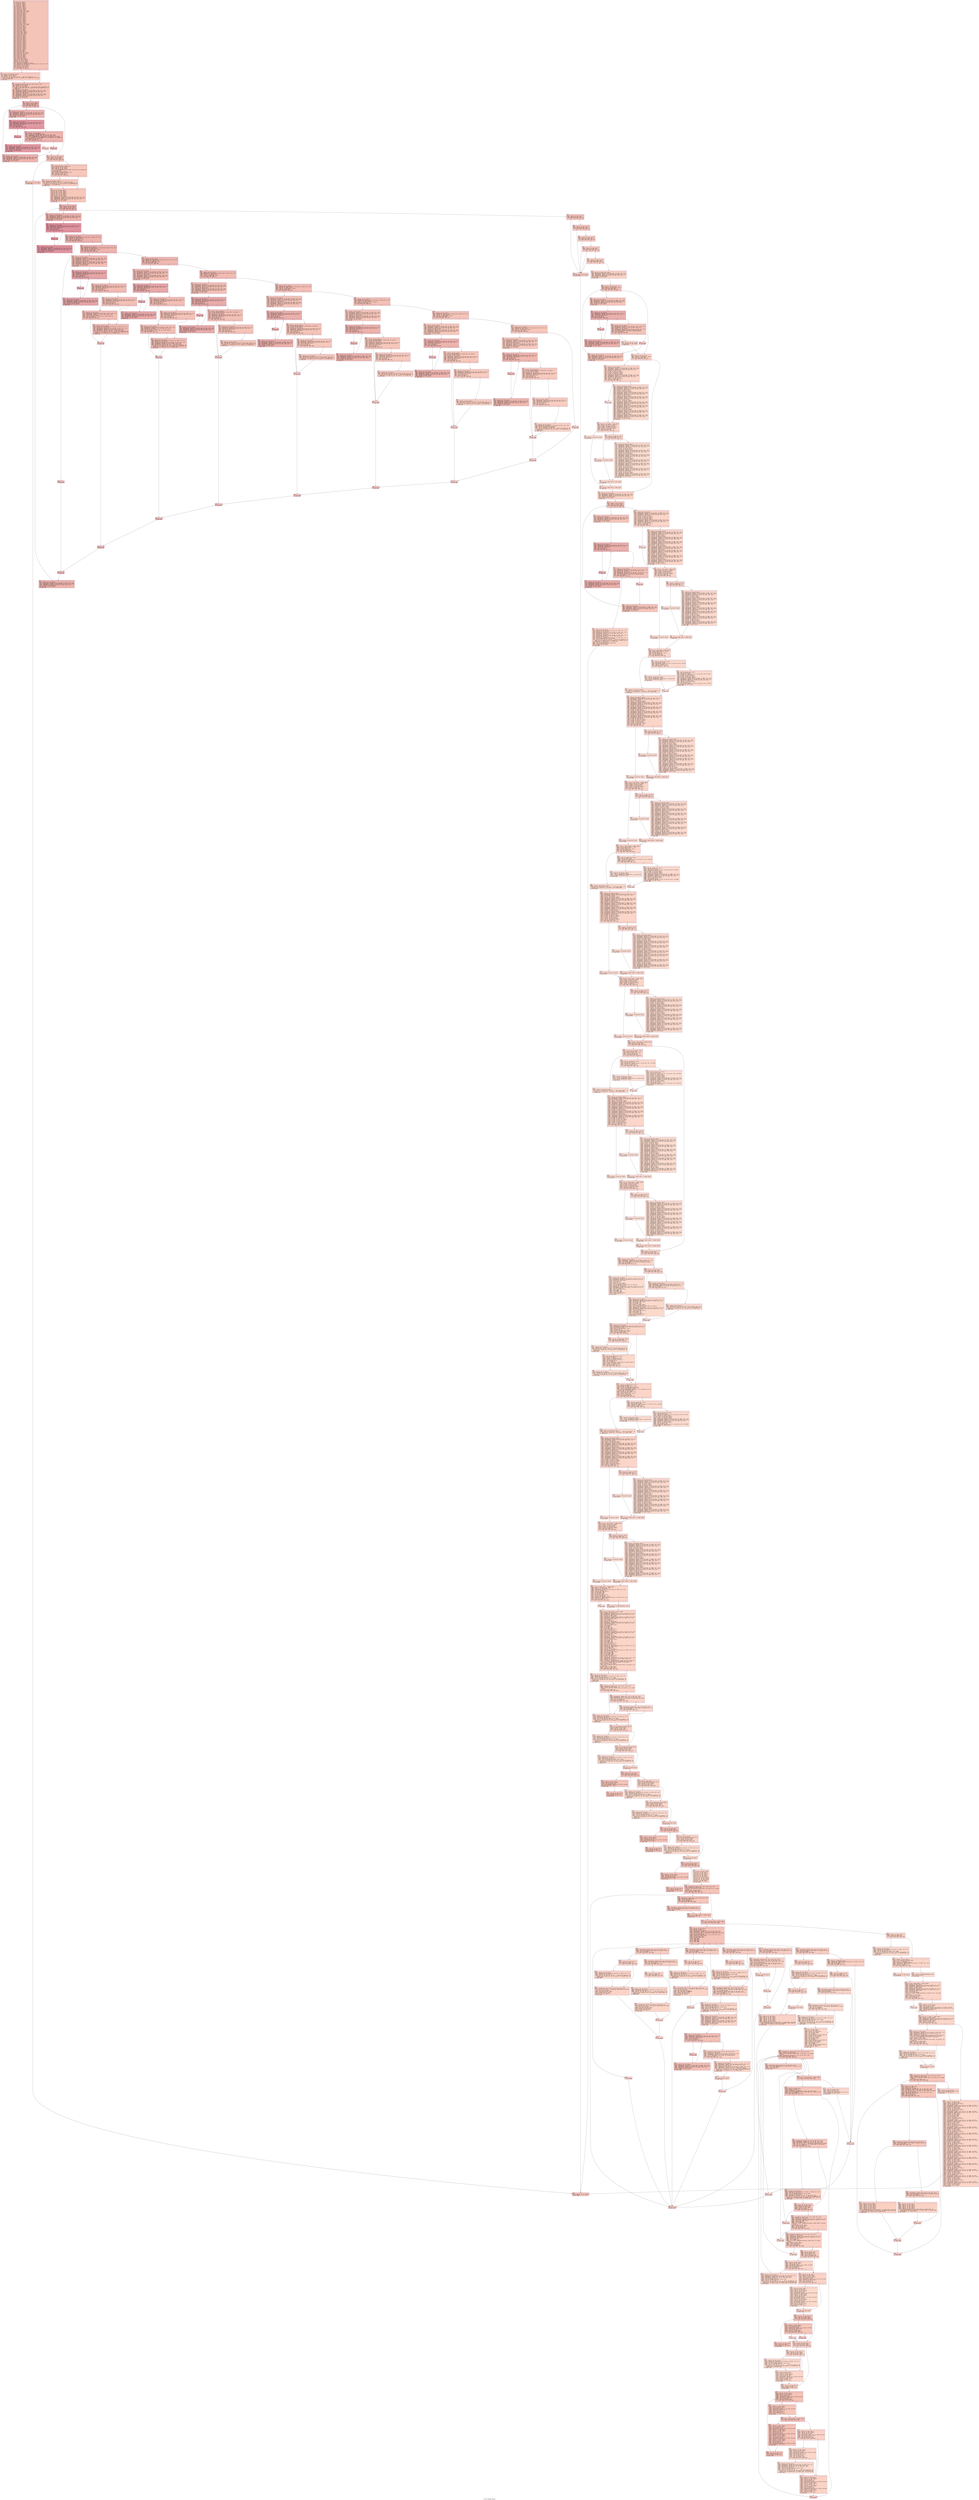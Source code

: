 digraph "CFG for 'FontRead' function" {
	label="CFG for 'FontRead' function";

	Node0x6000005035c0 [shape=record,color="#3d50c3ff", style=filled, fillcolor="#e97a5f70" fontname="Courier",label="{3:\l|  %4 = alloca ptr, align 8\l  %5 = alloca ptr, align 8\l  %6 = alloca ptr, align 8\l  %7 = alloca ptr, align 8\l  %8 = alloca ptr, align 8\l  %9 = alloca ptr, align 8\l  %10 = alloca ptr, align 8\l  %11 = alloca ptr, align 8\l  %12 = alloca ptr, align 8\l  %13 = alloca ptr, align 8\l  %14 = alloca [100 x i8], align 1\l  %15 = alloca [100 x i8], align 1\l  %16 = alloca i16, align 2\l  %17 = alloca i64, align 8\l  %18 = alloca i64, align 8\l  %19 = alloca i32, align 4\l  %20 = alloca i32, align 4\l  %21 = alloca ptr, align 8\l  %22 = alloca ptr, align 8\l  %23 = alloca ptr, align 8\l  %24 = alloca ptr, align 8\l  %25 = alloca ptr, align 8\l  %26 = alloca ptr, align 8\l  %27 = alloca ptr, align 8\l  %28 = alloca ptr, align 8\l  %29 = alloca [512 x i8], align 1\l  %30 = alloca [512 x i8], align 1\l  %31 = alloca i8, align 1\l  %32 = alloca ptr, align 8\l  %33 = alloca i32, align 4\l  %34 = alloca i32, align 4\l  %35 = alloca i32, align 4\l  %36 = alloca i32, align 4\l  %37 = alloca i32, align 4\l  %38 = alloca float, align 4\l  %39 = alloca float, align 4\l  %40 = alloca float, align 4\l  %41 = alloca i32, align 4\l  %42 = alloca i32, align 4\l  %43 = alloca i32, align 4\l  %44 = alloca i32, align 4\l  %45 = alloca i32, align 4\l  %46 = alloca i32, align 4\l  %47 = alloca i16, align 2\l  %48 = alloca i16, align 2\l  %49 = alloca ptr, align 8\l  %50 = alloca ptr, align 8\l  %51 = alloca ptr, align 8\l  %52 = alloca ptr, align 8\l  %53 = alloca ptr, align 8\l  %54 = alloca ptr, align 8\l  %55 = alloca ptr, align 8\l  %56 = alloca ptr, align 8\l  %57 = alloca ptr, align 8\l  %58 = alloca ptr, align 8\l  %59 = alloca i8, align 1\l  %60 = alloca i8, align 1\l  %61 = alloca i8, align 1\l  %62 = alloca [30 x i8], align 1\l  %63 = alloca [30 x i8], align 1\l  %64 = alloca i32, align 4\l  %65 = alloca i32, align 4\l  %66 = alloca i32, align 4\l  %67 = alloca i32, align 4\l  %68 = alloca i32, align 4\l  %69 = alloca float, align 4\l  store ptr %0, ptr %5, align 8\l  store ptr %1, ptr %6, align 8\l  store ptr %2, ptr %7, align 8\l  store i32 0, ptr %46, align 4\l  %70 = load ptr, ptr @FontDefSym, align 8\l  %71 = getelementptr inbounds %struct.symbol_type, ptr %70, i32 0, i32 8\l  %72 = load ptr, ptr %71, align 8\l  store ptr %72, ptr %8, align 8\l  %73 = load ptr, ptr %8, align 8\l  %74 = icmp eq ptr %73, null\l  br i1 %74, label %75, label %80\l|{<s0>T|<s1>F}}"];
	Node0x6000005035c0:s0 -> Node0x6000005037a0[tooltip="3 -> 75\nProbability 37.50%" ];
	Node0x6000005035c0:s1 -> Node0x6000005037f0[tooltip="3 -> 80\nProbability 62.50%" ];
	Node0x6000005037a0 [shape=record,color="#3d50c3ff", style=filled, fillcolor="#ef886b70" fontname="Courier",label="{75:\l|  %76 = load ptr, ptr @no_fpos, align 8\l  %77 = load ptr, ptr %5, align 8\l  %78 = load ptr, ptr %6, align 8\l  %79 = call ptr (i32, i32, ptr, i32, ptr, ...) @Error(i32 noundef 37, i32\l... noundef 10, ptr noundef @.str.39, i32 noundef 1, ptr noundef %76, ptr noundef\l... %77, ptr noundef %78)\l  br label %80\l}"];
	Node0x6000005037a0 -> Node0x6000005037f0[tooltip="75 -> 80\nProbability 100.00%" ];
	Node0x6000005037f0 [shape=record,color="#3d50c3ff", style=filled, fillcolor="#e97a5f70" fontname="Courier",label="{80:\l|  %81 = getelementptr inbounds [100 x i8], ptr %14, i64 0, i64 0\l  %82 = load ptr, ptr %5, align 8\l  %83 = load ptr, ptr %6, align 8\l  %84 = call i32 (ptr, i32, i64, ptr, ...) @__sprintf_chk(ptr noundef %81, i32\l... noundef 0, i64 noundef 100, ptr noundef @.str.40, ptr noundef %82, ptr\l... noundef %83)\l  %85 = load ptr, ptr %8, align 8\l  %86 = getelementptr inbounds %struct.word_type, ptr %85, i32 0, i32 0\l  %87 = getelementptr inbounds [2 x %struct.LIST], ptr %86, i64 0, i64 1\l  %88 = getelementptr inbounds %struct.LIST, ptr %87, i32 0, i32 1\l  %89 = load ptr, ptr %88, align 8\l  %90 = getelementptr inbounds %struct.word_type, ptr %89, i32 0, i32 0\l  %91 = getelementptr inbounds [2 x %struct.LIST], ptr %90, i64 0, i64 1\l  %92 = getelementptr inbounds %struct.LIST, ptr %91, i32 0, i32 1\l  %93 = load ptr, ptr %92, align 8\l  store ptr %93, ptr %9, align 8\l  br label %94\l}"];
	Node0x6000005037f0 -> Node0x600000503840[tooltip="80 -> 94\nProbability 100.00%" ];
	Node0x600000503840 [shape=record,color="#3d50c3ff", style=filled, fillcolor="#d8564670" fontname="Courier",label="{94:\l|  %95 = load ptr, ptr %9, align 8\l  %96 = load ptr, ptr %8, align 8\l  %97 = icmp ne ptr %95, %96\l  br i1 %97, label %98, label %133\l|{<s0>T|<s1>F}}"];
	Node0x600000503840:s0 -> Node0x600000503890[tooltip="94 -> 98\nProbability 96.88%" ];
	Node0x600000503840:s1 -> Node0x600000503b10[tooltip="94 -> 133\nProbability 3.12%" ];
	Node0x600000503890 [shape=record,color="#3d50c3ff", style=filled, fillcolor="#d8564670" fontname="Courier",label="{98:\l|  %99 = load ptr, ptr %9, align 8\l  %100 = getelementptr inbounds %struct.word_type, ptr %99, i32 0, i32 0\l  %101 = getelementptr inbounds [2 x %struct.LIST], ptr %100, i64 0, i64 0\l  %102 = getelementptr inbounds %struct.LIST, ptr %101, i32 0, i32 0\l  %103 = load ptr, ptr %102, align 8\l  store ptr %103, ptr %10, align 8\l  br label %104\l}"];
	Node0x600000503890 -> Node0x6000005038e0[tooltip="98 -> 104\nProbability 100.00%" ];
	Node0x6000005038e0 [shape=record,color="#b70d28ff", style=filled, fillcolor="#bb1b2c70" fontname="Courier",label="{104:\l|  %105 = load ptr, ptr %10, align 8\l  %106 = getelementptr inbounds %struct.word_type, ptr %105, i32 0, i32 1\l  %107 = getelementptr inbounds %struct.anon, ptr %106, i32 0, i32 0\l  %108 = load i8, ptr %107, align 8\l  %109 = zext i8 %108 to i32\l  %110 = icmp eq i32 %109, 0\l  br i1 %110, label %111, label %118\l|{<s0>T|<s1>F}}"];
	Node0x6000005038e0:s0 -> Node0x600000503930[tooltip="104 -> 111\nProbability 96.88%" ];
	Node0x6000005038e0:s1 -> Node0x6000005039d0[tooltip="104 -> 118\nProbability 3.12%" ];
	Node0x600000503930 [shape=record,color="#b70d28ff", style=filled, fillcolor="#bb1b2c70" fontname="Courier",label="{111:\l|  br label %112\l}"];
	Node0x600000503930 -> Node0x600000503980[tooltip="111 -> 112\nProbability 100.00%" ];
	Node0x600000503980 [shape=record,color="#b70d28ff", style=filled, fillcolor="#bb1b2c70" fontname="Courier",label="{112:\l|  %113 = load ptr, ptr %10, align 8\l  %114 = getelementptr inbounds %struct.word_type, ptr %113, i32 0, i32 0\l  %115 = getelementptr inbounds [2 x %struct.LIST], ptr %114, i64 0, i64 0\l  %116 = getelementptr inbounds %struct.LIST, ptr %115, i32 0, i32 0\l  %117 = load ptr, ptr %116, align 8\l  store ptr %117, ptr %10, align 8\l  br label %104\l}"];
	Node0x600000503980 -> Node0x6000005038e0[tooltip="112 -> 104\nProbability 100.00%" ];
	Node0x6000005039d0 [shape=record,color="#3d50c3ff", style=filled, fillcolor="#d8564670" fontname="Courier",label="{118:\l|  %119 = load ptr, ptr %10, align 8\l  %120 = load ptr, ptr @FontDefSym, align 8\l  %121 = getelementptr inbounds [100 x i8], ptr %14, i64 0, i64 0\l  %122 = getelementptr inbounds [100 x i8], ptr %15, i64 0, i64 0\l  %123 = call i32 @DbRetrieve(ptr noundef %119, i32 noundef 0, ptr noundef\l... %120, ptr noundef %121, ptr noundef %122, ptr noundef %16, ptr noundef %17,\l... ptr noundef %19, ptr noundef %18)\l  %124 = icmp ne i32 %123, 0\l  br i1 %124, label %125, label %126\l|{<s0>T|<s1>F}}"];
	Node0x6000005039d0:s0 -> Node0x600000503a20[tooltip="118 -> 125\nProbability 3.12%" ];
	Node0x6000005039d0:s1 -> Node0x600000503a70[tooltip="118 -> 126\nProbability 96.88%" ];
	Node0x600000503a20 [shape=record,color="#3d50c3ff", style=filled, fillcolor="#ed836670" fontname="Courier",label="{125:\l|  br label %133\l}"];
	Node0x600000503a20 -> Node0x600000503b10[tooltip="125 -> 133\nProbability 100.00%" ];
	Node0x600000503a70 [shape=record,color="#3d50c3ff", style=filled, fillcolor="#d8564670" fontname="Courier",label="{126:\l|  br label %127\l}"];
	Node0x600000503a70 -> Node0x600000503ac0[tooltip="126 -> 127\nProbability 100.00%" ];
	Node0x600000503ac0 [shape=record,color="#3d50c3ff", style=filled, fillcolor="#d8564670" fontname="Courier",label="{127:\l|  %128 = load ptr, ptr %9, align 8\l  %129 = getelementptr inbounds %struct.word_type, ptr %128, i32 0, i32 0\l  %130 = getelementptr inbounds [2 x %struct.LIST], ptr %129, i64 0, i64 1\l  %131 = getelementptr inbounds %struct.LIST, ptr %130, i32 0, i32 1\l  %132 = load ptr, ptr %131, align 8\l  store ptr %132, ptr %9, align 8\l  br label %94\l}"];
	Node0x600000503ac0 -> Node0x600000503840[tooltip="127 -> 94\nProbability 100.00%" ];
	Node0x600000503b10 [shape=record,color="#3d50c3ff", style=filled, fillcolor="#e97a5f70" fontname="Courier",label="{133:\l|  %134 = load ptr, ptr %9, align 8\l  %135 = load ptr, ptr %8, align 8\l  %136 = icmp eq ptr %134, %135\l  br i1 %136, label %137, label %138\l|{<s0>T|<s1>F}}"];
	Node0x600000503b10:s0 -> Node0x600000503b60[tooltip="133 -> 137\nProbability 37.50%" ];
	Node0x600000503b10:s1 -> Node0x600000503bb0[tooltip="133 -> 138\nProbability 62.50%" ];
	Node0x600000503b60 [shape=record,color="#3d50c3ff", style=filled, fillcolor="#ef886b70" fontname="Courier",label="{137:\l|  store ptr null, ptr %4, align 8\l  br label %2480\l}"];
	Node0x600000503b60 -> Node0x60000051af30[tooltip="137 -> 2480\nProbability 100.00%" ];
	Node0x600000503bb0 [shape=record,color="#3d50c3ff", style=filled, fillcolor="#ec7f6370" fontname="Courier",label="{138:\l|  call void @SwitchScope(ptr noundef null)\l  %139 = load i16, ptr %16, align 2\l  %140 = load i64, ptr %17, align 8\l  %141 = load i32, ptr %19, align 4\l  %142 = call ptr @ReadFromFile(i16 noundef zeroext %139, i64 noundef %140,\l... i32 noundef %141)\l  store ptr %142, ptr %11, align 8\l  call void @UnSwitchScope(ptr noundef null)\l  %143 = load ptr, ptr %11, align 8\l  %144 = icmp eq ptr %143, null\l  br i1 %144, label %145, label %149\l|{<s0>T|<s1>F}}"];
	Node0x600000503bb0:s0 -> Node0x600000503c00[tooltip="138 -> 145\nProbability 37.50%" ];
	Node0x600000503bb0:s1 -> Node0x600000503c50[tooltip="138 -> 149\nProbability 62.50%" ];
	Node0x600000503c00 [shape=record,color="#3d50c3ff", style=filled, fillcolor="#f08b6e70" fontname="Courier",label="{145:\l|  %146 = load ptr, ptr @no_fpos, align 8\l  %147 = getelementptr inbounds [100 x i8], ptr %14, i64 0, i64 0\l  %148 = call ptr (i32, i32, ptr, i32, ptr, ...) @Error(i32 noundef 37, i32\l... noundef 11, ptr noundef @.str.41, i32 noundef 0, ptr noundef %146, ptr\l... noundef @.str.1, ptr noundef %147)\l  br label %149\l}"];
	Node0x600000503c00 -> Node0x600000503c50[tooltip="145 -> 149\nProbability 100.00%" ];
	Node0x600000503c50 [shape=record,color="#3d50c3ff", style=filled, fillcolor="#ec7f6370" fontname="Courier",label="{149:\l|  store ptr null, ptr %24, align 8\l  store ptr null, ptr %23, align 8\l  store ptr null, ptr %22, align 8\l  store ptr null, ptr %21, align 8\l  store ptr null, ptr %27, align 8\l  store ptr null, ptr %26, align 8\l  store ptr null, ptr %25, align 8\l  %150 = load ptr, ptr %11, align 8\l  %151 = getelementptr inbounds %struct.word_type, ptr %150, i32 0, i32 0\l  %152 = getelementptr inbounds [2 x %struct.LIST], ptr %151, i64 0, i64 0\l  %153 = getelementptr inbounds %struct.LIST, ptr %152, i32 0, i32 1\l  %154 = load ptr, ptr %153, align 8\l  store ptr %154, ptr %13, align 8\l  br label %155\l}"];
	Node0x600000503c50 -> Node0x600000503ca0[tooltip="149 -> 155\nProbability 100.00%" ];
	Node0x600000503ca0 [shape=record,color="#3d50c3ff", style=filled, fillcolor="#d6524470" fontname="Courier",label="{155:\l|  %156 = load ptr, ptr %13, align 8\l  %157 = load ptr, ptr %11, align 8\l  %158 = icmp ne ptr %156, %157\l  br i1 %158, label %159, label %578\l|{<s0>T|<s1>F}}"];
	Node0x600000503ca0:s0 -> Node0x600000503cf0[tooltip="155 -> 159\nProbability 96.88%" ];
	Node0x600000503ca0:s1 -> Node0x60000051d680[tooltip="155 -> 578\nProbability 3.12%" ];
	Node0x600000503cf0 [shape=record,color="#3d50c3ff", style=filled, fillcolor="#d6524470" fontname="Courier",label="{159:\l|  %160 = load ptr, ptr %13, align 8\l  %161 = getelementptr inbounds %struct.word_type, ptr %160, i32 0, i32 0\l  %162 = getelementptr inbounds [2 x %struct.LIST], ptr %161, i64 0, i64 1\l  %163 = getelementptr inbounds %struct.LIST, ptr %162, i32 0, i32 0\l  %164 = load ptr, ptr %163, align 8\l  store ptr %164, ptr %12, align 8\l  br label %165\l}"];
	Node0x600000503cf0 -> Node0x600000503d40[tooltip="159 -> 165\nProbability 100.00%" ];
	Node0x600000503d40 [shape=record,color="#b70d28ff", style=filled, fillcolor="#b70d2870" fontname="Courier",label="{165:\l|  %166 = load ptr, ptr %12, align 8\l  %167 = getelementptr inbounds %struct.word_type, ptr %166, i32 0, i32 1\l  %168 = getelementptr inbounds %struct.anon, ptr %167, i32 0, i32 0\l  %169 = load i8, ptr %168, align 8\l  %170 = zext i8 %169 to i32\l  %171 = icmp eq i32 %170, 0\l  br i1 %171, label %172, label %179\l|{<s0>T|<s1>F}}"];
	Node0x600000503d40:s0 -> Node0x600000503d90[tooltip="165 -> 172\nProbability 96.88%" ];
	Node0x600000503d40:s1 -> Node0x600000503e30[tooltip="165 -> 179\nProbability 3.12%" ];
	Node0x600000503d90 [shape=record,color="#b70d28ff", style=filled, fillcolor="#b70d2870" fontname="Courier",label="{172:\l|  br label %173\l}"];
	Node0x600000503d90 -> Node0x600000503de0[tooltip="172 -> 173\nProbability 100.00%" ];
	Node0x600000503de0 [shape=record,color="#b70d28ff", style=filled, fillcolor="#b70d2870" fontname="Courier",label="{173:\l|  %174 = load ptr, ptr %12, align 8\l  %175 = getelementptr inbounds %struct.word_type, ptr %174, i32 0, i32 0\l  %176 = getelementptr inbounds [2 x %struct.LIST], ptr %175, i64 0, i64 1\l  %177 = getelementptr inbounds %struct.LIST, ptr %176, i32 0, i32 0\l  %178 = load ptr, ptr %177, align 8\l  store ptr %178, ptr %12, align 8\l  br label %165\l}"];
	Node0x600000503de0 -> Node0x600000503d40[tooltip="173 -> 165\nProbability 100.00%" ];
	Node0x600000503e30 [shape=record,color="#3d50c3ff", style=filled, fillcolor="#d6524470" fontname="Courier",label="{179:\l|  %180 = load ptr, ptr %12, align 8\l  %181 = getelementptr inbounds %struct.closure_type, ptr %180, i32 0, i32 5\l  %182 = load ptr, ptr %181, align 8\l  %183 = load ptr, ptr @fd_tag, align 8\l  %184 = icmp eq ptr %182, %183\l  br i1 %184, label %185, label %186\l|{<s0>T|<s1>F}}"];
	Node0x600000503e30:s0 -> Node0x600000503e80[tooltip="179 -> 185\nProbability 37.50%" ];
	Node0x600000503e30:s1 -> Node0x600000503ed0[tooltip="179 -> 186\nProbability 62.50%" ];
	Node0x600000503e80 [shape=record,color="#3d50c3ff", style=filled, fillcolor="#de614d70" fontname="Courier",label="{185:\l|  br label %571\l}"];
	Node0x600000503e80 -> Node0x60000051d5e0[tooltip="185 -> 571\nProbability 100.00%" ];
	Node0x600000503ed0 [shape=record,color="#3d50c3ff", style=filled, fillcolor="#d8564670" fontname="Courier",label="{186:\l|  %187 = load ptr, ptr %12, align 8\l  %188 = getelementptr inbounds %struct.closure_type, ptr %187, i32 0, i32 5\l  %189 = load ptr, ptr %188, align 8\l  %190 = load ptr, ptr @fd_family, align 8\l  %191 = icmp eq ptr %189, %190\l  br i1 %191, label %192, label %246\l|{<s0>T|<s1>F}}"];
	Node0x600000503ed0:s0 -> Node0x600000503f20[tooltip="186 -> 192\nProbability 37.50%" ];
	Node0x600000503ed0:s1 -> Node0x60000051c230[tooltip="186 -> 246\nProbability 62.50%" ];
	Node0x600000503f20 [shape=record,color="#3d50c3ff", style=filled, fillcolor="#e1675170" fontname="Courier",label="{192:\l|  %193 = load ptr, ptr %12, align 8\l  %194 = getelementptr inbounds %struct.word_type, ptr %193, i32 0, i32 0\l  %195 = getelementptr inbounds [2 x %struct.LIST], ptr %194, i64 0, i64 0\l  %196 = getelementptr inbounds %struct.LIST, ptr %195, i32 0, i32 1\l  %197 = load ptr, ptr %196, align 8\l  %198 = getelementptr inbounds %struct.word_type, ptr %197, i32 0, i32 0\l  %199 = getelementptr inbounds [2 x %struct.LIST], ptr %198, i64 0, i64 1\l  %200 = getelementptr inbounds %struct.LIST, ptr %199, i32 0, i32 0\l  %201 = load ptr, ptr %200, align 8\l  store ptr %201, ptr %21, align 8\l  br label %202\l}"];
	Node0x600000503f20 -> Node0x600000503f70[tooltip="192 -> 202\nProbability 100.00%" ];
	Node0x600000503f70 [shape=record,color="#3d50c3ff", style=filled, fillcolor="#c5333470" fontname="Courier",label="{202:\l|  %203 = load ptr, ptr %21, align 8\l  %204 = getelementptr inbounds %struct.word_type, ptr %203, i32 0, i32 1\l  %205 = getelementptr inbounds %struct.anon, ptr %204, i32 0, i32 0\l  %206 = load i8, ptr %205, align 8\l  %207 = zext i8 %206 to i32\l  %208 = icmp eq i32 %207, 0\l  br i1 %208, label %209, label %216\l|{<s0>T|<s1>F}}"];
	Node0x600000503f70:s0 -> Node0x60000051c000[tooltip="202 -> 209\nProbability 96.88%" ];
	Node0x600000503f70:s1 -> Node0x60000051c0a0[tooltip="202 -> 216\nProbability 3.12%" ];
	Node0x60000051c000 [shape=record,color="#3d50c3ff", style=filled, fillcolor="#c5333470" fontname="Courier",label="{209:\l|  br label %210\l}"];
	Node0x60000051c000 -> Node0x60000051c050[tooltip="209 -> 210\nProbability 100.00%" ];
	Node0x60000051c050 [shape=record,color="#3d50c3ff", style=filled, fillcolor="#c5333470" fontname="Courier",label="{210:\l|  %211 = load ptr, ptr %21, align 8\l  %212 = getelementptr inbounds %struct.word_type, ptr %211, i32 0, i32 0\l  %213 = getelementptr inbounds [2 x %struct.LIST], ptr %212, i64 0, i64 1\l  %214 = getelementptr inbounds %struct.LIST, ptr %213, i32 0, i32 0\l  %215 = load ptr, ptr %214, align 8\l  store ptr %215, ptr %21, align 8\l  br label %202\l}"];
	Node0x60000051c050 -> Node0x600000503f70[tooltip="210 -> 202\nProbability 100.00%" ];
	Node0x60000051c0a0 [shape=record,color="#3d50c3ff", style=filled, fillcolor="#e1675170" fontname="Courier",label="{216:\l|  %217 = load ptr, ptr %21, align 8\l  %218 = getelementptr inbounds %struct.word_type, ptr %217, i32 0, i32 1\l  %219 = getelementptr inbounds %struct.anon, ptr %218, i32 0, i32 0\l  %220 = load i8, ptr %219, align 8\l  %221 = zext i8 %220 to i32\l  %222 = icmp eq i32 %221, 11\l  br i1 %222, label %230, label %223\l|{<s0>T|<s1>F}}"];
	Node0x60000051c0a0:s0 -> Node0x60000051c140[tooltip="216 -> 230\nProbability 50.00%" ];
	Node0x60000051c0a0:s1 -> Node0x60000051c0f0[tooltip="216 -> 223\nProbability 50.00%" ];
	Node0x60000051c0f0 [shape=record,color="#3d50c3ff", style=filled, fillcolor="#e5705870" fontname="Courier",label="{223:\l|  %224 = load ptr, ptr %21, align 8\l  %225 = getelementptr inbounds %struct.word_type, ptr %224, i32 0, i32 1\l  %226 = getelementptr inbounds %struct.anon, ptr %225, i32 0, i32 0\l  %227 = load i8, ptr %226, align 8\l  %228 = zext i8 %227 to i32\l  %229 = icmp eq i32 %228, 12\l  br i1 %229, label %230, label %237\l|{<s0>T|<s1>F}}"];
	Node0x60000051c0f0:s0 -> Node0x60000051c140[tooltip="223 -> 230\nProbability 50.00%" ];
	Node0x60000051c0f0:s1 -> Node0x60000051c190[tooltip="223 -> 237\nProbability 50.00%" ];
	Node0x60000051c140 [shape=record,color="#3d50c3ff", style=filled, fillcolor="#e36c5570" fontname="Courier",label="{230:\l|  %231 = load ptr, ptr %21, align 8\l  %232 = getelementptr inbounds %struct.word_type, ptr %231, i32 0, i32 4\l  %233 = getelementptr inbounds [4 x i8], ptr %232, i64 0, i64 0\l  %234 = load ptr, ptr %5, align 8\l  %235 = call i32 @strcmp(ptr noundef %233, ptr noundef %234) #5\l  %236 = icmp eq i32 %235, 0\l  br i1 %236, label %245, label %237\l|{<s0>T|<s1>F}}"];
	Node0x60000051c140:s0 -> Node0x60000051c1e0[tooltip="230 -> 245\nProbability 37.50%" ];
	Node0x60000051c140:s1 -> Node0x60000051c190[tooltip="230 -> 237\nProbability 62.50%" ];
	Node0x60000051c190 [shape=record,color="#3d50c3ff", style=filled, fillcolor="#e36c5570" fontname="Courier",label="{237:\l|  %238 = load ptr, ptr %11, align 8\l  %239 = getelementptr inbounds %struct.word_type, ptr %238, i32 0, i32 1\l  %240 = load ptr, ptr %21, align 8\l  %241 = getelementptr inbounds %struct.word_type, ptr %240, i32 0, i32 4\l  %242 = getelementptr inbounds [4 x i8], ptr %241, i64 0, i64 0\l  %243 = getelementptr inbounds [100 x i8], ptr %14, i64 0, i64 0\l  %244 = call ptr (i32, i32, ptr, i32, ptr, ...) @Error(i32 noundef 37, i32\l... noundef 12, ptr noundef @.str.42, i32 noundef 1, ptr noundef %239, ptr\l... noundef %242, ptr noundef @.str.2, ptr noundef %243)\l  br label %245\l}"];
	Node0x60000051c190 -> Node0x60000051c1e0[tooltip="237 -> 245\nProbability 100.00%" ];
	Node0x60000051c1e0 [shape=record,color="#3d50c3ff", style=filled, fillcolor="#e1675170" fontname="Courier",label="{245:\l|  br label %570\l}"];
	Node0x60000051c1e0 -> Node0x60000051d590[tooltip="245 -> 570\nProbability 100.00%" ];
	Node0x60000051c230 [shape=record,color="#3d50c3ff", style=filled, fillcolor="#de614d70" fontname="Courier",label="{246:\l|  %247 = load ptr, ptr %12, align 8\l  %248 = getelementptr inbounds %struct.closure_type, ptr %247, i32 0, i32 5\l  %249 = load ptr, ptr %248, align 8\l  %250 = load ptr, ptr @fd_face, align 8\l  %251 = icmp eq ptr %249, %250\l  br i1 %251, label %252, label %306\l|{<s0>T|<s1>F}}"];
	Node0x60000051c230:s0 -> Node0x60000051c280[tooltip="246 -> 252\nProbability 37.50%" ];
	Node0x60000051c230:s1 -> Node0x60000051c550[tooltip="246 -> 306\nProbability 62.50%" ];
	Node0x60000051c280 [shape=record,color="#3d50c3ff", style=filled, fillcolor="#e36c5570" fontname="Courier",label="{252:\l|  %253 = load ptr, ptr %12, align 8\l  %254 = getelementptr inbounds %struct.word_type, ptr %253, i32 0, i32 0\l  %255 = getelementptr inbounds [2 x %struct.LIST], ptr %254, i64 0, i64 0\l  %256 = getelementptr inbounds %struct.LIST, ptr %255, i32 0, i32 1\l  %257 = load ptr, ptr %256, align 8\l  %258 = getelementptr inbounds %struct.word_type, ptr %257, i32 0, i32 0\l  %259 = getelementptr inbounds [2 x %struct.LIST], ptr %258, i64 0, i64 1\l  %260 = getelementptr inbounds %struct.LIST, ptr %259, i32 0, i32 0\l  %261 = load ptr, ptr %260, align 8\l  store ptr %261, ptr %22, align 8\l  br label %262\l}"];
	Node0x60000051c280 -> Node0x60000051c2d0[tooltip="252 -> 262\nProbability 100.00%" ];
	Node0x60000051c2d0 [shape=record,color="#3d50c3ff", style=filled, fillcolor="#ca3b3770" fontname="Courier",label="{262:\l|  %263 = load ptr, ptr %22, align 8\l  %264 = getelementptr inbounds %struct.word_type, ptr %263, i32 0, i32 1\l  %265 = getelementptr inbounds %struct.anon, ptr %264, i32 0, i32 0\l  %266 = load i8, ptr %265, align 8\l  %267 = zext i8 %266 to i32\l  %268 = icmp eq i32 %267, 0\l  br i1 %268, label %269, label %276\l|{<s0>T|<s1>F}}"];
	Node0x60000051c2d0:s0 -> Node0x60000051c320[tooltip="262 -> 269\nProbability 96.88%" ];
	Node0x60000051c2d0:s1 -> Node0x60000051c3c0[tooltip="262 -> 276\nProbability 3.12%" ];
	Node0x60000051c320 [shape=record,color="#3d50c3ff", style=filled, fillcolor="#ca3b3770" fontname="Courier",label="{269:\l|  br label %270\l}"];
	Node0x60000051c320 -> Node0x60000051c370[tooltip="269 -> 270\nProbability 100.00%" ];
	Node0x60000051c370 [shape=record,color="#3d50c3ff", style=filled, fillcolor="#ca3b3770" fontname="Courier",label="{270:\l|  %271 = load ptr, ptr %22, align 8\l  %272 = getelementptr inbounds %struct.word_type, ptr %271, i32 0, i32 0\l  %273 = getelementptr inbounds [2 x %struct.LIST], ptr %272, i64 0, i64 1\l  %274 = getelementptr inbounds %struct.LIST, ptr %273, i32 0, i32 0\l  %275 = load ptr, ptr %274, align 8\l  store ptr %275, ptr %22, align 8\l  br label %262\l}"];
	Node0x60000051c370 -> Node0x60000051c2d0[tooltip="270 -> 262\nProbability 100.00%" ];
	Node0x60000051c3c0 [shape=record,color="#3d50c3ff", style=filled, fillcolor="#e36c5570" fontname="Courier",label="{276:\l|  %277 = load ptr, ptr %22, align 8\l  %278 = getelementptr inbounds %struct.word_type, ptr %277, i32 0, i32 1\l  %279 = getelementptr inbounds %struct.anon, ptr %278, i32 0, i32 0\l  %280 = load i8, ptr %279, align 8\l  %281 = zext i8 %280 to i32\l  %282 = icmp eq i32 %281, 11\l  br i1 %282, label %290, label %283\l|{<s0>T|<s1>F}}"];
	Node0x60000051c3c0:s0 -> Node0x60000051c460[tooltip="276 -> 290\nProbability 50.00%" ];
	Node0x60000051c3c0:s1 -> Node0x60000051c410[tooltip="276 -> 283\nProbability 50.00%" ];
	Node0x60000051c410 [shape=record,color="#3d50c3ff", style=filled, fillcolor="#e8765c70" fontname="Courier",label="{283:\l|  %284 = load ptr, ptr %22, align 8\l  %285 = getelementptr inbounds %struct.word_type, ptr %284, i32 0, i32 1\l  %286 = getelementptr inbounds %struct.anon, ptr %285, i32 0, i32 0\l  %287 = load i8, ptr %286, align 8\l  %288 = zext i8 %287 to i32\l  %289 = icmp eq i32 %288, 12\l  br i1 %289, label %290, label %297\l|{<s0>T|<s1>F}}"];
	Node0x60000051c410:s0 -> Node0x60000051c460[tooltip="283 -> 290\nProbability 50.00%" ];
	Node0x60000051c410:s1 -> Node0x60000051c4b0[tooltip="283 -> 297\nProbability 50.00%" ];
	Node0x60000051c460 [shape=record,color="#3d50c3ff", style=filled, fillcolor="#e5705870" fontname="Courier",label="{290:\l|  %291 = load ptr, ptr %22, align 8\l  %292 = getelementptr inbounds %struct.word_type, ptr %291, i32 0, i32 4\l  %293 = getelementptr inbounds [4 x i8], ptr %292, i64 0, i64 0\l  %294 = load ptr, ptr %6, align 8\l  %295 = call i32 @strcmp(ptr noundef %293, ptr noundef %294) #5\l  %296 = icmp eq i32 %295, 0\l  br i1 %296, label %305, label %297\l|{<s0>T|<s1>F}}"];
	Node0x60000051c460:s0 -> Node0x60000051c500[tooltip="290 -> 305\nProbability 37.50%" ];
	Node0x60000051c460:s1 -> Node0x60000051c4b0[tooltip="290 -> 297\nProbability 62.50%" ];
	Node0x60000051c4b0 [shape=record,color="#3d50c3ff", style=filled, fillcolor="#e5705870" fontname="Courier",label="{297:\l|  %298 = load ptr, ptr %11, align 8\l  %299 = getelementptr inbounds %struct.word_type, ptr %298, i32 0, i32 1\l  %300 = load ptr, ptr %22, align 8\l  %301 = getelementptr inbounds %struct.word_type, ptr %300, i32 0, i32 4\l  %302 = getelementptr inbounds [4 x i8], ptr %301, i64 0, i64 0\l  %303 = getelementptr inbounds [100 x i8], ptr %14, i64 0, i64 0\l  %304 = call ptr (i32, i32, ptr, i32, ptr, ...) @Error(i32 noundef 37, i32\l... noundef 13, ptr noundef @.str.43, i32 noundef 1, ptr noundef %299, ptr\l... noundef %302, ptr noundef @.str.2, ptr noundef %303)\l  br label %305\l}"];
	Node0x60000051c4b0 -> Node0x60000051c500[tooltip="297 -> 305\nProbability 100.00%" ];
	Node0x60000051c500 [shape=record,color="#3d50c3ff", style=filled, fillcolor="#e36c5570" fontname="Courier",label="{305:\l|  br label %569\l}"];
	Node0x60000051c500 -> Node0x60000051d540[tooltip="305 -> 569\nProbability 100.00%" ];
	Node0x60000051c550 [shape=record,color="#3d50c3ff", style=filled, fillcolor="#e1675170" fontname="Courier",label="{306:\l|  %307 = load ptr, ptr %12, align 8\l  %308 = getelementptr inbounds %struct.closure_type, ptr %307, i32 0, i32 5\l  %309 = load ptr, ptr %308, align 8\l  %310 = load ptr, ptr @fd_name, align 8\l  %311 = icmp eq ptr %309, %310\l  br i1 %311, label %312, label %357\l|{<s0>T|<s1>F}}"];
	Node0x60000051c550:s0 -> Node0x60000051c5a0[tooltip="306 -> 312\nProbability 37.50%" ];
	Node0x60000051c550:s1 -> Node0x60000051c820[tooltip="306 -> 357\nProbability 62.50%" ];
	Node0x60000051c5a0 [shape=record,color="#3d50c3ff", style=filled, fillcolor="#e5705870" fontname="Courier",label="{312:\l|  %313 = load ptr, ptr %12, align 8\l  %314 = getelementptr inbounds %struct.word_type, ptr %313, i32 0, i32 0\l  %315 = getelementptr inbounds [2 x %struct.LIST], ptr %314, i64 0, i64 0\l  %316 = getelementptr inbounds %struct.LIST, ptr %315, i32 0, i32 1\l  %317 = load ptr, ptr %316, align 8\l  %318 = getelementptr inbounds %struct.word_type, ptr %317, i32 0, i32 0\l  %319 = getelementptr inbounds [2 x %struct.LIST], ptr %318, i64 0, i64 1\l  %320 = getelementptr inbounds %struct.LIST, ptr %319, i32 0, i32 0\l  %321 = load ptr, ptr %320, align 8\l  store ptr %321, ptr %23, align 8\l  br label %322\l}"];
	Node0x60000051c5a0 -> Node0x60000051c5f0[tooltip="312 -> 322\nProbability 100.00%" ];
	Node0x60000051c5f0 [shape=record,color="#3d50c3ff", style=filled, fillcolor="#cc403a70" fontname="Courier",label="{322:\l|  %323 = load ptr, ptr %23, align 8\l  %324 = getelementptr inbounds %struct.word_type, ptr %323, i32 0, i32 1\l  %325 = getelementptr inbounds %struct.anon, ptr %324, i32 0, i32 0\l  %326 = load i8, ptr %325, align 8\l  %327 = zext i8 %326 to i32\l  %328 = icmp eq i32 %327, 0\l  br i1 %328, label %329, label %336\l|{<s0>T|<s1>F}}"];
	Node0x60000051c5f0:s0 -> Node0x60000051c640[tooltip="322 -> 329\nProbability 96.88%" ];
	Node0x60000051c5f0:s1 -> Node0x60000051c6e0[tooltip="322 -> 336\nProbability 3.12%" ];
	Node0x60000051c640 [shape=record,color="#3d50c3ff", style=filled, fillcolor="#cc403a70" fontname="Courier",label="{329:\l|  br label %330\l}"];
	Node0x60000051c640 -> Node0x60000051c690[tooltip="329 -> 330\nProbability 100.00%" ];
	Node0x60000051c690 [shape=record,color="#3d50c3ff", style=filled, fillcolor="#cc403a70" fontname="Courier",label="{330:\l|  %331 = load ptr, ptr %23, align 8\l  %332 = getelementptr inbounds %struct.word_type, ptr %331, i32 0, i32 0\l  %333 = getelementptr inbounds [2 x %struct.LIST], ptr %332, i64 0, i64 1\l  %334 = getelementptr inbounds %struct.LIST, ptr %333, i32 0, i32 0\l  %335 = load ptr, ptr %334, align 8\l  store ptr %335, ptr %23, align 8\l  br label %322\l}"];
	Node0x60000051c690 -> Node0x60000051c5f0[tooltip="330 -> 322\nProbability 100.00%" ];
	Node0x60000051c6e0 [shape=record,color="#3d50c3ff", style=filled, fillcolor="#e5705870" fontname="Courier",label="{336:\l|  %337 = load ptr, ptr %23, align 8\l  %338 = call ptr @ReplaceWithTidy(ptr noundef %337, i32 noundef 1)\l  store ptr %338, ptr %23, align 8\l  %339 = load ptr, ptr %23, align 8\l  %340 = getelementptr inbounds %struct.word_type, ptr %339, i32 0, i32 1\l  %341 = getelementptr inbounds %struct.anon, ptr %340, i32 0, i32 0\l  %342 = load i8, ptr %341, align 8\l  %343 = zext i8 %342 to i32\l  %344 = icmp eq i32 %343, 11\l  br i1 %344, label %356, label %345\l|{<s0>T|<s1>F}}"];
	Node0x60000051c6e0:s0 -> Node0x60000051c7d0[tooltip="336 -> 356\nProbability 50.00%" ];
	Node0x60000051c6e0:s1 -> Node0x60000051c730[tooltip="336 -> 345\nProbability 50.00%" ];
	Node0x60000051c730 [shape=record,color="#3d50c3ff", style=filled, fillcolor="#e97a5f70" fontname="Courier",label="{345:\l|  %346 = load ptr, ptr %23, align 8\l  %347 = getelementptr inbounds %struct.word_type, ptr %346, i32 0, i32 1\l  %348 = getelementptr inbounds %struct.anon, ptr %347, i32 0, i32 0\l  %349 = load i8, ptr %348, align 8\l  %350 = zext i8 %349 to i32\l  %351 = icmp eq i32 %350, 12\l  br i1 %351, label %356, label %352\l|{<s0>T|<s1>F}}"];
	Node0x60000051c730:s0 -> Node0x60000051c7d0[tooltip="345 -> 356\nProbability 50.00%" ];
	Node0x60000051c730:s1 -> Node0x60000051c780[tooltip="345 -> 352\nProbability 50.00%" ];
	Node0x60000051c780 [shape=record,color="#3d50c3ff", style=filled, fillcolor="#ed836670" fontname="Courier",label="{352:\l|  %353 = load ptr, ptr %23, align 8\l  %354 = getelementptr inbounds %struct.word_type, ptr %353, i32 0, i32 1\l  %355 = call ptr (i32, i32, ptr, i32, ptr, ...) @Error(i32 noundef 37, i32\l... noundef 14, ptr noundef @.str.44, i32 noundef 1, ptr noundef %354)\l  br label %356\l}"];
	Node0x60000051c780 -> Node0x60000051c7d0[tooltip="352 -> 356\nProbability 100.00%" ];
	Node0x60000051c7d0 [shape=record,color="#3d50c3ff", style=filled, fillcolor="#e5705870" fontname="Courier",label="{356:\l|  br label %568\l}"];
	Node0x60000051c7d0 -> Node0x60000051d4f0[tooltip="356 -> 568\nProbability 100.00%" ];
	Node0x60000051c820 [shape=record,color="#3d50c3ff", style=filled, fillcolor="#e36c5570" fontname="Courier",label="{357:\l|  %358 = load ptr, ptr %12, align 8\l  %359 = getelementptr inbounds %struct.closure_type, ptr %358, i32 0, i32 5\l  %360 = load ptr, ptr %359, align 8\l  %361 = load ptr, ptr @fd_metrics, align 8\l  %362 = icmp eq ptr %360, %361\l  br i1 %362, label %363, label %408\l|{<s0>T|<s1>F}}"];
	Node0x60000051c820:s0 -> Node0x60000051c870[tooltip="357 -> 363\nProbability 37.50%" ];
	Node0x60000051c820:s1 -> Node0x60000051caf0[tooltip="357 -> 408\nProbability 62.50%" ];
	Node0x60000051c870 [shape=record,color="#3d50c3ff", style=filled, fillcolor="#e97a5f70" fontname="Courier",label="{363:\l|  %364 = load ptr, ptr %12, align 8\l  %365 = getelementptr inbounds %struct.word_type, ptr %364, i32 0, i32 0\l  %366 = getelementptr inbounds [2 x %struct.LIST], ptr %365, i64 0, i64 0\l  %367 = getelementptr inbounds %struct.LIST, ptr %366, i32 0, i32 1\l  %368 = load ptr, ptr %367, align 8\l  %369 = getelementptr inbounds %struct.word_type, ptr %368, i32 0, i32 0\l  %370 = getelementptr inbounds [2 x %struct.LIST], ptr %369, i64 0, i64 1\l  %371 = getelementptr inbounds %struct.LIST, ptr %370, i32 0, i32 0\l  %372 = load ptr, ptr %371, align 8\l  store ptr %372, ptr %24, align 8\l  br label %373\l}"];
	Node0x60000051c870 -> Node0x60000051c8c0[tooltip="363 -> 373\nProbability 100.00%" ];
	Node0x60000051c8c0 [shape=record,color="#3d50c3ff", style=filled, fillcolor="#d24b4070" fontname="Courier",label="{373:\l|  %374 = load ptr, ptr %24, align 8\l  %375 = getelementptr inbounds %struct.word_type, ptr %374, i32 0, i32 1\l  %376 = getelementptr inbounds %struct.anon, ptr %375, i32 0, i32 0\l  %377 = load i8, ptr %376, align 8\l  %378 = zext i8 %377 to i32\l  %379 = icmp eq i32 %378, 0\l  br i1 %379, label %380, label %387\l|{<s0>T|<s1>F}}"];
	Node0x60000051c8c0:s0 -> Node0x60000051c910[tooltip="373 -> 380\nProbability 96.88%" ];
	Node0x60000051c8c0:s1 -> Node0x60000051c9b0[tooltip="373 -> 387\nProbability 3.12%" ];
	Node0x60000051c910 [shape=record,color="#3d50c3ff", style=filled, fillcolor="#d24b4070" fontname="Courier",label="{380:\l|  br label %381\l}"];
	Node0x60000051c910 -> Node0x60000051c960[tooltip="380 -> 381\nProbability 100.00%" ];
	Node0x60000051c960 [shape=record,color="#3d50c3ff", style=filled, fillcolor="#d24b4070" fontname="Courier",label="{381:\l|  %382 = load ptr, ptr %24, align 8\l  %383 = getelementptr inbounds %struct.word_type, ptr %382, i32 0, i32 0\l  %384 = getelementptr inbounds [2 x %struct.LIST], ptr %383, i64 0, i64 1\l  %385 = getelementptr inbounds %struct.LIST, ptr %384, i32 0, i32 0\l  %386 = load ptr, ptr %385, align 8\l  store ptr %386, ptr %24, align 8\l  br label %373\l}"];
	Node0x60000051c960 -> Node0x60000051c8c0[tooltip="381 -> 373\nProbability 100.00%" ];
	Node0x60000051c9b0 [shape=record,color="#3d50c3ff", style=filled, fillcolor="#e97a5f70" fontname="Courier",label="{387:\l|  %388 = load ptr, ptr %24, align 8\l  %389 = call ptr @ReplaceWithTidy(ptr noundef %388, i32 noundef 1)\l  store ptr %389, ptr %24, align 8\l  %390 = load ptr, ptr %24, align 8\l  %391 = getelementptr inbounds %struct.word_type, ptr %390, i32 0, i32 1\l  %392 = getelementptr inbounds %struct.anon, ptr %391, i32 0, i32 0\l  %393 = load i8, ptr %392, align 8\l  %394 = zext i8 %393 to i32\l  %395 = icmp eq i32 %394, 11\l  br i1 %395, label %407, label %396\l|{<s0>T|<s1>F}}"];
	Node0x60000051c9b0:s0 -> Node0x60000051caa0[tooltip="387 -> 407\nProbability 50.00%" ];
	Node0x60000051c9b0:s1 -> Node0x60000051ca00[tooltip="387 -> 396\nProbability 50.00%" ];
	Node0x60000051ca00 [shape=record,color="#3d50c3ff", style=filled, fillcolor="#ed836670" fontname="Courier",label="{396:\l|  %397 = load ptr, ptr %24, align 8\l  %398 = getelementptr inbounds %struct.word_type, ptr %397, i32 0, i32 1\l  %399 = getelementptr inbounds %struct.anon, ptr %398, i32 0, i32 0\l  %400 = load i8, ptr %399, align 8\l  %401 = zext i8 %400 to i32\l  %402 = icmp eq i32 %401, 12\l  br i1 %402, label %407, label %403\l|{<s0>T|<s1>F}}"];
	Node0x60000051ca00:s0 -> Node0x60000051caa0[tooltip="396 -> 407\nProbability 50.00%" ];
	Node0x60000051ca00:s1 -> Node0x60000051ca50[tooltip="396 -> 403\nProbability 50.00%" ];
	Node0x60000051ca50 [shape=record,color="#3d50c3ff", style=filled, fillcolor="#ef886b70" fontname="Courier",label="{403:\l|  %404 = load ptr, ptr %24, align 8\l  %405 = getelementptr inbounds %struct.word_type, ptr %404, i32 0, i32 1\l  %406 = call ptr (i32, i32, ptr, i32, ptr, ...) @Error(i32 noundef 37, i32\l... noundef 15, ptr noundef @.str.45, i32 noundef 1, ptr noundef %405)\l  br label %407\l}"];
	Node0x60000051ca50 -> Node0x60000051caa0[tooltip="403 -> 407\nProbability 100.00%" ];
	Node0x60000051caa0 [shape=record,color="#3d50c3ff", style=filled, fillcolor="#e97a5f70" fontname="Courier",label="{407:\l|  br label %567\l}"];
	Node0x60000051caa0 -> Node0x60000051d4a0[tooltip="407 -> 567\nProbability 100.00%" ];
	Node0x60000051caf0 [shape=record,color="#3d50c3ff", style=filled, fillcolor="#e5705870" fontname="Courier",label="{408:\l|  %409 = load ptr, ptr %12, align 8\l  %410 = getelementptr inbounds %struct.closure_type, ptr %409, i32 0, i32 5\l  %411 = load ptr, ptr %410, align 8\l  %412 = load ptr, ptr @fd_extra_metrics, align 8\l  %413 = icmp eq ptr %411, %412\l  br i1 %413, label %414, label %459\l|{<s0>T|<s1>F}}"];
	Node0x60000051caf0:s0 -> Node0x60000051cb40[tooltip="408 -> 414\nProbability 37.50%" ];
	Node0x60000051caf0:s1 -> Node0x60000051cdc0[tooltip="408 -> 459\nProbability 62.50%" ];
	Node0x60000051cb40 [shape=record,color="#3d50c3ff", style=filled, fillcolor="#ec7f6370" fontname="Courier",label="{414:\l|  %415 = load ptr, ptr %12, align 8\l  %416 = getelementptr inbounds %struct.word_type, ptr %415, i32 0, i32 0\l  %417 = getelementptr inbounds [2 x %struct.LIST], ptr %416, i64 0, i64 0\l  %418 = getelementptr inbounds %struct.LIST, ptr %417, i32 0, i32 1\l  %419 = load ptr, ptr %418, align 8\l  %420 = getelementptr inbounds %struct.word_type, ptr %419, i32 0, i32 0\l  %421 = getelementptr inbounds [2 x %struct.LIST], ptr %420, i64 0, i64 1\l  %422 = getelementptr inbounds %struct.LIST, ptr %421, i32 0, i32 0\l  %423 = load ptr, ptr %422, align 8\l  store ptr %423, ptr %25, align 8\l  br label %424\l}"];
	Node0x60000051cb40 -> Node0x60000051cb90[tooltip="414 -> 424\nProbability 100.00%" ];
	Node0x60000051cb90 [shape=record,color="#3d50c3ff", style=filled, fillcolor="#d6524470" fontname="Courier",label="{424:\l|  %425 = load ptr, ptr %25, align 8\l  %426 = getelementptr inbounds %struct.word_type, ptr %425, i32 0, i32 1\l  %427 = getelementptr inbounds %struct.anon, ptr %426, i32 0, i32 0\l  %428 = load i8, ptr %427, align 8\l  %429 = zext i8 %428 to i32\l  %430 = icmp eq i32 %429, 0\l  br i1 %430, label %431, label %438\l|{<s0>T|<s1>F}}"];
	Node0x60000051cb90:s0 -> Node0x60000051cbe0[tooltip="424 -> 431\nProbability 96.88%" ];
	Node0x60000051cb90:s1 -> Node0x60000051cc80[tooltip="424 -> 438\nProbability 3.12%" ];
	Node0x60000051cbe0 [shape=record,color="#3d50c3ff", style=filled, fillcolor="#d6524470" fontname="Courier",label="{431:\l|  br label %432\l}"];
	Node0x60000051cbe0 -> Node0x60000051cc30[tooltip="431 -> 432\nProbability 100.00%" ];
	Node0x60000051cc30 [shape=record,color="#3d50c3ff", style=filled, fillcolor="#d6524470" fontname="Courier",label="{432:\l|  %433 = load ptr, ptr %25, align 8\l  %434 = getelementptr inbounds %struct.word_type, ptr %433, i32 0, i32 0\l  %435 = getelementptr inbounds [2 x %struct.LIST], ptr %434, i64 0, i64 1\l  %436 = getelementptr inbounds %struct.LIST, ptr %435, i32 0, i32 0\l  %437 = load ptr, ptr %436, align 8\l  store ptr %437, ptr %25, align 8\l  br label %424\l}"];
	Node0x60000051cc30 -> Node0x60000051cb90[tooltip="432 -> 424\nProbability 100.00%" ];
	Node0x60000051cc80 [shape=record,color="#3d50c3ff", style=filled, fillcolor="#ec7f6370" fontname="Courier",label="{438:\l|  %439 = load ptr, ptr %25, align 8\l  %440 = call ptr @ReplaceWithTidy(ptr noundef %439, i32 noundef 1)\l  store ptr %440, ptr %25, align 8\l  %441 = load ptr, ptr %25, align 8\l  %442 = getelementptr inbounds %struct.word_type, ptr %441, i32 0, i32 1\l  %443 = getelementptr inbounds %struct.anon, ptr %442, i32 0, i32 0\l  %444 = load i8, ptr %443, align 8\l  %445 = zext i8 %444 to i32\l  %446 = icmp eq i32 %445, 11\l  br i1 %446, label %458, label %447\l|{<s0>T|<s1>F}}"];
	Node0x60000051cc80:s0 -> Node0x60000051cd70[tooltip="438 -> 458\nProbability 50.00%" ];
	Node0x60000051cc80:s1 -> Node0x60000051ccd0[tooltip="438 -> 447\nProbability 50.00%" ];
	Node0x60000051ccd0 [shape=record,color="#3d50c3ff", style=filled, fillcolor="#ef886b70" fontname="Courier",label="{447:\l|  %448 = load ptr, ptr %25, align 8\l  %449 = getelementptr inbounds %struct.word_type, ptr %448, i32 0, i32 1\l  %450 = getelementptr inbounds %struct.anon, ptr %449, i32 0, i32 0\l  %451 = load i8, ptr %450, align 8\l  %452 = zext i8 %451 to i32\l  %453 = icmp eq i32 %452, 12\l  br i1 %453, label %458, label %454\l|{<s0>T|<s1>F}}"];
	Node0x60000051ccd0:s0 -> Node0x60000051cd70[tooltip="447 -> 458\nProbability 50.00%" ];
	Node0x60000051ccd0:s1 -> Node0x60000051cd20[tooltip="447 -> 454\nProbability 50.00%" ];
	Node0x60000051cd20 [shape=record,color="#3d50c3ff", style=filled, fillcolor="#f2907270" fontname="Courier",label="{454:\l|  %455 = load ptr, ptr %25, align 8\l  %456 = getelementptr inbounds %struct.word_type, ptr %455, i32 0, i32 1\l  %457 = call ptr (i32, i32, ptr, i32, ptr, ...) @Error(i32 noundef 37, i32\l... noundef 16, ptr noundef @.str.46, i32 noundef 1, ptr noundef %456)\l  br label %458\l}"];
	Node0x60000051cd20 -> Node0x60000051cd70[tooltip="454 -> 458\nProbability 100.00%" ];
	Node0x60000051cd70 [shape=record,color="#3d50c3ff", style=filled, fillcolor="#ec7f6370" fontname="Courier",label="{458:\l|  br label %566\l}"];
	Node0x60000051cd70 -> Node0x60000051d450[tooltip="458 -> 566\nProbability 100.00%" ];
	Node0x60000051cdc0 [shape=record,color="#3d50c3ff", style=filled, fillcolor="#e97a5f70" fontname="Courier",label="{459:\l|  %460 = load ptr, ptr %12, align 8\l  %461 = getelementptr inbounds %struct.closure_type, ptr %460, i32 0, i32 5\l  %462 = load ptr, ptr %461, align 8\l  %463 = load ptr, ptr @fd_mapping, align 8\l  %464 = icmp eq ptr %462, %463\l  br i1 %464, label %465, label %510\l|{<s0>T|<s1>F}}"];
	Node0x60000051cdc0:s0 -> Node0x60000051ce10[tooltip="459 -> 465\nProbability 37.50%" ];
	Node0x60000051cdc0:s1 -> Node0x60000051d090[tooltip="459 -> 510\nProbability 62.50%" ];
	Node0x60000051ce10 [shape=record,color="#3d50c3ff", style=filled, fillcolor="#ed836670" fontname="Courier",label="{465:\l|  %466 = load ptr, ptr %12, align 8\l  %467 = getelementptr inbounds %struct.word_type, ptr %466, i32 0, i32 0\l  %468 = getelementptr inbounds [2 x %struct.LIST], ptr %467, i64 0, i64 0\l  %469 = getelementptr inbounds %struct.LIST, ptr %468, i32 0, i32 1\l  %470 = load ptr, ptr %469, align 8\l  %471 = getelementptr inbounds %struct.word_type, ptr %470, i32 0, i32 0\l  %472 = getelementptr inbounds [2 x %struct.LIST], ptr %471, i64 0, i64 1\l  %473 = getelementptr inbounds %struct.LIST, ptr %472, i32 0, i32 0\l  %474 = load ptr, ptr %473, align 8\l  store ptr %474, ptr %26, align 8\l  br label %475\l}"];
	Node0x60000051ce10 -> Node0x60000051ce60[tooltip="465 -> 475\nProbability 100.00%" ];
	Node0x60000051ce60 [shape=record,color="#3d50c3ff", style=filled, fillcolor="#d8564670" fontname="Courier",label="{475:\l|  %476 = load ptr, ptr %26, align 8\l  %477 = getelementptr inbounds %struct.word_type, ptr %476, i32 0, i32 1\l  %478 = getelementptr inbounds %struct.anon, ptr %477, i32 0, i32 0\l  %479 = load i8, ptr %478, align 8\l  %480 = zext i8 %479 to i32\l  %481 = icmp eq i32 %480, 0\l  br i1 %481, label %482, label %489\l|{<s0>T|<s1>F}}"];
	Node0x60000051ce60:s0 -> Node0x60000051ceb0[tooltip="475 -> 482\nProbability 96.88%" ];
	Node0x60000051ce60:s1 -> Node0x60000051cf50[tooltip="475 -> 489\nProbability 3.12%" ];
	Node0x60000051ceb0 [shape=record,color="#3d50c3ff", style=filled, fillcolor="#d8564670" fontname="Courier",label="{482:\l|  br label %483\l}"];
	Node0x60000051ceb0 -> Node0x60000051cf00[tooltip="482 -> 483\nProbability 100.00%" ];
	Node0x60000051cf00 [shape=record,color="#3d50c3ff", style=filled, fillcolor="#d8564670" fontname="Courier",label="{483:\l|  %484 = load ptr, ptr %26, align 8\l  %485 = getelementptr inbounds %struct.word_type, ptr %484, i32 0, i32 0\l  %486 = getelementptr inbounds [2 x %struct.LIST], ptr %485, i64 0, i64 1\l  %487 = getelementptr inbounds %struct.LIST, ptr %486, i32 0, i32 0\l  %488 = load ptr, ptr %487, align 8\l  store ptr %488, ptr %26, align 8\l  br label %475\l}"];
	Node0x60000051cf00 -> Node0x60000051ce60[tooltip="483 -> 475\nProbability 100.00%" ];
	Node0x60000051cf50 [shape=record,color="#3d50c3ff", style=filled, fillcolor="#ed836670" fontname="Courier",label="{489:\l|  %490 = load ptr, ptr %26, align 8\l  %491 = call ptr @ReplaceWithTidy(ptr noundef %490, i32 noundef 1)\l  store ptr %491, ptr %26, align 8\l  %492 = load ptr, ptr %26, align 8\l  %493 = getelementptr inbounds %struct.word_type, ptr %492, i32 0, i32 1\l  %494 = getelementptr inbounds %struct.anon, ptr %493, i32 0, i32 0\l  %495 = load i8, ptr %494, align 8\l  %496 = zext i8 %495 to i32\l  %497 = icmp eq i32 %496, 11\l  br i1 %497, label %509, label %498\l|{<s0>T|<s1>F}}"];
	Node0x60000051cf50:s0 -> Node0x60000051d040[tooltip="489 -> 509\nProbability 50.00%" ];
	Node0x60000051cf50:s1 -> Node0x60000051cfa0[tooltip="489 -> 498\nProbability 50.00%" ];
	Node0x60000051cfa0 [shape=record,color="#3d50c3ff", style=filled, fillcolor="#f08b6e70" fontname="Courier",label="{498:\l|  %499 = load ptr, ptr %26, align 8\l  %500 = getelementptr inbounds %struct.word_type, ptr %499, i32 0, i32 1\l  %501 = getelementptr inbounds %struct.anon, ptr %500, i32 0, i32 0\l  %502 = load i8, ptr %501, align 8\l  %503 = zext i8 %502 to i32\l  %504 = icmp eq i32 %503, 12\l  br i1 %504, label %509, label %505\l|{<s0>T|<s1>F}}"];
	Node0x60000051cfa0:s0 -> Node0x60000051d040[tooltip="498 -> 509\nProbability 50.00%" ];
	Node0x60000051cfa0:s1 -> Node0x60000051cff0[tooltip="498 -> 505\nProbability 50.00%" ];
	Node0x60000051cff0 [shape=record,color="#3d50c3ff", style=filled, fillcolor="#f3947570" fontname="Courier",label="{505:\l|  %506 = load ptr, ptr %26, align 8\l  %507 = getelementptr inbounds %struct.word_type, ptr %506, i32 0, i32 1\l  %508 = call ptr (i32, i32, ptr, i32, ptr, ...) @Error(i32 noundef 37, i32\l... noundef 17, ptr noundef @.str.47, i32 noundef 1, ptr noundef %507)\l  br label %509\l}"];
	Node0x60000051cff0 -> Node0x60000051d040[tooltip="505 -> 509\nProbability 100.00%" ];
	Node0x60000051d040 [shape=record,color="#3d50c3ff", style=filled, fillcolor="#ed836670" fontname="Courier",label="{509:\l|  br label %565\l}"];
	Node0x60000051d040 -> Node0x60000051d400[tooltip="509 -> 565\nProbability 100.00%" ];
	Node0x60000051d090 [shape=record,color="#3d50c3ff", style=filled, fillcolor="#ec7f6370" fontname="Courier",label="{510:\l|  %511 = load ptr, ptr %12, align 8\l  %512 = getelementptr inbounds %struct.closure_type, ptr %511, i32 0, i32 5\l  %513 = load ptr, ptr %512, align 8\l  %514 = load ptr, ptr @fd_recode, align 8\l  %515 = icmp eq ptr %513, %514\l  br i1 %515, label %516, label %563\l|{<s0>T|<s1>F}}"];
	Node0x60000051d090:s0 -> Node0x60000051d0e0[tooltip="510 -> 516\nProbability 37.50%" ];
	Node0x60000051d090:s1 -> Node0x60000051d360[tooltip="510 -> 563\nProbability 62.50%" ];
	Node0x60000051d0e0 [shape=record,color="#3d50c3ff", style=filled, fillcolor="#ef886b70" fontname="Courier",label="{516:\l|  %517 = load ptr, ptr %12, align 8\l  %518 = getelementptr inbounds %struct.word_type, ptr %517, i32 0, i32 0\l  %519 = getelementptr inbounds [2 x %struct.LIST], ptr %518, i64 0, i64 0\l  %520 = getelementptr inbounds %struct.LIST, ptr %519, i32 0, i32 1\l  %521 = load ptr, ptr %520, align 8\l  %522 = getelementptr inbounds %struct.word_type, ptr %521, i32 0, i32 0\l  %523 = getelementptr inbounds [2 x %struct.LIST], ptr %522, i64 0, i64 1\l  %524 = getelementptr inbounds %struct.LIST, ptr %523, i32 0, i32 0\l  %525 = load ptr, ptr %524, align 8\l  store ptr %525, ptr %27, align 8\l  br label %526\l}"];
	Node0x60000051d0e0 -> Node0x60000051d130[tooltip="516 -> 526\nProbability 100.00%" ];
	Node0x60000051d130 [shape=record,color="#3d50c3ff", style=filled, fillcolor="#dc5d4a70" fontname="Courier",label="{526:\l|  %527 = load ptr, ptr %27, align 8\l  %528 = getelementptr inbounds %struct.word_type, ptr %527, i32 0, i32 1\l  %529 = getelementptr inbounds %struct.anon, ptr %528, i32 0, i32 0\l  %530 = load i8, ptr %529, align 8\l  %531 = zext i8 %530 to i32\l  %532 = icmp eq i32 %531, 0\l  br i1 %532, label %533, label %540\l|{<s0>T|<s1>F}}"];
	Node0x60000051d130:s0 -> Node0x60000051d180[tooltip="526 -> 533\nProbability 96.88%" ];
	Node0x60000051d130:s1 -> Node0x60000051d220[tooltip="526 -> 540\nProbability 3.12%" ];
	Node0x60000051d180 [shape=record,color="#3d50c3ff", style=filled, fillcolor="#dc5d4a70" fontname="Courier",label="{533:\l|  br label %534\l}"];
	Node0x60000051d180 -> Node0x60000051d1d0[tooltip="533 -> 534\nProbability 100.00%" ];
	Node0x60000051d1d0 [shape=record,color="#3d50c3ff", style=filled, fillcolor="#dc5d4a70" fontname="Courier",label="{534:\l|  %535 = load ptr, ptr %27, align 8\l  %536 = getelementptr inbounds %struct.word_type, ptr %535, i32 0, i32 0\l  %537 = getelementptr inbounds [2 x %struct.LIST], ptr %536, i64 0, i64 1\l  %538 = getelementptr inbounds %struct.LIST, ptr %537, i32 0, i32 0\l  %539 = load ptr, ptr %538, align 8\l  store ptr %539, ptr %27, align 8\l  br label %526\l}"];
	Node0x60000051d1d0 -> Node0x60000051d130[tooltip="534 -> 526\nProbability 100.00%" ];
	Node0x60000051d220 [shape=record,color="#3d50c3ff", style=filled, fillcolor="#ef886b70" fontname="Courier",label="{540:\l|  %541 = load ptr, ptr %27, align 8\l  %542 = call ptr @ReplaceWithTidy(ptr noundef %541, i32 noundef 1)\l  store ptr %542, ptr %27, align 8\l  %543 = load ptr, ptr %27, align 8\l  %544 = getelementptr inbounds %struct.word_type, ptr %543, i32 0, i32 1\l  %545 = getelementptr inbounds %struct.anon, ptr %544, i32 0, i32 0\l  %546 = load i8, ptr %545, align 8\l  %547 = zext i8 %546 to i32\l  %548 = icmp eq i32 %547, 11\l  br i1 %548, label %562, label %549\l|{<s0>T|<s1>F}}"];
	Node0x60000051d220:s0 -> Node0x60000051d310[tooltip="540 -> 562\nProbability 50.00%" ];
	Node0x60000051d220:s1 -> Node0x60000051d270[tooltip="540 -> 549\nProbability 50.00%" ];
	Node0x60000051d270 [shape=record,color="#3d50c3ff", style=filled, fillcolor="#f2907270" fontname="Courier",label="{549:\l|  %550 = load ptr, ptr %27, align 8\l  %551 = getelementptr inbounds %struct.word_type, ptr %550, i32 0, i32 1\l  %552 = getelementptr inbounds %struct.anon, ptr %551, i32 0, i32 0\l  %553 = load i8, ptr %552, align 8\l  %554 = zext i8 %553 to i32\l  %555 = icmp eq i32 %554, 12\l  br i1 %555, label %562, label %556\l|{<s0>T|<s1>F}}"];
	Node0x60000051d270:s0 -> Node0x60000051d310[tooltip="549 -> 562\nProbability 50.00%" ];
	Node0x60000051d270:s1 -> Node0x60000051d2c0[tooltip="549 -> 556\nProbability 50.00%" ];
	Node0x60000051d2c0 [shape=record,color="#3d50c3ff", style=filled, fillcolor="#f4987a70" fontname="Courier",label="{556:\l|  %557 = load ptr, ptr %27, align 8\l  %558 = getelementptr inbounds %struct.word_type, ptr %557, i32 0, i32 1\l  %559 = load ptr, ptr @fd_recode, align 8\l  %560 = call ptr @SymName(ptr noundef %559)\l  %561 = call ptr (i32, i32, ptr, i32, ptr, ...) @Error(i32 noundef 37, i32\l... noundef 18, ptr noundef @.str.48, i32 noundef 1, ptr noundef %558, ptr\l... noundef %560)\l  br label %562\l}"];
	Node0x60000051d2c0 -> Node0x60000051d310[tooltip="556 -> 562\nProbability 100.00%" ];
	Node0x60000051d310 [shape=record,color="#3d50c3ff", style=filled, fillcolor="#ef886b70" fontname="Courier",label="{562:\l|  br label %564\l}"];
	Node0x60000051d310 -> Node0x60000051d3b0[tooltip="562 -> 564\nProbability 100.00%" ];
	Node0x60000051d360 [shape=record,color="#3d50c3ff", style=filled, fillcolor="#ed836670" fontname="Courier",label="{563:\l|  br label %564\l}"];
	Node0x60000051d360 -> Node0x60000051d3b0[tooltip="563 -> 564\nProbability 100.00%" ];
	Node0x60000051d3b0 [shape=record,color="#3d50c3ff", style=filled, fillcolor="#ec7f6370" fontname="Courier",label="{564:\l|  br label %565\l}"];
	Node0x60000051d3b0 -> Node0x60000051d400[tooltip="564 -> 565\nProbability 100.00%" ];
	Node0x60000051d400 [shape=record,color="#3d50c3ff", style=filled, fillcolor="#e97a5f70" fontname="Courier",label="{565:\l|  br label %566\l}"];
	Node0x60000051d400 -> Node0x60000051d450[tooltip="565 -> 566\nProbability 100.00%" ];
	Node0x60000051d450 [shape=record,color="#3d50c3ff", style=filled, fillcolor="#e5705870" fontname="Courier",label="{566:\l|  br label %567\l}"];
	Node0x60000051d450 -> Node0x60000051d4a0[tooltip="566 -> 567\nProbability 100.00%" ];
	Node0x60000051d4a0 [shape=record,color="#3d50c3ff", style=filled, fillcolor="#e36c5570" fontname="Courier",label="{567:\l|  br label %568\l}"];
	Node0x60000051d4a0 -> Node0x60000051d4f0[tooltip="567 -> 568\nProbability 100.00%" ];
	Node0x60000051d4f0 [shape=record,color="#3d50c3ff", style=filled, fillcolor="#e1675170" fontname="Courier",label="{568:\l|  br label %569\l}"];
	Node0x60000051d4f0 -> Node0x60000051d540[tooltip="568 -> 569\nProbability 100.00%" ];
	Node0x60000051d540 [shape=record,color="#3d50c3ff", style=filled, fillcolor="#de614d70" fontname="Courier",label="{569:\l|  br label %570\l}"];
	Node0x60000051d540 -> Node0x60000051d590[tooltip="569 -> 570\nProbability 100.00%" ];
	Node0x60000051d590 [shape=record,color="#3d50c3ff", style=filled, fillcolor="#d8564670" fontname="Courier",label="{570:\l|  br label %571\l}"];
	Node0x60000051d590 -> Node0x60000051d5e0[tooltip="570 -> 571\nProbability 100.00%" ];
	Node0x60000051d5e0 [shape=record,color="#3d50c3ff", style=filled, fillcolor="#d6524470" fontname="Courier",label="{571:\l|  br label %572\l}"];
	Node0x60000051d5e0 -> Node0x60000051d630[tooltip="571 -> 572\nProbability 100.00%" ];
	Node0x60000051d630 [shape=record,color="#3d50c3ff", style=filled, fillcolor="#d6524470" fontname="Courier",label="{572:\l|  %573 = load ptr, ptr %13, align 8\l  %574 = getelementptr inbounds %struct.word_type, ptr %573, i32 0, i32 0\l  %575 = getelementptr inbounds [2 x %struct.LIST], ptr %574, i64 0, i64 0\l  %576 = getelementptr inbounds %struct.LIST, ptr %575, i32 0, i32 1\l  %577 = load ptr, ptr %576, align 8\l  store ptr %577, ptr %13, align 8\l  br label %155\l}"];
	Node0x60000051d630 -> Node0x600000503ca0[tooltip="572 -> 155\nProbability 100.00%" ];
	Node0x60000051d680 [shape=record,color="#3d50c3ff", style=filled, fillcolor="#ec7f6370" fontname="Courier",label="{578:\l|  %579 = load ptr, ptr %21, align 8\l  %580 = icmp eq ptr %579, null\l  br i1 %580, label %593, label %581\l|{<s0>T|<s1>F}}"];
	Node0x60000051d680:s0 -> Node0x60000051d810[tooltip="578 -> 593\nProbability 37.50%" ];
	Node0x60000051d680:s1 -> Node0x60000051d6d0[tooltip="578 -> 581\nProbability 62.50%" ];
	Node0x60000051d6d0 [shape=record,color="#3d50c3ff", style=filled, fillcolor="#ed836670" fontname="Courier",label="{581:\l|  %582 = load ptr, ptr %22, align 8\l  %583 = icmp eq ptr %582, null\l  br i1 %583, label %593, label %584\l|{<s0>T|<s1>F}}"];
	Node0x60000051d6d0:s0 -> Node0x60000051d810[tooltip="581 -> 593\nProbability 37.50%" ];
	Node0x60000051d6d0:s1 -> Node0x60000051d720[tooltip="581 -> 584\nProbability 62.50%" ];
	Node0x60000051d720 [shape=record,color="#3d50c3ff", style=filled, fillcolor="#f08b6e70" fontname="Courier",label="{584:\l|  %585 = load ptr, ptr %23, align 8\l  %586 = icmp eq ptr %585, null\l  br i1 %586, label %593, label %587\l|{<s0>T|<s1>F}}"];
	Node0x60000051d720:s0 -> Node0x60000051d810[tooltip="584 -> 593\nProbability 37.50%" ];
	Node0x60000051d720:s1 -> Node0x60000051d770[tooltip="584 -> 587\nProbability 62.50%" ];
	Node0x60000051d770 [shape=record,color="#3d50c3ff", style=filled, fillcolor="#f2907270" fontname="Courier",label="{587:\l|  %588 = load ptr, ptr %24, align 8\l  %589 = icmp eq ptr %588, null\l  br i1 %589, label %593, label %590\l|{<s0>T|<s1>F}}"];
	Node0x60000051d770:s0 -> Node0x60000051d810[tooltip="587 -> 593\nProbability 37.50%" ];
	Node0x60000051d770:s1 -> Node0x60000051d7c0[tooltip="587 -> 590\nProbability 62.50%" ];
	Node0x60000051d7c0 [shape=record,color="#3d50c3ff", style=filled, fillcolor="#f3947570" fontname="Courier",label="{590:\l|  %591 = load ptr, ptr %26, align 8\l  %592 = icmp eq ptr %591, null\l  br i1 %592, label %593, label %594\l|{<s0>T|<s1>F}}"];
	Node0x60000051d7c0:s0 -> Node0x60000051d810[tooltip="590 -> 593\nProbability 37.50%" ];
	Node0x60000051d7c0:s1 -> Node0x60000051d860[tooltip="590 -> 594\nProbability 62.50%" ];
	Node0x60000051d810 [shape=record,color="#3d50c3ff", style=filled, fillcolor="#ed836670" fontname="Courier",label="{593:\l|  store ptr null, ptr %4, align 8\l  br label %2480\l}"];
	Node0x60000051d810 -> Node0x60000051af30[tooltip="593 -> 2480\nProbability 100.00%" ];
	Node0x60000051d860 [shape=record,color="#3d50c3ff", style=filled, fillcolor="#f4987a70" fontname="Courier",label="{594:\l|  %595 = load ptr, ptr @font_root, align 8\l  %596 = getelementptr inbounds %struct.word_type, ptr %595, i32 0, i32 0\l  %597 = getelementptr inbounds [2 x %struct.LIST], ptr %596, i64 0, i64 0\l  %598 = getelementptr inbounds %struct.LIST, ptr %597, i32 0, i32 1\l  %599 = load ptr, ptr %598, align 8\l  store ptr %599, ptr %9, align 8\l  br label %600\l}"];
	Node0x60000051d860 -> Node0x60000051d8b0[tooltip="594 -> 600\nProbability 100.00%" ];
	Node0x60000051d8b0 [shape=record,color="#3d50c3ff", style=filled, fillcolor="#e97a5f70" fontname="Courier",label="{600:\l|  %601 = load ptr, ptr %9, align 8\l  %602 = load ptr, ptr @font_root, align 8\l  %603 = icmp ne ptr %601, %602\l  br i1 %603, label %604, label %642\l|{<s0>T|<s1>F}}"];
	Node0x60000051d8b0:s0 -> Node0x60000051d900[tooltip="600 -> 604\nProbability 96.88%" ];
	Node0x60000051d8b0:s1 -> Node0x60000051db80[tooltip="600 -> 642\nProbability 3.12%" ];
	Node0x60000051d900 [shape=record,color="#3d50c3ff", style=filled, fillcolor="#e97a5f70" fontname="Courier",label="{604:\l|  %605 = load ptr, ptr %9, align 8\l  %606 = getelementptr inbounds %struct.word_type, ptr %605, i32 0, i32 0\l  %607 = getelementptr inbounds [2 x %struct.LIST], ptr %606, i64 0, i64 1\l  %608 = getelementptr inbounds %struct.LIST, ptr %607, i32 0, i32 0\l  %609 = load ptr, ptr %608, align 8\l  store ptr %609, ptr %12, align 8\l  br label %610\l}"];
	Node0x60000051d900 -> Node0x60000051d950[tooltip="604 -> 610\nProbability 100.00%" ];
	Node0x60000051d950 [shape=record,color="#3d50c3ff", style=filled, fillcolor="#d24b4070" fontname="Courier",label="{610:\l|  %611 = load ptr, ptr %12, align 8\l  %612 = getelementptr inbounds %struct.word_type, ptr %611, i32 0, i32 1\l  %613 = getelementptr inbounds %struct.anon, ptr %612, i32 0, i32 0\l  %614 = load i8, ptr %613, align 8\l  %615 = zext i8 %614 to i32\l  %616 = icmp eq i32 %615, 0\l  br i1 %616, label %617, label %624\l|{<s0>T|<s1>F}}"];
	Node0x60000051d950:s0 -> Node0x60000051d9a0[tooltip="610 -> 617\nProbability 96.88%" ];
	Node0x60000051d950:s1 -> Node0x60000051da40[tooltip="610 -> 624\nProbability 3.12%" ];
	Node0x60000051d9a0 [shape=record,color="#3d50c3ff", style=filled, fillcolor="#d24b4070" fontname="Courier",label="{617:\l|  br label %618\l}"];
	Node0x60000051d9a0 -> Node0x60000051d9f0[tooltip="617 -> 618\nProbability 100.00%" ];
	Node0x60000051d9f0 [shape=record,color="#3d50c3ff", style=filled, fillcolor="#d24b4070" fontname="Courier",label="{618:\l|  %619 = load ptr, ptr %12, align 8\l  %620 = getelementptr inbounds %struct.word_type, ptr %619, i32 0, i32 0\l  %621 = getelementptr inbounds [2 x %struct.LIST], ptr %620, i64 0, i64 1\l  %622 = getelementptr inbounds %struct.LIST, ptr %621, i32 0, i32 0\l  %623 = load ptr, ptr %622, align 8\l  store ptr %623, ptr %12, align 8\l  br label %610\l}"];
	Node0x60000051d9f0 -> Node0x60000051d950[tooltip="618 -> 610\nProbability 100.00%" ];
	Node0x60000051da40 [shape=record,color="#3d50c3ff", style=filled, fillcolor="#e97a5f70" fontname="Courier",label="{624:\l|  %625 = load ptr, ptr %12, align 8\l  %626 = getelementptr inbounds %struct.word_type, ptr %625, i32 0, i32 4\l  %627 = getelementptr inbounds [4 x i8], ptr %626, i64 0, i64 0\l  %628 = load ptr, ptr %21, align 8\l  %629 = getelementptr inbounds %struct.word_type, ptr %628, i32 0, i32 4\l  %630 = getelementptr inbounds [4 x i8], ptr %629, i64 0, i64 0\l  %631 = call i32 @strcmp(ptr noundef %627, ptr noundef %630) #5\l  %632 = icmp eq i32 %631, 0\l  br i1 %632, label %633, label %635\l|{<s0>T|<s1>F}}"];
	Node0x60000051da40:s0 -> Node0x60000051da90[tooltip="624 -> 633\nProbability 3.12%" ];
	Node0x60000051da40:s1 -> Node0x60000051dae0[tooltip="624 -> 635\nProbability 96.88%" ];
	Node0x60000051da90 [shape=record,color="#3d50c3ff", style=filled, fillcolor="#f5a08170" fontname="Courier",label="{633:\l|  %634 = load ptr, ptr %12, align 8\l  store ptr %634, ptr %21, align 8\l  br label %642\l}"];
	Node0x60000051da90 -> Node0x60000051db80[tooltip="633 -> 642\nProbability 100.00%" ];
	Node0x60000051dae0 [shape=record,color="#3d50c3ff", style=filled, fillcolor="#e97a5f70" fontname="Courier",label="{635:\l|  br label %636\l}"];
	Node0x60000051dae0 -> Node0x60000051db30[tooltip="635 -> 636\nProbability 100.00%" ];
	Node0x60000051db30 [shape=record,color="#3d50c3ff", style=filled, fillcolor="#e97a5f70" fontname="Courier",label="{636:\l|  %637 = load ptr, ptr %9, align 8\l  %638 = getelementptr inbounds %struct.word_type, ptr %637, i32 0, i32 0\l  %639 = getelementptr inbounds [2 x %struct.LIST], ptr %638, i64 0, i64 0\l  %640 = getelementptr inbounds %struct.LIST, ptr %639, i32 0, i32 1\l  %641 = load ptr, ptr %640, align 8\l  store ptr %641, ptr %9, align 8\l  br label %600\l}"];
	Node0x60000051db30 -> Node0x60000051d8b0[tooltip="636 -> 600\nProbability 100.00%" ];
	Node0x60000051db80 [shape=record,color="#3d50c3ff", style=filled, fillcolor="#f4987a70" fontname="Courier",label="{642:\l|  %643 = load ptr, ptr %9, align 8\l  %644 = load ptr, ptr @font_root, align 8\l  %645 = icmp eq ptr %643, %644\l  br i1 %645, label %646, label %746\l|{<s0>T|<s1>F}}"];
	Node0x60000051db80:s0 -> Node0x60000051dbd0[tooltip="642 -> 646\nProbability 37.50%" ];
	Node0x60000051db80:s1 -> Node0x60000051def0[tooltip="642 -> 746\nProbability 62.50%" ];
	Node0x60000051dbd0 [shape=record,color="#3d50c3ff", style=filled, fillcolor="#f6a38570" fontname="Courier",label="{646:\l|  %647 = load ptr, ptr %21, align 8\l  %648 = getelementptr inbounds %struct.word_type, ptr %647, i32 0, i32 0\l  %649 = getelementptr inbounds [2 x %struct.LIST], ptr %648, i64 0, i64 1\l  %650 = getelementptr inbounds %struct.LIST, ptr %649, i32 0, i32 1\l  %651 = load ptr, ptr %650, align 8\l  store ptr %651, ptr @xx_link, align 8\l  %652 = load ptr, ptr @xx_link, align 8\l  store ptr %652, ptr @zz_hold, align 8\l  %653 = load ptr, ptr @zz_hold, align 8\l  %654 = getelementptr inbounds %struct.word_type, ptr %653, i32 0, i32 0\l  %655 = getelementptr inbounds [2 x %struct.LIST], ptr %654, i64 0, i64 0\l  %656 = getelementptr inbounds %struct.LIST, ptr %655, i32 0, i32 1\l  %657 = load ptr, ptr %656, align 8\l  %658 = load ptr, ptr @zz_hold, align 8\l  %659 = icmp eq ptr %657, %658\l  br i1 %659, label %660, label %661\l|{<s0>T|<s1>F}}"];
	Node0x60000051dbd0:s0 -> Node0x60000051dc20[tooltip="646 -> 660\nProbability 37.50%" ];
	Node0x60000051dbd0:s1 -> Node0x60000051dc70[tooltip="646 -> 661\nProbability 62.50%" ];
	Node0x60000051dc20 [shape=record,color="#3d50c3ff", style=filled, fillcolor="#f7af9170" fontname="Courier",label="{660:\l|  br label %695\l}"];
	Node0x60000051dc20 -> Node0x60000051dcc0[tooltip="660 -> 695\nProbability 100.00%" ];
	Node0x60000051dc70 [shape=record,color="#3d50c3ff", style=filled, fillcolor="#f7a88970" fontname="Courier",label="{661:\l|  %662 = load ptr, ptr @zz_hold, align 8\l  %663 = getelementptr inbounds %struct.word_type, ptr %662, i32 0, i32 0\l  %664 = getelementptr inbounds [2 x %struct.LIST], ptr %663, i64 0, i64 0\l  %665 = getelementptr inbounds %struct.LIST, ptr %664, i32 0, i32 1\l  %666 = load ptr, ptr %665, align 8\l  store ptr %666, ptr @zz_res, align 8\l  %667 = load ptr, ptr @zz_hold, align 8\l  %668 = getelementptr inbounds %struct.word_type, ptr %667, i32 0, i32 0\l  %669 = getelementptr inbounds [2 x %struct.LIST], ptr %668, i64 0, i64 0\l  %670 = getelementptr inbounds %struct.LIST, ptr %669, i32 0, i32 0\l  %671 = load ptr, ptr %670, align 8\l  %672 = load ptr, ptr @zz_res, align 8\l  %673 = getelementptr inbounds %struct.word_type, ptr %672, i32 0, i32 0\l  %674 = getelementptr inbounds [2 x %struct.LIST], ptr %673, i64 0, i64 0\l  %675 = getelementptr inbounds %struct.LIST, ptr %674, i32 0, i32 0\l  store ptr %671, ptr %675, align 8\l  %676 = load ptr, ptr @zz_res, align 8\l  %677 = load ptr, ptr @zz_hold, align 8\l  %678 = getelementptr inbounds %struct.word_type, ptr %677, i32 0, i32 0\l  %679 = getelementptr inbounds [2 x %struct.LIST], ptr %678, i64 0, i64 0\l  %680 = getelementptr inbounds %struct.LIST, ptr %679, i32 0, i32 0\l  %681 = load ptr, ptr %680, align 8\l  %682 = getelementptr inbounds %struct.word_type, ptr %681, i32 0, i32 0\l  %683 = getelementptr inbounds [2 x %struct.LIST], ptr %682, i64 0, i64 0\l  %684 = getelementptr inbounds %struct.LIST, ptr %683, i32 0, i32 1\l  store ptr %676, ptr %684, align 8\l  %685 = load ptr, ptr @zz_hold, align 8\l  %686 = load ptr, ptr @zz_hold, align 8\l  %687 = getelementptr inbounds %struct.word_type, ptr %686, i32 0, i32 0\l  %688 = getelementptr inbounds [2 x %struct.LIST], ptr %687, i64 0, i64 0\l  %689 = getelementptr inbounds %struct.LIST, ptr %688, i32 0, i32 1\l  store ptr %685, ptr %689, align 8\l  %690 = load ptr, ptr @zz_hold, align 8\l  %691 = getelementptr inbounds %struct.word_type, ptr %690, i32 0, i32 0\l  %692 = getelementptr inbounds [2 x %struct.LIST], ptr %691, i64 0, i64 0\l  %693 = getelementptr inbounds %struct.LIST, ptr %692, i32 0, i32 0\l  store ptr %685, ptr %693, align 8\l  %694 = load ptr, ptr @zz_res, align 8\l  br label %695\l}"];
	Node0x60000051dc70 -> Node0x60000051dcc0[tooltip="661 -> 695\nProbability 100.00%" ];
	Node0x60000051dcc0 [shape=record,color="#3d50c3ff", style=filled, fillcolor="#f6a38570" fontname="Courier",label="{695:\l|  %696 = phi ptr [ null, %660 ], [ %694, %661 ]\l  %697 = load ptr, ptr @xx_link, align 8\l  store ptr %697, ptr @zz_res, align 8\l  %698 = load ptr, ptr @font_root, align 8\l  store ptr %698, ptr @zz_hold, align 8\l  %699 = load ptr, ptr @zz_hold, align 8\l  %700 = icmp eq ptr %699, null\l  br i1 %700, label %701, label %703\l|{<s0>T|<s1>F}}"];
	Node0x60000051dcc0:s0 -> Node0x60000051dd10[tooltip="695 -> 701\nProbability 37.50%" ];
	Node0x60000051dcc0:s1 -> Node0x60000051dd60[tooltip="695 -> 703\nProbability 62.50%" ];
	Node0x60000051dd10 [shape=record,color="#3d50c3ff", style=filled, fillcolor="#f7af9170" fontname="Courier",label="{701:\l|  %702 = load ptr, ptr @zz_res, align 8\l  br label %744\l}"];
	Node0x60000051dd10 -> Node0x60000051dea0[tooltip="701 -> 744\nProbability 100.00%" ];
	Node0x60000051dd60 [shape=record,color="#3d50c3ff", style=filled, fillcolor="#f7a88970" fontname="Courier",label="{703:\l|  %704 = load ptr, ptr @zz_res, align 8\l  %705 = icmp eq ptr %704, null\l  br i1 %705, label %706, label %708\l|{<s0>T|<s1>F}}"];
	Node0x60000051dd60:s0 -> Node0x60000051ddb0[tooltip="703 -> 706\nProbability 37.50%" ];
	Node0x60000051dd60:s1 -> Node0x60000051de00[tooltip="703 -> 708\nProbability 62.50%" ];
	Node0x60000051ddb0 [shape=record,color="#3d50c3ff", style=filled, fillcolor="#f7b39670" fontname="Courier",label="{706:\l|  %707 = load ptr, ptr @zz_hold, align 8\l  br label %742\l}"];
	Node0x60000051ddb0 -> Node0x60000051de50[tooltip="706 -> 742\nProbability 100.00%" ];
	Node0x60000051de00 [shape=record,color="#3d50c3ff", style=filled, fillcolor="#f7af9170" fontname="Courier",label="{708:\l|  %709 = load ptr, ptr @zz_hold, align 8\l  %710 = getelementptr inbounds %struct.word_type, ptr %709, i32 0, i32 0\l  %711 = getelementptr inbounds [2 x %struct.LIST], ptr %710, i64 0, i64 0\l  %712 = getelementptr inbounds %struct.LIST, ptr %711, i32 0, i32 0\l  %713 = load ptr, ptr %712, align 8\l  store ptr %713, ptr @zz_tmp, align 8\l  %714 = load ptr, ptr @zz_res, align 8\l  %715 = getelementptr inbounds %struct.word_type, ptr %714, i32 0, i32 0\l  %716 = getelementptr inbounds [2 x %struct.LIST], ptr %715, i64 0, i64 0\l  %717 = getelementptr inbounds %struct.LIST, ptr %716, i32 0, i32 0\l  %718 = load ptr, ptr %717, align 8\l  %719 = load ptr, ptr @zz_hold, align 8\l  %720 = getelementptr inbounds %struct.word_type, ptr %719, i32 0, i32 0\l  %721 = getelementptr inbounds [2 x %struct.LIST], ptr %720, i64 0, i64 0\l  %722 = getelementptr inbounds %struct.LIST, ptr %721, i32 0, i32 0\l  store ptr %718, ptr %722, align 8\l  %723 = load ptr, ptr @zz_hold, align 8\l  %724 = load ptr, ptr @zz_res, align 8\l  %725 = getelementptr inbounds %struct.word_type, ptr %724, i32 0, i32 0\l  %726 = getelementptr inbounds [2 x %struct.LIST], ptr %725, i64 0, i64 0\l  %727 = getelementptr inbounds %struct.LIST, ptr %726, i32 0, i32 0\l  %728 = load ptr, ptr %727, align 8\l  %729 = getelementptr inbounds %struct.word_type, ptr %728, i32 0, i32 0\l  %730 = getelementptr inbounds [2 x %struct.LIST], ptr %729, i64 0, i64 0\l  %731 = getelementptr inbounds %struct.LIST, ptr %730, i32 0, i32 1\l  store ptr %723, ptr %731, align 8\l  %732 = load ptr, ptr @zz_tmp, align 8\l  %733 = load ptr, ptr @zz_res, align 8\l  %734 = getelementptr inbounds %struct.word_type, ptr %733, i32 0, i32 0\l  %735 = getelementptr inbounds [2 x %struct.LIST], ptr %734, i64 0, i64 0\l  %736 = getelementptr inbounds %struct.LIST, ptr %735, i32 0, i32 0\l  store ptr %732, ptr %736, align 8\l  %737 = load ptr, ptr @zz_res, align 8\l  %738 = load ptr, ptr @zz_tmp, align 8\l  %739 = getelementptr inbounds %struct.word_type, ptr %738, i32 0, i32 0\l  %740 = getelementptr inbounds [2 x %struct.LIST], ptr %739, i64 0, i64 0\l  %741 = getelementptr inbounds %struct.LIST, ptr %740, i32 0, i32 1\l  store ptr %737, ptr %741, align 8\l  br label %742\l}"];
	Node0x60000051de00 -> Node0x60000051de50[tooltip="708 -> 742\nProbability 100.00%" ];
	Node0x60000051de50 [shape=record,color="#3d50c3ff", style=filled, fillcolor="#f7a88970" fontname="Courier",label="{742:\l|  %743 = phi ptr [ %707, %706 ], [ %737, %708 ]\l  br label %744\l}"];
	Node0x60000051de50 -> Node0x60000051dea0[tooltip="742 -> 744\nProbability 100.00%" ];
	Node0x60000051dea0 [shape=record,color="#3d50c3ff", style=filled, fillcolor="#f6a38570" fontname="Courier",label="{744:\l|  %745 = phi ptr [ %702, %701 ], [ %743, %742 ]\l  br label %746\l}"];
	Node0x60000051dea0 -> Node0x60000051def0[tooltip="744 -> 746\nProbability 100.00%" ];
	Node0x60000051def0 [shape=record,color="#3d50c3ff", style=filled, fillcolor="#f4987a70" fontname="Courier",label="{746:\l|  %747 = load ptr, ptr %21, align 8\l  %748 = getelementptr inbounds %struct.word_type, ptr %747, i32 0, i32 0\l  %749 = getelementptr inbounds [2 x %struct.LIST], ptr %748, i64 0, i64 0\l  %750 = getelementptr inbounds %struct.LIST, ptr %749, i32 0, i32 1\l  %751 = load ptr, ptr %750, align 8\l  store ptr %751, ptr %9, align 8\l  br label %752\l}"];
	Node0x60000051def0 -> Node0x60000051df40[tooltip="746 -> 752\nProbability 100.00%" ];
	Node0x60000051df40 [shape=record,color="#3d50c3ff", style=filled, fillcolor="#e97a5f70" fontname="Courier",label="{752:\l|  %753 = load ptr, ptr %9, align 8\l  %754 = load ptr, ptr %21, align 8\l  %755 = icmp ne ptr %753, %754\l  br i1 %755, label %756, label %808\l|{<s0>T|<s1>F}}"];
	Node0x60000051df40:s0 -> Node0x60000051df90[tooltip="752 -> 756\nProbability 96.88%" ];
	Node0x60000051df40:s1 -> Node0x60000051e210[tooltip="752 -> 808\nProbability 3.12%" ];
	Node0x60000051df90 [shape=record,color="#3d50c3ff", style=filled, fillcolor="#e97a5f70" fontname="Courier",label="{756:\l|  %757 = load ptr, ptr %9, align 8\l  %758 = getelementptr inbounds %struct.word_type, ptr %757, i32 0, i32 0\l  %759 = getelementptr inbounds [2 x %struct.LIST], ptr %758, i64 0, i64 1\l  %760 = getelementptr inbounds %struct.LIST, ptr %759, i32 0, i32 0\l  %761 = load ptr, ptr %760, align 8\l  store ptr %761, ptr %12, align 8\l  br label %762\l}"];
	Node0x60000051df90 -> Node0x60000051dfe0[tooltip="756 -> 762\nProbability 100.00%" ];
	Node0x60000051dfe0 [shape=record,color="#3d50c3ff", style=filled, fillcolor="#d24b4070" fontname="Courier",label="{762:\l|  %763 = load ptr, ptr %12, align 8\l  %764 = getelementptr inbounds %struct.word_type, ptr %763, i32 0, i32 1\l  %765 = getelementptr inbounds %struct.anon, ptr %764, i32 0, i32 0\l  %766 = load i8, ptr %765, align 8\l  %767 = zext i8 %766 to i32\l  %768 = icmp eq i32 %767, 0\l  br i1 %768, label %769, label %776\l|{<s0>T|<s1>F}}"];
	Node0x60000051dfe0:s0 -> Node0x60000051e030[tooltip="762 -> 769\nProbability 96.88%" ];
	Node0x60000051dfe0:s1 -> Node0x60000051e0d0[tooltip="762 -> 776\nProbability 3.12%" ];
	Node0x60000051e030 [shape=record,color="#3d50c3ff", style=filled, fillcolor="#d24b4070" fontname="Courier",label="{769:\l|  br label %770\l}"];
	Node0x60000051e030 -> Node0x60000051e080[tooltip="769 -> 770\nProbability 100.00%" ];
	Node0x60000051e080 [shape=record,color="#3d50c3ff", style=filled, fillcolor="#d24b4070" fontname="Courier",label="{770:\l|  %771 = load ptr, ptr %12, align 8\l  %772 = getelementptr inbounds %struct.word_type, ptr %771, i32 0, i32 0\l  %773 = getelementptr inbounds [2 x %struct.LIST], ptr %772, i64 0, i64 1\l  %774 = getelementptr inbounds %struct.LIST, ptr %773, i32 0, i32 0\l  %775 = load ptr, ptr %774, align 8\l  store ptr %775, ptr %12, align 8\l  br label %762\l}"];
	Node0x60000051e080 -> Node0x60000051dfe0[tooltip="770 -> 762\nProbability 100.00%" ];
	Node0x60000051e0d0 [shape=record,color="#3d50c3ff", style=filled, fillcolor="#e97a5f70" fontname="Courier",label="{776:\l|  %777 = load ptr, ptr %12, align 8\l  %778 = getelementptr inbounds %struct.word_type, ptr %777, i32 0, i32 4\l  %779 = getelementptr inbounds [4 x i8], ptr %778, i64 0, i64 0\l  %780 = load ptr, ptr %22, align 8\l  %781 = getelementptr inbounds %struct.word_type, ptr %780, i32 0, i32 4\l  %782 = getelementptr inbounds [4 x i8], ptr %781, i64 0, i64 0\l  %783 = call i32 @strcmp(ptr noundef %779, ptr noundef %782) #5\l  %784 = icmp eq i32 %783, 0\l  br i1 %784, label %785, label %801\l|{<s0>T|<s1>F}}"];
	Node0x60000051e0d0:s0 -> Node0x60000051e120[tooltip="776 -> 785\nProbability 3.12%" ];
	Node0x60000051e0d0:s1 -> Node0x60000051e170[tooltip="776 -> 801\nProbability 96.88%" ];
	Node0x60000051e120 [shape=record,color="#3d50c3ff", style=filled, fillcolor="#f5a08170" fontname="Courier",label="{785:\l|  %786 = load ptr, ptr %22, align 8\l  %787 = getelementptr inbounds %struct.word_type, ptr %786, i32 0, i32 1\l  %788 = load ptr, ptr %21, align 8\l  %789 = getelementptr inbounds %struct.word_type, ptr %788, i32 0, i32 4\l  %790 = getelementptr inbounds [4 x i8], ptr %789, i64 0, i64 0\l  %791 = load ptr, ptr %22, align 8\l  %792 = getelementptr inbounds %struct.word_type, ptr %791, i32 0, i32 4\l  %793 = getelementptr inbounds [4 x i8], ptr %792, i64 0, i64 0\l  %794 = load ptr, ptr %12, align 8\l  %795 = getelementptr inbounds %struct.word_type, ptr %794, i32 0, i32 1\l  %796 = call ptr @EchoFilePos(ptr noundef %795)\l  %797 = call ptr (i32, i32, ptr, i32, ptr, ...) @Error(i32 noundef 37, i32\l... noundef 19, ptr noundef @.str.49, i32 noundef 2, ptr noundef %787, ptr\l... noundef %790, ptr noundef %793, ptr noundef %796)\l  %798 = load ptr, ptr %11, align 8\l  %799 = call i32 @DisposeObject(ptr noundef %798)\l  %800 = load ptr, ptr %12, align 8\l  store ptr %800, ptr %4, align 8\l  br label %2480\l}"];
	Node0x60000051e120 -> Node0x60000051af30[tooltip="785 -> 2480\nProbability 100.00%" ];
	Node0x60000051e170 [shape=record,color="#3d50c3ff", style=filled, fillcolor="#e97a5f70" fontname="Courier",label="{801:\l|  br label %802\l}"];
	Node0x60000051e170 -> Node0x60000051e1c0[tooltip="801 -> 802\nProbability 100.00%" ];
	Node0x60000051e1c0 [shape=record,color="#3d50c3ff", style=filled, fillcolor="#e97a5f70" fontname="Courier",label="{802:\l|  %803 = load ptr, ptr %9, align 8\l  %804 = getelementptr inbounds %struct.word_type, ptr %803, i32 0, i32 0\l  %805 = getelementptr inbounds [2 x %struct.LIST], ptr %804, i64 0, i64 0\l  %806 = getelementptr inbounds %struct.LIST, ptr %805, i32 0, i32 1\l  %807 = load ptr, ptr %806, align 8\l  store ptr %807, ptr %9, align 8\l  br label %752\l}"];
	Node0x60000051e1c0 -> Node0x60000051df40[tooltip="802 -> 752\nProbability 100.00%" ];
	Node0x60000051e210 [shape=record,color="#3d50c3ff", style=filled, fillcolor="#f5a08170" fontname="Courier",label="{808:\l|  %809 = load ptr, ptr %22, align 8\l  %810 = getelementptr inbounds %struct.word_type, ptr %809, i32 0, i32 0\l  %811 = getelementptr inbounds [2 x %struct.LIST], ptr %810, i64 0, i64 1\l  %812 = getelementptr inbounds %struct.LIST, ptr %811, i32 0, i32 1\l  %813 = load ptr, ptr %812, align 8\l  store ptr %813, ptr @xx_link, align 8\l  %814 = load ptr, ptr @xx_link, align 8\l  store ptr %814, ptr @zz_hold, align 8\l  %815 = load ptr, ptr @zz_hold, align 8\l  %816 = getelementptr inbounds %struct.word_type, ptr %815, i32 0, i32 0\l  %817 = getelementptr inbounds [2 x %struct.LIST], ptr %816, i64 0, i64 0\l  %818 = getelementptr inbounds %struct.LIST, ptr %817, i32 0, i32 1\l  %819 = load ptr, ptr %818, align 8\l  %820 = load ptr, ptr @zz_hold, align 8\l  %821 = icmp eq ptr %819, %820\l  br i1 %821, label %822, label %823\l|{<s0>T|<s1>F}}"];
	Node0x60000051e210:s0 -> Node0x60000051e260[tooltip="808 -> 822\nProbability 37.50%" ];
	Node0x60000051e210:s1 -> Node0x60000051e2b0[tooltip="808 -> 823\nProbability 62.50%" ];
	Node0x60000051e260 [shape=record,color="#3d50c3ff", style=filled, fillcolor="#f7ac8e70" fontname="Courier",label="{822:\l|  br label %857\l}"];
	Node0x60000051e260 -> Node0x60000051e300[tooltip="822 -> 857\nProbability 100.00%" ];
	Node0x60000051e2b0 [shape=record,color="#3d50c3ff", style=filled, fillcolor="#f6a38570" fontname="Courier",label="{823:\l|  %824 = load ptr, ptr @zz_hold, align 8\l  %825 = getelementptr inbounds %struct.word_type, ptr %824, i32 0, i32 0\l  %826 = getelementptr inbounds [2 x %struct.LIST], ptr %825, i64 0, i64 0\l  %827 = getelementptr inbounds %struct.LIST, ptr %826, i32 0, i32 1\l  %828 = load ptr, ptr %827, align 8\l  store ptr %828, ptr @zz_res, align 8\l  %829 = load ptr, ptr @zz_hold, align 8\l  %830 = getelementptr inbounds %struct.word_type, ptr %829, i32 0, i32 0\l  %831 = getelementptr inbounds [2 x %struct.LIST], ptr %830, i64 0, i64 0\l  %832 = getelementptr inbounds %struct.LIST, ptr %831, i32 0, i32 0\l  %833 = load ptr, ptr %832, align 8\l  %834 = load ptr, ptr @zz_res, align 8\l  %835 = getelementptr inbounds %struct.word_type, ptr %834, i32 0, i32 0\l  %836 = getelementptr inbounds [2 x %struct.LIST], ptr %835, i64 0, i64 0\l  %837 = getelementptr inbounds %struct.LIST, ptr %836, i32 0, i32 0\l  store ptr %833, ptr %837, align 8\l  %838 = load ptr, ptr @zz_res, align 8\l  %839 = load ptr, ptr @zz_hold, align 8\l  %840 = getelementptr inbounds %struct.word_type, ptr %839, i32 0, i32 0\l  %841 = getelementptr inbounds [2 x %struct.LIST], ptr %840, i64 0, i64 0\l  %842 = getelementptr inbounds %struct.LIST, ptr %841, i32 0, i32 0\l  %843 = load ptr, ptr %842, align 8\l  %844 = getelementptr inbounds %struct.word_type, ptr %843, i32 0, i32 0\l  %845 = getelementptr inbounds [2 x %struct.LIST], ptr %844, i64 0, i64 0\l  %846 = getelementptr inbounds %struct.LIST, ptr %845, i32 0, i32 1\l  store ptr %838, ptr %846, align 8\l  %847 = load ptr, ptr @zz_hold, align 8\l  %848 = load ptr, ptr @zz_hold, align 8\l  %849 = getelementptr inbounds %struct.word_type, ptr %848, i32 0, i32 0\l  %850 = getelementptr inbounds [2 x %struct.LIST], ptr %849, i64 0, i64 0\l  %851 = getelementptr inbounds %struct.LIST, ptr %850, i32 0, i32 1\l  store ptr %847, ptr %851, align 8\l  %852 = load ptr, ptr @zz_hold, align 8\l  %853 = getelementptr inbounds %struct.word_type, ptr %852, i32 0, i32 0\l  %854 = getelementptr inbounds [2 x %struct.LIST], ptr %853, i64 0, i64 0\l  %855 = getelementptr inbounds %struct.LIST, ptr %854, i32 0, i32 0\l  store ptr %847, ptr %855, align 8\l  %856 = load ptr, ptr @zz_res, align 8\l  br label %857\l}"];
	Node0x60000051e2b0 -> Node0x60000051e300[tooltip="823 -> 857\nProbability 100.00%" ];
	Node0x60000051e300 [shape=record,color="#3d50c3ff", style=filled, fillcolor="#f5a08170" fontname="Courier",label="{857:\l|  %858 = phi ptr [ null, %822 ], [ %856, %823 ]\l  %859 = load ptr, ptr @xx_link, align 8\l  store ptr %859, ptr @zz_res, align 8\l  %860 = load ptr, ptr %21, align 8\l  store ptr %860, ptr @zz_hold, align 8\l  %861 = load ptr, ptr @zz_hold, align 8\l  %862 = icmp eq ptr %861, null\l  br i1 %862, label %863, label %865\l|{<s0>T|<s1>F}}"];
	Node0x60000051e300:s0 -> Node0x60000051e350[tooltip="857 -> 863\nProbability 37.50%" ];
	Node0x60000051e300:s1 -> Node0x60000051e3a0[tooltip="857 -> 865\nProbability 62.50%" ];
	Node0x60000051e350 [shape=record,color="#3d50c3ff", style=filled, fillcolor="#f7ac8e70" fontname="Courier",label="{863:\l|  %864 = load ptr, ptr @zz_res, align 8\l  br label %906\l}"];
	Node0x60000051e350 -> Node0x60000051e4e0[tooltip="863 -> 906\nProbability 100.00%" ];
	Node0x60000051e3a0 [shape=record,color="#3d50c3ff", style=filled, fillcolor="#f6a38570" fontname="Courier",label="{865:\l|  %866 = load ptr, ptr @zz_res, align 8\l  %867 = icmp eq ptr %866, null\l  br i1 %867, label %868, label %870\l|{<s0>T|<s1>F}}"];
	Node0x60000051e3a0:s0 -> Node0x60000051e3f0[tooltip="865 -> 868\nProbability 37.50%" ];
	Node0x60000051e3a0:s1 -> Node0x60000051e440[tooltip="865 -> 870\nProbability 62.50%" ];
	Node0x60000051e3f0 [shape=record,color="#3d50c3ff", style=filled, fillcolor="#f7af9170" fontname="Courier",label="{868:\l|  %869 = load ptr, ptr @zz_hold, align 8\l  br label %904\l}"];
	Node0x60000051e3f0 -> Node0x60000051e490[tooltip="868 -> 904\nProbability 100.00%" ];
	Node0x60000051e440 [shape=record,color="#3d50c3ff", style=filled, fillcolor="#f7ac8e70" fontname="Courier",label="{870:\l|  %871 = load ptr, ptr @zz_hold, align 8\l  %872 = getelementptr inbounds %struct.word_type, ptr %871, i32 0, i32 0\l  %873 = getelementptr inbounds [2 x %struct.LIST], ptr %872, i64 0, i64 0\l  %874 = getelementptr inbounds %struct.LIST, ptr %873, i32 0, i32 0\l  %875 = load ptr, ptr %874, align 8\l  store ptr %875, ptr @zz_tmp, align 8\l  %876 = load ptr, ptr @zz_res, align 8\l  %877 = getelementptr inbounds %struct.word_type, ptr %876, i32 0, i32 0\l  %878 = getelementptr inbounds [2 x %struct.LIST], ptr %877, i64 0, i64 0\l  %879 = getelementptr inbounds %struct.LIST, ptr %878, i32 0, i32 0\l  %880 = load ptr, ptr %879, align 8\l  %881 = load ptr, ptr @zz_hold, align 8\l  %882 = getelementptr inbounds %struct.word_type, ptr %881, i32 0, i32 0\l  %883 = getelementptr inbounds [2 x %struct.LIST], ptr %882, i64 0, i64 0\l  %884 = getelementptr inbounds %struct.LIST, ptr %883, i32 0, i32 0\l  store ptr %880, ptr %884, align 8\l  %885 = load ptr, ptr @zz_hold, align 8\l  %886 = load ptr, ptr @zz_res, align 8\l  %887 = getelementptr inbounds %struct.word_type, ptr %886, i32 0, i32 0\l  %888 = getelementptr inbounds [2 x %struct.LIST], ptr %887, i64 0, i64 0\l  %889 = getelementptr inbounds %struct.LIST, ptr %888, i32 0, i32 0\l  %890 = load ptr, ptr %889, align 8\l  %891 = getelementptr inbounds %struct.word_type, ptr %890, i32 0, i32 0\l  %892 = getelementptr inbounds [2 x %struct.LIST], ptr %891, i64 0, i64 0\l  %893 = getelementptr inbounds %struct.LIST, ptr %892, i32 0, i32 1\l  store ptr %885, ptr %893, align 8\l  %894 = load ptr, ptr @zz_tmp, align 8\l  %895 = load ptr, ptr @zz_res, align 8\l  %896 = getelementptr inbounds %struct.word_type, ptr %895, i32 0, i32 0\l  %897 = getelementptr inbounds [2 x %struct.LIST], ptr %896, i64 0, i64 0\l  %898 = getelementptr inbounds %struct.LIST, ptr %897, i32 0, i32 0\l  store ptr %894, ptr %898, align 8\l  %899 = load ptr, ptr @zz_res, align 8\l  %900 = load ptr, ptr @zz_tmp, align 8\l  %901 = getelementptr inbounds %struct.word_type, ptr %900, i32 0, i32 0\l  %902 = getelementptr inbounds [2 x %struct.LIST], ptr %901, i64 0, i64 0\l  %903 = getelementptr inbounds %struct.LIST, ptr %902, i32 0, i32 1\l  store ptr %899, ptr %903, align 8\l  br label %904\l}"];
	Node0x60000051e440 -> Node0x60000051e490[tooltip="870 -> 904\nProbability 100.00%" ];
	Node0x60000051e490 [shape=record,color="#3d50c3ff", style=filled, fillcolor="#f6a38570" fontname="Courier",label="{904:\l|  %905 = phi ptr [ %869, %868 ], [ %899, %870 ]\l  br label %906\l}"];
	Node0x60000051e490 -> Node0x60000051e4e0[tooltip="904 -> 906\nProbability 100.00%" ];
	Node0x60000051e4e0 [shape=record,color="#3d50c3ff", style=filled, fillcolor="#f5a08170" fontname="Courier",label="{906:\l|  %907 = phi ptr [ %864, %863 ], [ %905, %904 ]\l  %908 = load i8, ptr @zz_lengths, align 1\l  %909 = zext i8 %908 to i32\l  store i32 %909, ptr @zz_size, align 4\l  %910 = sext i32 %909 to i64\l  %911 = icmp uge i64 %910, 265\l  br i1 %911, label %912, label %915\l|{<s0>T|<s1>F}}"];
	Node0x60000051e4e0:s0 -> Node0x60000051e530[tooltip="906 -> 912\nProbability 50.00%" ];
	Node0x60000051e4e0:s1 -> Node0x60000051e580[tooltip="906 -> 915\nProbability 50.00%" ];
	Node0x60000051e530 [shape=record,color="#3d50c3ff", style=filled, fillcolor="#f7a88970" fontname="Courier",label="{912:\l|  %913 = load ptr, ptr @no_fpos, align 8\l  %914 = call ptr (i32, i32, ptr, i32, ptr, ...) @Error(i32 noundef 1, i32\l... noundef 1, ptr noundef @.str, i32 noundef 1, ptr noundef %913)\l  br label %939\l}"];
	Node0x60000051e530 -> Node0x60000051e6c0[tooltip="912 -> 939\nProbability 100.00%" ];
	Node0x60000051e580 [shape=record,color="#3d50c3ff", style=filled, fillcolor="#f7a88970" fontname="Courier",label="{915:\l|  %916 = load i32, ptr @zz_size, align 4\l  %917 = sext i32 %916 to i64\l  %918 = getelementptr inbounds [0 x ptr], ptr @zz_free, i64 0, i64 %917\l  %919 = load ptr, ptr %918, align 8\l  %920 = icmp eq ptr %919, null\l  br i1 %920, label %921, label %925\l|{<s0>T|<s1>F}}"];
	Node0x60000051e580:s0 -> Node0x60000051e5d0[tooltip="915 -> 921\nProbability 37.50%" ];
	Node0x60000051e580:s1 -> Node0x60000051e620[tooltip="915 -> 925\nProbability 62.50%" ];
	Node0x60000051e5d0 [shape=record,color="#3d50c3ff", style=filled, fillcolor="#f7b39670" fontname="Courier",label="{921:\l|  %922 = load i32, ptr @zz_size, align 4\l  %923 = load ptr, ptr @no_fpos, align 8\l  %924 = call ptr @GetMemory(i32 noundef %922, ptr noundef %923)\l  store ptr %924, ptr @zz_hold, align 8\l  br label %938\l}"];
	Node0x60000051e5d0 -> Node0x60000051e670[tooltip="921 -> 938\nProbability 100.00%" ];
	Node0x60000051e620 [shape=record,color="#3d50c3ff", style=filled, fillcolor="#f7ac8e70" fontname="Courier",label="{925:\l|  %926 = load i32, ptr @zz_size, align 4\l  %927 = sext i32 %926 to i64\l  %928 = getelementptr inbounds [0 x ptr], ptr @zz_free, i64 0, i64 %927\l  %929 = load ptr, ptr %928, align 8\l  store ptr %929, ptr @zz_hold, align 8\l  store ptr %929, ptr @zz_hold, align 8\l  %930 = load ptr, ptr @zz_hold, align 8\l  %931 = getelementptr inbounds %struct.word_type, ptr %930, i32 0, i32 0\l  %932 = getelementptr inbounds [2 x %struct.LIST], ptr %931, i64 0, i64 0\l  %933 = getelementptr inbounds %struct.LIST, ptr %932, i32 0, i32 0\l  %934 = load ptr, ptr %933, align 8\l  %935 = load i32, ptr @zz_size, align 4\l  %936 = sext i32 %935 to i64\l  %937 = getelementptr inbounds [0 x ptr], ptr @zz_free, i64 0, i64 %936\l  store ptr %934, ptr %937, align 8\l  br label %938\l}"];
	Node0x60000051e620 -> Node0x60000051e670[tooltip="925 -> 938\nProbability 100.00%" ];
	Node0x60000051e670 [shape=record,color="#3d50c3ff", style=filled, fillcolor="#f7a88970" fontname="Courier",label="{938:\l|  br label %939\l}"];
	Node0x60000051e670 -> Node0x60000051e6c0[tooltip="938 -> 939\nProbability 100.00%" ];
	Node0x60000051e6c0 [shape=record,color="#3d50c3ff", style=filled, fillcolor="#f5a08170" fontname="Courier",label="{939:\l|  %940 = load ptr, ptr @zz_hold, align 8\l  %941 = getelementptr inbounds %struct.word_type, ptr %940, i32 0, i32 1\l  %942 = getelementptr inbounds %struct.anon, ptr %941, i32 0, i32 0\l  store i8 0, ptr %942, align 8\l  %943 = load ptr, ptr @zz_hold, align 8\l  %944 = load ptr, ptr @zz_hold, align 8\l  %945 = getelementptr inbounds %struct.word_type, ptr %944, i32 0, i32 0\l  %946 = getelementptr inbounds [2 x %struct.LIST], ptr %945, i64 0, i64 1\l  %947 = getelementptr inbounds %struct.LIST, ptr %946, i32 0, i32 1\l  store ptr %943, ptr %947, align 8\l  %948 = load ptr, ptr @zz_hold, align 8\l  %949 = getelementptr inbounds %struct.word_type, ptr %948, i32 0, i32 0\l  %950 = getelementptr inbounds [2 x %struct.LIST], ptr %949, i64 0, i64 1\l  %951 = getelementptr inbounds %struct.LIST, ptr %950, i32 0, i32 0\l  store ptr %943, ptr %951, align 8\l  %952 = load ptr, ptr @zz_hold, align 8\l  %953 = getelementptr inbounds %struct.word_type, ptr %952, i32 0, i32 0\l  %954 = getelementptr inbounds [2 x %struct.LIST], ptr %953, i64 0, i64 0\l  %955 = getelementptr inbounds %struct.LIST, ptr %954, i32 0, i32 1\l  store ptr %943, ptr %955, align 8\l  %956 = load ptr, ptr @zz_hold, align 8\l  %957 = getelementptr inbounds %struct.word_type, ptr %956, i32 0, i32 0\l  %958 = getelementptr inbounds [2 x %struct.LIST], ptr %957, i64 0, i64 0\l  %959 = getelementptr inbounds %struct.LIST, ptr %958, i32 0, i32 0\l  store ptr %943, ptr %959, align 8\l  store ptr %943, ptr @xx_link, align 8\l  %960 = load ptr, ptr @xx_link, align 8\l  store ptr %960, ptr @zz_res, align 8\l  %961 = load ptr, ptr %22, align 8\l  store ptr %961, ptr @zz_hold, align 8\l  %962 = load ptr, ptr @zz_hold, align 8\l  %963 = icmp eq ptr %962, null\l  br i1 %963, label %964, label %966\l|{<s0>T|<s1>F}}"];
	Node0x60000051e6c0:s0 -> Node0x60000051e710[tooltip="939 -> 964\nProbability 37.50%" ];
	Node0x60000051e6c0:s1 -> Node0x60000051e760[tooltip="939 -> 966\nProbability 62.50%" ];
	Node0x60000051e710 [shape=record,color="#3d50c3ff", style=filled, fillcolor="#f7ac8e70" fontname="Courier",label="{964:\l|  %965 = load ptr, ptr @zz_res, align 8\l  br label %1007\l}"];
	Node0x60000051e710 -> Node0x60000051e8a0[tooltip="964 -> 1007\nProbability 100.00%" ];
	Node0x60000051e760 [shape=record,color="#3d50c3ff", style=filled, fillcolor="#f6a38570" fontname="Courier",label="{966:\l|  %967 = load ptr, ptr @zz_res, align 8\l  %968 = icmp eq ptr %967, null\l  br i1 %968, label %969, label %971\l|{<s0>T|<s1>F}}"];
	Node0x60000051e760:s0 -> Node0x60000051e7b0[tooltip="966 -> 969\nProbability 37.50%" ];
	Node0x60000051e760:s1 -> Node0x60000051e800[tooltip="966 -> 971\nProbability 62.50%" ];
	Node0x60000051e7b0 [shape=record,color="#3d50c3ff", style=filled, fillcolor="#f7af9170" fontname="Courier",label="{969:\l|  %970 = load ptr, ptr @zz_hold, align 8\l  br label %1005\l}"];
	Node0x60000051e7b0 -> Node0x60000051e850[tooltip="969 -> 1005\nProbability 100.00%" ];
	Node0x60000051e800 [shape=record,color="#3d50c3ff", style=filled, fillcolor="#f7ac8e70" fontname="Courier",label="{971:\l|  %972 = load ptr, ptr @zz_hold, align 8\l  %973 = getelementptr inbounds %struct.word_type, ptr %972, i32 0, i32 0\l  %974 = getelementptr inbounds [2 x %struct.LIST], ptr %973, i64 0, i64 0\l  %975 = getelementptr inbounds %struct.LIST, ptr %974, i32 0, i32 0\l  %976 = load ptr, ptr %975, align 8\l  store ptr %976, ptr @zz_tmp, align 8\l  %977 = load ptr, ptr @zz_res, align 8\l  %978 = getelementptr inbounds %struct.word_type, ptr %977, i32 0, i32 0\l  %979 = getelementptr inbounds [2 x %struct.LIST], ptr %978, i64 0, i64 0\l  %980 = getelementptr inbounds %struct.LIST, ptr %979, i32 0, i32 0\l  %981 = load ptr, ptr %980, align 8\l  %982 = load ptr, ptr @zz_hold, align 8\l  %983 = getelementptr inbounds %struct.word_type, ptr %982, i32 0, i32 0\l  %984 = getelementptr inbounds [2 x %struct.LIST], ptr %983, i64 0, i64 0\l  %985 = getelementptr inbounds %struct.LIST, ptr %984, i32 0, i32 0\l  store ptr %981, ptr %985, align 8\l  %986 = load ptr, ptr @zz_hold, align 8\l  %987 = load ptr, ptr @zz_res, align 8\l  %988 = getelementptr inbounds %struct.word_type, ptr %987, i32 0, i32 0\l  %989 = getelementptr inbounds [2 x %struct.LIST], ptr %988, i64 0, i64 0\l  %990 = getelementptr inbounds %struct.LIST, ptr %989, i32 0, i32 0\l  %991 = load ptr, ptr %990, align 8\l  %992 = getelementptr inbounds %struct.word_type, ptr %991, i32 0, i32 0\l  %993 = getelementptr inbounds [2 x %struct.LIST], ptr %992, i64 0, i64 0\l  %994 = getelementptr inbounds %struct.LIST, ptr %993, i32 0, i32 1\l  store ptr %986, ptr %994, align 8\l  %995 = load ptr, ptr @zz_tmp, align 8\l  %996 = load ptr, ptr @zz_res, align 8\l  %997 = getelementptr inbounds %struct.word_type, ptr %996, i32 0, i32 0\l  %998 = getelementptr inbounds [2 x %struct.LIST], ptr %997, i64 0, i64 0\l  %999 = getelementptr inbounds %struct.LIST, ptr %998, i32 0, i32 0\l  store ptr %995, ptr %999, align 8\l  %1000 = load ptr, ptr @zz_res, align 8\l  %1001 = load ptr, ptr @zz_tmp, align 8\l  %1002 = getelementptr inbounds %struct.word_type, ptr %1001, i32 0, i32 0\l  %1003 = getelementptr inbounds [2 x %struct.LIST], ptr %1002, i64 0, i64 0\l  %1004 = getelementptr inbounds %struct.LIST, ptr %1003, i32 0, i32 1\l  store ptr %1000, ptr %1004, align 8\l  br label %1005\l}"];
	Node0x60000051e800 -> Node0x60000051e850[tooltip="971 -> 1005\nProbability 100.00%" ];
	Node0x60000051e850 [shape=record,color="#3d50c3ff", style=filled, fillcolor="#f6a38570" fontname="Courier",label="{1005:\l|  %1006 = phi ptr [ %970, %969 ], [ %1000, %971 ]\l  br label %1007\l}"];
	Node0x60000051e850 -> Node0x60000051e8a0[tooltip="1005 -> 1007\nProbability 100.00%" ];
	Node0x60000051e8a0 [shape=record,color="#3d50c3ff", style=filled, fillcolor="#f5a08170" fontname="Courier",label="{1007:\l|  %1008 = phi ptr [ %965, %964 ], [ %1006, %1005 ]\l  %1009 = load ptr, ptr @xx_link, align 8\l  store ptr %1009, ptr @zz_res, align 8\l  %1010 = load ptr, ptr %23, align 8\l  store ptr %1010, ptr @zz_hold, align 8\l  %1011 = load ptr, ptr @zz_hold, align 8\l  %1012 = icmp eq ptr %1011, null\l  br i1 %1012, label %1013, label %1015\l|{<s0>T|<s1>F}}"];
	Node0x60000051e8a0:s0 -> Node0x60000051e8f0[tooltip="1007 -> 1013\nProbability 37.50%" ];
	Node0x60000051e8a0:s1 -> Node0x60000051e940[tooltip="1007 -> 1015\nProbability 62.50%" ];
	Node0x60000051e8f0 [shape=record,color="#3d50c3ff", style=filled, fillcolor="#f7ac8e70" fontname="Courier",label="{1013:\l|  %1014 = load ptr, ptr @zz_res, align 8\l  br label %1056\l}"];
	Node0x60000051e8f0 -> Node0x60000051ea80[tooltip="1013 -> 1056\nProbability 100.00%" ];
	Node0x60000051e940 [shape=record,color="#3d50c3ff", style=filled, fillcolor="#f6a38570" fontname="Courier",label="{1015:\l|  %1016 = load ptr, ptr @zz_res, align 8\l  %1017 = icmp eq ptr %1016, null\l  br i1 %1017, label %1018, label %1020\l|{<s0>T|<s1>F}}"];
	Node0x60000051e940:s0 -> Node0x60000051e990[tooltip="1015 -> 1018\nProbability 37.50%" ];
	Node0x60000051e940:s1 -> Node0x60000051e9e0[tooltip="1015 -> 1020\nProbability 62.50%" ];
	Node0x60000051e990 [shape=record,color="#3d50c3ff", style=filled, fillcolor="#f7af9170" fontname="Courier",label="{1018:\l|  %1019 = load ptr, ptr @zz_hold, align 8\l  br label %1054\l}"];
	Node0x60000051e990 -> Node0x60000051ea30[tooltip="1018 -> 1054\nProbability 100.00%" ];
	Node0x60000051e9e0 [shape=record,color="#3d50c3ff", style=filled, fillcolor="#f7ac8e70" fontname="Courier",label="{1020:\l|  %1021 = load ptr, ptr @zz_hold, align 8\l  %1022 = getelementptr inbounds %struct.word_type, ptr %1021, i32 0, i32 0\l  %1023 = getelementptr inbounds [2 x %struct.LIST], ptr %1022, i64 0, i64 1\l  %1024 = getelementptr inbounds %struct.LIST, ptr %1023, i32 0, i32 0\l  %1025 = load ptr, ptr %1024, align 8\l  store ptr %1025, ptr @zz_tmp, align 8\l  %1026 = load ptr, ptr @zz_res, align 8\l  %1027 = getelementptr inbounds %struct.word_type, ptr %1026, i32 0, i32 0\l  %1028 = getelementptr inbounds [2 x %struct.LIST], ptr %1027, i64 0, i64 1\l  %1029 = getelementptr inbounds %struct.LIST, ptr %1028, i32 0, i32 0\l  %1030 = load ptr, ptr %1029, align 8\l  %1031 = load ptr, ptr @zz_hold, align 8\l  %1032 = getelementptr inbounds %struct.word_type, ptr %1031, i32 0, i32 0\l  %1033 = getelementptr inbounds [2 x %struct.LIST], ptr %1032, i64 0, i64 1\l  %1034 = getelementptr inbounds %struct.LIST, ptr %1033, i32 0, i32 0\l  store ptr %1030, ptr %1034, align 8\l  %1035 = load ptr, ptr @zz_hold, align 8\l  %1036 = load ptr, ptr @zz_res, align 8\l  %1037 = getelementptr inbounds %struct.word_type, ptr %1036, i32 0, i32 0\l  %1038 = getelementptr inbounds [2 x %struct.LIST], ptr %1037, i64 0, i64 1\l  %1039 = getelementptr inbounds %struct.LIST, ptr %1038, i32 0, i32 0\l  %1040 = load ptr, ptr %1039, align 8\l  %1041 = getelementptr inbounds %struct.word_type, ptr %1040, i32 0, i32 0\l  %1042 = getelementptr inbounds [2 x %struct.LIST], ptr %1041, i64 0, i64 1\l  %1043 = getelementptr inbounds %struct.LIST, ptr %1042, i32 0, i32 1\l  store ptr %1035, ptr %1043, align 8\l  %1044 = load ptr, ptr @zz_tmp, align 8\l  %1045 = load ptr, ptr @zz_res, align 8\l  %1046 = getelementptr inbounds %struct.word_type, ptr %1045, i32 0, i32 0\l  %1047 = getelementptr inbounds [2 x %struct.LIST], ptr %1046, i64 0, i64 1\l  %1048 = getelementptr inbounds %struct.LIST, ptr %1047, i32 0, i32 0\l  store ptr %1044, ptr %1048, align 8\l  %1049 = load ptr, ptr @zz_res, align 8\l  %1050 = load ptr, ptr @zz_tmp, align 8\l  %1051 = getelementptr inbounds %struct.word_type, ptr %1050, i32 0, i32 0\l  %1052 = getelementptr inbounds [2 x %struct.LIST], ptr %1051, i64 0, i64 1\l  %1053 = getelementptr inbounds %struct.LIST, ptr %1052, i32 0, i32 1\l  store ptr %1049, ptr %1053, align 8\l  br label %1054\l}"];
	Node0x60000051e9e0 -> Node0x60000051ea30[tooltip="1020 -> 1054\nProbability 100.00%" ];
	Node0x60000051ea30 [shape=record,color="#3d50c3ff", style=filled, fillcolor="#f6a38570" fontname="Courier",label="{1054:\l|  %1055 = phi ptr [ %1019, %1018 ], [ %1049, %1020 ]\l  br label %1056\l}"];
	Node0x60000051ea30 -> Node0x60000051ea80[tooltip="1054 -> 1056\nProbability 100.00%" ];
	Node0x60000051ea80 [shape=record,color="#3d50c3ff", style=filled, fillcolor="#f5a08170" fontname="Courier",label="{1056:\l|  %1057 = phi ptr [ %1014, %1013 ], [ %1055, %1054 ]\l  %1058 = load i8, ptr @zz_lengths, align 1\l  %1059 = zext i8 %1058 to i32\l  store i32 %1059, ptr @zz_size, align 4\l  %1060 = sext i32 %1059 to i64\l  %1061 = icmp uge i64 %1060, 265\l  br i1 %1061, label %1062, label %1065\l|{<s0>T|<s1>F}}"];
	Node0x60000051ea80:s0 -> Node0x60000051ead0[tooltip="1056 -> 1062\nProbability 50.00%" ];
	Node0x60000051ea80:s1 -> Node0x60000051eb20[tooltip="1056 -> 1065\nProbability 50.00%" ];
	Node0x60000051ead0 [shape=record,color="#3d50c3ff", style=filled, fillcolor="#f7a88970" fontname="Courier",label="{1062:\l|  %1063 = load ptr, ptr @no_fpos, align 8\l  %1064 = call ptr (i32, i32, ptr, i32, ptr, ...) @Error(i32 noundef 1, i32\l... noundef 1, ptr noundef @.str, i32 noundef 1, ptr noundef %1063)\l  br label %1089\l}"];
	Node0x60000051ead0 -> Node0x60000051ec60[tooltip="1062 -> 1089\nProbability 100.00%" ];
	Node0x60000051eb20 [shape=record,color="#3d50c3ff", style=filled, fillcolor="#f7a88970" fontname="Courier",label="{1065:\l|  %1066 = load i32, ptr @zz_size, align 4\l  %1067 = sext i32 %1066 to i64\l  %1068 = getelementptr inbounds [0 x ptr], ptr @zz_free, i64 0, i64 %1067\l  %1069 = load ptr, ptr %1068, align 8\l  %1070 = icmp eq ptr %1069, null\l  br i1 %1070, label %1071, label %1075\l|{<s0>T|<s1>F}}"];
	Node0x60000051eb20:s0 -> Node0x60000051eb70[tooltip="1065 -> 1071\nProbability 37.50%" ];
	Node0x60000051eb20:s1 -> Node0x60000051ebc0[tooltip="1065 -> 1075\nProbability 62.50%" ];
	Node0x60000051eb70 [shape=record,color="#3d50c3ff", style=filled, fillcolor="#f7b39670" fontname="Courier",label="{1071:\l|  %1072 = load i32, ptr @zz_size, align 4\l  %1073 = load ptr, ptr @no_fpos, align 8\l  %1074 = call ptr @GetMemory(i32 noundef %1072, ptr noundef %1073)\l  store ptr %1074, ptr @zz_hold, align 8\l  br label %1088\l}"];
	Node0x60000051eb70 -> Node0x60000051ec10[tooltip="1071 -> 1088\nProbability 100.00%" ];
	Node0x60000051ebc0 [shape=record,color="#3d50c3ff", style=filled, fillcolor="#f7ac8e70" fontname="Courier",label="{1075:\l|  %1076 = load i32, ptr @zz_size, align 4\l  %1077 = sext i32 %1076 to i64\l  %1078 = getelementptr inbounds [0 x ptr], ptr @zz_free, i64 0, i64 %1077\l  %1079 = load ptr, ptr %1078, align 8\l  store ptr %1079, ptr @zz_hold, align 8\l  store ptr %1079, ptr @zz_hold, align 8\l  %1080 = load ptr, ptr @zz_hold, align 8\l  %1081 = getelementptr inbounds %struct.word_type, ptr %1080, i32 0, i32 0\l  %1082 = getelementptr inbounds [2 x %struct.LIST], ptr %1081, i64 0, i64 0\l  %1083 = getelementptr inbounds %struct.LIST, ptr %1082, i32 0, i32 0\l  %1084 = load ptr, ptr %1083, align 8\l  %1085 = load i32, ptr @zz_size, align 4\l  %1086 = sext i32 %1085 to i64\l  %1087 = getelementptr inbounds [0 x ptr], ptr @zz_free, i64 0, i64 %1086\l  store ptr %1084, ptr %1087, align 8\l  br label %1088\l}"];
	Node0x60000051ebc0 -> Node0x60000051ec10[tooltip="1075 -> 1088\nProbability 100.00%" ];
	Node0x60000051ec10 [shape=record,color="#3d50c3ff", style=filled, fillcolor="#f7a88970" fontname="Courier",label="{1088:\l|  br label %1089\l}"];
	Node0x60000051ec10 -> Node0x60000051ec60[tooltip="1088 -> 1089\nProbability 100.00%" ];
	Node0x60000051ec60 [shape=record,color="#3d50c3ff", style=filled, fillcolor="#f5a08170" fontname="Courier",label="{1089:\l|  %1090 = load ptr, ptr @zz_hold, align 8\l  %1091 = getelementptr inbounds %struct.word_type, ptr %1090, i32 0, i32 1\l  %1092 = getelementptr inbounds %struct.anon, ptr %1091, i32 0, i32 0\l  store i8 0, ptr %1092, align 8\l  %1093 = load ptr, ptr @zz_hold, align 8\l  %1094 = load ptr, ptr @zz_hold, align 8\l  %1095 = getelementptr inbounds %struct.word_type, ptr %1094, i32 0, i32 0\l  %1096 = getelementptr inbounds [2 x %struct.LIST], ptr %1095, i64 0, i64 1\l  %1097 = getelementptr inbounds %struct.LIST, ptr %1096, i32 0, i32 1\l  store ptr %1093, ptr %1097, align 8\l  %1098 = load ptr, ptr @zz_hold, align 8\l  %1099 = getelementptr inbounds %struct.word_type, ptr %1098, i32 0, i32 0\l  %1100 = getelementptr inbounds [2 x %struct.LIST], ptr %1099, i64 0, i64 1\l  %1101 = getelementptr inbounds %struct.LIST, ptr %1100, i32 0, i32 0\l  store ptr %1093, ptr %1101, align 8\l  %1102 = load ptr, ptr @zz_hold, align 8\l  %1103 = getelementptr inbounds %struct.word_type, ptr %1102, i32 0, i32 0\l  %1104 = getelementptr inbounds [2 x %struct.LIST], ptr %1103, i64 0, i64 0\l  %1105 = getelementptr inbounds %struct.LIST, ptr %1104, i32 0, i32 1\l  store ptr %1093, ptr %1105, align 8\l  %1106 = load ptr, ptr @zz_hold, align 8\l  %1107 = getelementptr inbounds %struct.word_type, ptr %1106, i32 0, i32 0\l  %1108 = getelementptr inbounds [2 x %struct.LIST], ptr %1107, i64 0, i64 0\l  %1109 = getelementptr inbounds %struct.LIST, ptr %1108, i32 0, i32 0\l  store ptr %1093, ptr %1109, align 8\l  store ptr %1093, ptr @xx_link, align 8\l  %1110 = load ptr, ptr @xx_link, align 8\l  store ptr %1110, ptr @zz_res, align 8\l  %1111 = load ptr, ptr %22, align 8\l  store ptr %1111, ptr @zz_hold, align 8\l  %1112 = load ptr, ptr @zz_hold, align 8\l  %1113 = icmp eq ptr %1112, null\l  br i1 %1113, label %1114, label %1116\l|{<s0>T|<s1>F}}"];
	Node0x60000051ec60:s0 -> Node0x60000051ecb0[tooltip="1089 -> 1114\nProbability 37.50%" ];
	Node0x60000051ec60:s1 -> Node0x60000051ed00[tooltip="1089 -> 1116\nProbability 62.50%" ];
	Node0x60000051ecb0 [shape=record,color="#3d50c3ff", style=filled, fillcolor="#f7ac8e70" fontname="Courier",label="{1114:\l|  %1115 = load ptr, ptr @zz_res, align 8\l  br label %1157\l}"];
	Node0x60000051ecb0 -> Node0x60000051ee40[tooltip="1114 -> 1157\nProbability 100.00%" ];
	Node0x60000051ed00 [shape=record,color="#3d50c3ff", style=filled, fillcolor="#f6a38570" fontname="Courier",label="{1116:\l|  %1117 = load ptr, ptr @zz_res, align 8\l  %1118 = icmp eq ptr %1117, null\l  br i1 %1118, label %1119, label %1121\l|{<s0>T|<s1>F}}"];
	Node0x60000051ed00:s0 -> Node0x60000051ed50[tooltip="1116 -> 1119\nProbability 37.50%" ];
	Node0x60000051ed00:s1 -> Node0x60000051eda0[tooltip="1116 -> 1121\nProbability 62.50%" ];
	Node0x60000051ed50 [shape=record,color="#3d50c3ff", style=filled, fillcolor="#f7af9170" fontname="Courier",label="{1119:\l|  %1120 = load ptr, ptr @zz_hold, align 8\l  br label %1155\l}"];
	Node0x60000051ed50 -> Node0x60000051edf0[tooltip="1119 -> 1155\nProbability 100.00%" ];
	Node0x60000051eda0 [shape=record,color="#3d50c3ff", style=filled, fillcolor="#f7ac8e70" fontname="Courier",label="{1121:\l|  %1122 = load ptr, ptr @zz_hold, align 8\l  %1123 = getelementptr inbounds %struct.word_type, ptr %1122, i32 0, i32 0\l  %1124 = getelementptr inbounds [2 x %struct.LIST], ptr %1123, i64 0, i64 0\l  %1125 = getelementptr inbounds %struct.LIST, ptr %1124, i32 0, i32 0\l  %1126 = load ptr, ptr %1125, align 8\l  store ptr %1126, ptr @zz_tmp, align 8\l  %1127 = load ptr, ptr @zz_res, align 8\l  %1128 = getelementptr inbounds %struct.word_type, ptr %1127, i32 0, i32 0\l  %1129 = getelementptr inbounds [2 x %struct.LIST], ptr %1128, i64 0, i64 0\l  %1130 = getelementptr inbounds %struct.LIST, ptr %1129, i32 0, i32 0\l  %1131 = load ptr, ptr %1130, align 8\l  %1132 = load ptr, ptr @zz_hold, align 8\l  %1133 = getelementptr inbounds %struct.word_type, ptr %1132, i32 0, i32 0\l  %1134 = getelementptr inbounds [2 x %struct.LIST], ptr %1133, i64 0, i64 0\l  %1135 = getelementptr inbounds %struct.LIST, ptr %1134, i32 0, i32 0\l  store ptr %1131, ptr %1135, align 8\l  %1136 = load ptr, ptr @zz_hold, align 8\l  %1137 = load ptr, ptr @zz_res, align 8\l  %1138 = getelementptr inbounds %struct.word_type, ptr %1137, i32 0, i32 0\l  %1139 = getelementptr inbounds [2 x %struct.LIST], ptr %1138, i64 0, i64 0\l  %1140 = getelementptr inbounds %struct.LIST, ptr %1139, i32 0, i32 0\l  %1141 = load ptr, ptr %1140, align 8\l  %1142 = getelementptr inbounds %struct.word_type, ptr %1141, i32 0, i32 0\l  %1143 = getelementptr inbounds [2 x %struct.LIST], ptr %1142, i64 0, i64 0\l  %1144 = getelementptr inbounds %struct.LIST, ptr %1143, i32 0, i32 1\l  store ptr %1136, ptr %1144, align 8\l  %1145 = load ptr, ptr @zz_tmp, align 8\l  %1146 = load ptr, ptr @zz_res, align 8\l  %1147 = getelementptr inbounds %struct.word_type, ptr %1146, i32 0, i32 0\l  %1148 = getelementptr inbounds [2 x %struct.LIST], ptr %1147, i64 0, i64 0\l  %1149 = getelementptr inbounds %struct.LIST, ptr %1148, i32 0, i32 0\l  store ptr %1145, ptr %1149, align 8\l  %1150 = load ptr, ptr @zz_res, align 8\l  %1151 = load ptr, ptr @zz_tmp, align 8\l  %1152 = getelementptr inbounds %struct.word_type, ptr %1151, i32 0, i32 0\l  %1153 = getelementptr inbounds [2 x %struct.LIST], ptr %1152, i64 0, i64 0\l  %1154 = getelementptr inbounds %struct.LIST, ptr %1153, i32 0, i32 1\l  store ptr %1150, ptr %1154, align 8\l  br label %1155\l}"];
	Node0x60000051eda0 -> Node0x60000051edf0[tooltip="1121 -> 1155\nProbability 100.00%" ];
	Node0x60000051edf0 [shape=record,color="#3d50c3ff", style=filled, fillcolor="#f6a38570" fontname="Courier",label="{1155:\l|  %1156 = phi ptr [ %1120, %1119 ], [ %1150, %1121 ]\l  br label %1157\l}"];
	Node0x60000051edf0 -> Node0x60000051ee40[tooltip="1155 -> 1157\nProbability 100.00%" ];
	Node0x60000051ee40 [shape=record,color="#3d50c3ff", style=filled, fillcolor="#f5a08170" fontname="Courier",label="{1157:\l|  %1158 = phi ptr [ %1115, %1114 ], [ %1156, %1155 ]\l  %1159 = load ptr, ptr @xx_link, align 8\l  store ptr %1159, ptr @zz_res, align 8\l  %1160 = load ptr, ptr %24, align 8\l  store ptr %1160, ptr @zz_hold, align 8\l  %1161 = load ptr, ptr @zz_hold, align 8\l  %1162 = icmp eq ptr %1161, null\l  br i1 %1162, label %1163, label %1165\l|{<s0>T|<s1>F}}"];
	Node0x60000051ee40:s0 -> Node0x60000051ee90[tooltip="1157 -> 1163\nProbability 37.50%" ];
	Node0x60000051ee40:s1 -> Node0x60000051eee0[tooltip="1157 -> 1165\nProbability 62.50%" ];
	Node0x60000051ee90 [shape=record,color="#3d50c3ff", style=filled, fillcolor="#f7ac8e70" fontname="Courier",label="{1163:\l|  %1164 = load ptr, ptr @zz_res, align 8\l  br label %1206\l}"];
	Node0x60000051ee90 -> Node0x60000051f020[tooltip="1163 -> 1206\nProbability 100.00%" ];
	Node0x60000051eee0 [shape=record,color="#3d50c3ff", style=filled, fillcolor="#f6a38570" fontname="Courier",label="{1165:\l|  %1166 = load ptr, ptr @zz_res, align 8\l  %1167 = icmp eq ptr %1166, null\l  br i1 %1167, label %1168, label %1170\l|{<s0>T|<s1>F}}"];
	Node0x60000051eee0:s0 -> Node0x60000051ef30[tooltip="1165 -> 1168\nProbability 37.50%" ];
	Node0x60000051eee0:s1 -> Node0x60000051ef80[tooltip="1165 -> 1170\nProbability 62.50%" ];
	Node0x60000051ef30 [shape=record,color="#3d50c3ff", style=filled, fillcolor="#f7af9170" fontname="Courier",label="{1168:\l|  %1169 = load ptr, ptr @zz_hold, align 8\l  br label %1204\l}"];
	Node0x60000051ef30 -> Node0x60000051efd0[tooltip="1168 -> 1204\nProbability 100.00%" ];
	Node0x60000051ef80 [shape=record,color="#3d50c3ff", style=filled, fillcolor="#f7ac8e70" fontname="Courier",label="{1170:\l|  %1171 = load ptr, ptr @zz_hold, align 8\l  %1172 = getelementptr inbounds %struct.word_type, ptr %1171, i32 0, i32 0\l  %1173 = getelementptr inbounds [2 x %struct.LIST], ptr %1172, i64 0, i64 1\l  %1174 = getelementptr inbounds %struct.LIST, ptr %1173, i32 0, i32 0\l  %1175 = load ptr, ptr %1174, align 8\l  store ptr %1175, ptr @zz_tmp, align 8\l  %1176 = load ptr, ptr @zz_res, align 8\l  %1177 = getelementptr inbounds %struct.word_type, ptr %1176, i32 0, i32 0\l  %1178 = getelementptr inbounds [2 x %struct.LIST], ptr %1177, i64 0, i64 1\l  %1179 = getelementptr inbounds %struct.LIST, ptr %1178, i32 0, i32 0\l  %1180 = load ptr, ptr %1179, align 8\l  %1181 = load ptr, ptr @zz_hold, align 8\l  %1182 = getelementptr inbounds %struct.word_type, ptr %1181, i32 0, i32 0\l  %1183 = getelementptr inbounds [2 x %struct.LIST], ptr %1182, i64 0, i64 1\l  %1184 = getelementptr inbounds %struct.LIST, ptr %1183, i32 0, i32 0\l  store ptr %1180, ptr %1184, align 8\l  %1185 = load ptr, ptr @zz_hold, align 8\l  %1186 = load ptr, ptr @zz_res, align 8\l  %1187 = getelementptr inbounds %struct.word_type, ptr %1186, i32 0, i32 0\l  %1188 = getelementptr inbounds [2 x %struct.LIST], ptr %1187, i64 0, i64 1\l  %1189 = getelementptr inbounds %struct.LIST, ptr %1188, i32 0, i32 0\l  %1190 = load ptr, ptr %1189, align 8\l  %1191 = getelementptr inbounds %struct.word_type, ptr %1190, i32 0, i32 0\l  %1192 = getelementptr inbounds [2 x %struct.LIST], ptr %1191, i64 0, i64 1\l  %1193 = getelementptr inbounds %struct.LIST, ptr %1192, i32 0, i32 1\l  store ptr %1185, ptr %1193, align 8\l  %1194 = load ptr, ptr @zz_tmp, align 8\l  %1195 = load ptr, ptr @zz_res, align 8\l  %1196 = getelementptr inbounds %struct.word_type, ptr %1195, i32 0, i32 0\l  %1197 = getelementptr inbounds [2 x %struct.LIST], ptr %1196, i64 0, i64 1\l  %1198 = getelementptr inbounds %struct.LIST, ptr %1197, i32 0, i32 0\l  store ptr %1194, ptr %1198, align 8\l  %1199 = load ptr, ptr @zz_res, align 8\l  %1200 = load ptr, ptr @zz_tmp, align 8\l  %1201 = getelementptr inbounds %struct.word_type, ptr %1200, i32 0, i32 0\l  %1202 = getelementptr inbounds [2 x %struct.LIST], ptr %1201, i64 0, i64 1\l  %1203 = getelementptr inbounds %struct.LIST, ptr %1202, i32 0, i32 1\l  store ptr %1199, ptr %1203, align 8\l  br label %1204\l}"];
	Node0x60000051ef80 -> Node0x60000051efd0[tooltip="1170 -> 1204\nProbability 100.00%" ];
	Node0x60000051efd0 [shape=record,color="#3d50c3ff", style=filled, fillcolor="#f6a38570" fontname="Courier",label="{1204:\l|  %1205 = phi ptr [ %1169, %1168 ], [ %1199, %1170 ]\l  br label %1206\l}"];
	Node0x60000051efd0 -> Node0x60000051f020[tooltip="1204 -> 1206\nProbability 100.00%" ];
	Node0x60000051f020 [shape=record,color="#3d50c3ff", style=filled, fillcolor="#f5a08170" fontname="Courier",label="{1206:\l|  %1207 = phi ptr [ %1164, %1163 ], [ %1205, %1204 ]\l  %1208 = load ptr, ptr %25, align 8\l  %1209 = icmp ne ptr %1208, null\l  br i1 %1209, label %1210, label %1361\l|{<s0>T|<s1>F}}"];
	Node0x60000051f020:s0 -> Node0x60000051f070[tooltip="1206 -> 1210\nProbability 62.50%" ];
	Node0x60000051f020:s1 -> Node0x60000051f660[tooltip="1206 -> 1361\nProbability 37.50%" ];
	Node0x60000051f070 [shape=record,color="#3d50c3ff", style=filled, fillcolor="#f6a38570" fontname="Courier",label="{1210:\l|  %1211 = load i8, ptr @zz_lengths, align 1\l  %1212 = zext i8 %1211 to i32\l  store i32 %1212, ptr @zz_size, align 4\l  %1213 = sext i32 %1212 to i64\l  %1214 = icmp uge i64 %1213, 265\l  br i1 %1214, label %1215, label %1218\l|{<s0>T|<s1>F}}"];
	Node0x60000051f070:s0 -> Node0x60000051f0c0[tooltip="1210 -> 1215\nProbability 50.00%" ];
	Node0x60000051f070:s1 -> Node0x60000051f110[tooltip="1210 -> 1218\nProbability 50.00%" ];
	Node0x60000051f0c0 [shape=record,color="#3d50c3ff", style=filled, fillcolor="#f7ac8e70" fontname="Courier",label="{1215:\l|  %1216 = load ptr, ptr @no_fpos, align 8\l  %1217 = call ptr (i32, i32, ptr, i32, ptr, ...) @Error(i32 noundef 1, i32\l... noundef 1, ptr noundef @.str, i32 noundef 1, ptr noundef %1216)\l  br label %1242\l}"];
	Node0x60000051f0c0 -> Node0x60000051f250[tooltip="1215 -> 1242\nProbability 100.00%" ];
	Node0x60000051f110 [shape=record,color="#3d50c3ff", style=filled, fillcolor="#f7ac8e70" fontname="Courier",label="{1218:\l|  %1219 = load i32, ptr @zz_size, align 4\l  %1220 = sext i32 %1219 to i64\l  %1221 = getelementptr inbounds [0 x ptr], ptr @zz_free, i64 0, i64 %1220\l  %1222 = load ptr, ptr %1221, align 8\l  %1223 = icmp eq ptr %1222, null\l  br i1 %1223, label %1224, label %1228\l|{<s0>T|<s1>F}}"];
	Node0x60000051f110:s0 -> Node0x60000051f160[tooltip="1218 -> 1224\nProbability 37.50%" ];
	Node0x60000051f110:s1 -> Node0x60000051f1b0[tooltip="1218 -> 1228\nProbability 62.50%" ];
	Node0x60000051f160 [shape=record,color="#3d50c3ff", style=filled, fillcolor="#f7b59970" fontname="Courier",label="{1224:\l|  %1225 = load i32, ptr @zz_size, align 4\l  %1226 = load ptr, ptr @no_fpos, align 8\l  %1227 = call ptr @GetMemory(i32 noundef %1225, ptr noundef %1226)\l  store ptr %1227, ptr @zz_hold, align 8\l  br label %1241\l}"];
	Node0x60000051f160 -> Node0x60000051f200[tooltip="1224 -> 1241\nProbability 100.00%" ];
	Node0x60000051f1b0 [shape=record,color="#3d50c3ff", style=filled, fillcolor="#f7b39670" fontname="Courier",label="{1228:\l|  %1229 = load i32, ptr @zz_size, align 4\l  %1230 = sext i32 %1229 to i64\l  %1231 = getelementptr inbounds [0 x ptr], ptr @zz_free, i64 0, i64 %1230\l  %1232 = load ptr, ptr %1231, align 8\l  store ptr %1232, ptr @zz_hold, align 8\l  store ptr %1232, ptr @zz_hold, align 8\l  %1233 = load ptr, ptr @zz_hold, align 8\l  %1234 = getelementptr inbounds %struct.word_type, ptr %1233, i32 0, i32 0\l  %1235 = getelementptr inbounds [2 x %struct.LIST], ptr %1234, i64 0, i64 0\l  %1236 = getelementptr inbounds %struct.LIST, ptr %1235, i32 0, i32 0\l  %1237 = load ptr, ptr %1236, align 8\l  %1238 = load i32, ptr @zz_size, align 4\l  %1239 = sext i32 %1238 to i64\l  %1240 = getelementptr inbounds [0 x ptr], ptr @zz_free, i64 0, i64 %1239\l  store ptr %1237, ptr %1240, align 8\l  br label %1241\l}"];
	Node0x60000051f1b0 -> Node0x60000051f200[tooltip="1228 -> 1241\nProbability 100.00%" ];
	Node0x60000051f200 [shape=record,color="#3d50c3ff", style=filled, fillcolor="#f7ac8e70" fontname="Courier",label="{1241:\l|  br label %1242\l}"];
	Node0x60000051f200 -> Node0x60000051f250[tooltip="1241 -> 1242\nProbability 100.00%" ];
	Node0x60000051f250 [shape=record,color="#3d50c3ff", style=filled, fillcolor="#f6a38570" fontname="Courier",label="{1242:\l|  %1243 = load ptr, ptr @zz_hold, align 8\l  %1244 = getelementptr inbounds %struct.word_type, ptr %1243, i32 0, i32 1\l  %1245 = getelementptr inbounds %struct.anon, ptr %1244, i32 0, i32 0\l  store i8 0, ptr %1245, align 8\l  %1246 = load ptr, ptr @zz_hold, align 8\l  %1247 = load ptr, ptr @zz_hold, align 8\l  %1248 = getelementptr inbounds %struct.word_type, ptr %1247, i32 0, i32 0\l  %1249 = getelementptr inbounds [2 x %struct.LIST], ptr %1248, i64 0, i64 1\l  %1250 = getelementptr inbounds %struct.LIST, ptr %1249, i32 0, i32 1\l  store ptr %1246, ptr %1250, align 8\l  %1251 = load ptr, ptr @zz_hold, align 8\l  %1252 = getelementptr inbounds %struct.word_type, ptr %1251, i32 0, i32 0\l  %1253 = getelementptr inbounds [2 x %struct.LIST], ptr %1252, i64 0, i64 1\l  %1254 = getelementptr inbounds %struct.LIST, ptr %1253, i32 0, i32 0\l  store ptr %1246, ptr %1254, align 8\l  %1255 = load ptr, ptr @zz_hold, align 8\l  %1256 = getelementptr inbounds %struct.word_type, ptr %1255, i32 0, i32 0\l  %1257 = getelementptr inbounds [2 x %struct.LIST], ptr %1256, i64 0, i64 0\l  %1258 = getelementptr inbounds %struct.LIST, ptr %1257, i32 0, i32 1\l  store ptr %1246, ptr %1258, align 8\l  %1259 = load ptr, ptr @zz_hold, align 8\l  %1260 = getelementptr inbounds %struct.word_type, ptr %1259, i32 0, i32 0\l  %1261 = getelementptr inbounds [2 x %struct.LIST], ptr %1260, i64 0, i64 0\l  %1262 = getelementptr inbounds %struct.LIST, ptr %1261, i32 0, i32 0\l  store ptr %1246, ptr %1262, align 8\l  store ptr %1246, ptr @xx_link, align 8\l  %1263 = load ptr, ptr @xx_link, align 8\l  store ptr %1263, ptr @zz_res, align 8\l  %1264 = load ptr, ptr %24, align 8\l  store ptr %1264, ptr @zz_hold, align 8\l  %1265 = load ptr, ptr @zz_hold, align 8\l  %1266 = icmp eq ptr %1265, null\l  br i1 %1266, label %1267, label %1269\l|{<s0>T|<s1>F}}"];
	Node0x60000051f250:s0 -> Node0x60000051f2a0[tooltip="1242 -> 1267\nProbability 37.50%" ];
	Node0x60000051f250:s1 -> Node0x60000051f2f0[tooltip="1242 -> 1269\nProbability 62.50%" ];
	Node0x60000051f2a0 [shape=record,color="#3d50c3ff", style=filled, fillcolor="#f7af9170" fontname="Courier",label="{1267:\l|  %1268 = load ptr, ptr @zz_res, align 8\l  br label %1310\l}"];
	Node0x60000051f2a0 -> Node0x60000051f430[tooltip="1267 -> 1310\nProbability 100.00%" ];
	Node0x60000051f2f0 [shape=record,color="#3d50c3ff", style=filled, fillcolor="#f7ac8e70" fontname="Courier",label="{1269:\l|  %1270 = load ptr, ptr @zz_res, align 8\l  %1271 = icmp eq ptr %1270, null\l  br i1 %1271, label %1272, label %1274\l|{<s0>T|<s1>F}}"];
	Node0x60000051f2f0:s0 -> Node0x60000051f340[tooltip="1269 -> 1272\nProbability 37.50%" ];
	Node0x60000051f2f0:s1 -> Node0x60000051f390[tooltip="1269 -> 1274\nProbability 62.50%" ];
	Node0x60000051f340 [shape=record,color="#3d50c3ff", style=filled, fillcolor="#f7b39670" fontname="Courier",label="{1272:\l|  %1273 = load ptr, ptr @zz_hold, align 8\l  br label %1308\l}"];
	Node0x60000051f340 -> Node0x60000051f3e0[tooltip="1272 -> 1308\nProbability 100.00%" ];
	Node0x60000051f390 [shape=record,color="#3d50c3ff", style=filled, fillcolor="#f7af9170" fontname="Courier",label="{1274:\l|  %1275 = load ptr, ptr @zz_hold, align 8\l  %1276 = getelementptr inbounds %struct.word_type, ptr %1275, i32 0, i32 0\l  %1277 = getelementptr inbounds [2 x %struct.LIST], ptr %1276, i64 0, i64 0\l  %1278 = getelementptr inbounds %struct.LIST, ptr %1277, i32 0, i32 0\l  %1279 = load ptr, ptr %1278, align 8\l  store ptr %1279, ptr @zz_tmp, align 8\l  %1280 = load ptr, ptr @zz_res, align 8\l  %1281 = getelementptr inbounds %struct.word_type, ptr %1280, i32 0, i32 0\l  %1282 = getelementptr inbounds [2 x %struct.LIST], ptr %1281, i64 0, i64 0\l  %1283 = getelementptr inbounds %struct.LIST, ptr %1282, i32 0, i32 0\l  %1284 = load ptr, ptr %1283, align 8\l  %1285 = load ptr, ptr @zz_hold, align 8\l  %1286 = getelementptr inbounds %struct.word_type, ptr %1285, i32 0, i32 0\l  %1287 = getelementptr inbounds [2 x %struct.LIST], ptr %1286, i64 0, i64 0\l  %1288 = getelementptr inbounds %struct.LIST, ptr %1287, i32 0, i32 0\l  store ptr %1284, ptr %1288, align 8\l  %1289 = load ptr, ptr @zz_hold, align 8\l  %1290 = load ptr, ptr @zz_res, align 8\l  %1291 = getelementptr inbounds %struct.word_type, ptr %1290, i32 0, i32 0\l  %1292 = getelementptr inbounds [2 x %struct.LIST], ptr %1291, i64 0, i64 0\l  %1293 = getelementptr inbounds %struct.LIST, ptr %1292, i32 0, i32 0\l  %1294 = load ptr, ptr %1293, align 8\l  %1295 = getelementptr inbounds %struct.word_type, ptr %1294, i32 0, i32 0\l  %1296 = getelementptr inbounds [2 x %struct.LIST], ptr %1295, i64 0, i64 0\l  %1297 = getelementptr inbounds %struct.LIST, ptr %1296, i32 0, i32 1\l  store ptr %1289, ptr %1297, align 8\l  %1298 = load ptr, ptr @zz_tmp, align 8\l  %1299 = load ptr, ptr @zz_res, align 8\l  %1300 = getelementptr inbounds %struct.word_type, ptr %1299, i32 0, i32 0\l  %1301 = getelementptr inbounds [2 x %struct.LIST], ptr %1300, i64 0, i64 0\l  %1302 = getelementptr inbounds %struct.LIST, ptr %1301, i32 0, i32 0\l  store ptr %1298, ptr %1302, align 8\l  %1303 = load ptr, ptr @zz_res, align 8\l  %1304 = load ptr, ptr @zz_tmp, align 8\l  %1305 = getelementptr inbounds %struct.word_type, ptr %1304, i32 0, i32 0\l  %1306 = getelementptr inbounds [2 x %struct.LIST], ptr %1305, i64 0, i64 0\l  %1307 = getelementptr inbounds %struct.LIST, ptr %1306, i32 0, i32 1\l  store ptr %1303, ptr %1307, align 8\l  br label %1308\l}"];
	Node0x60000051f390 -> Node0x60000051f3e0[tooltip="1274 -> 1308\nProbability 100.00%" ];
	Node0x60000051f3e0 [shape=record,color="#3d50c3ff", style=filled, fillcolor="#f7ac8e70" fontname="Courier",label="{1308:\l|  %1309 = phi ptr [ %1273, %1272 ], [ %1303, %1274 ]\l  br label %1310\l}"];
	Node0x60000051f3e0 -> Node0x60000051f430[tooltip="1308 -> 1310\nProbability 100.00%" ];
	Node0x60000051f430 [shape=record,color="#3d50c3ff", style=filled, fillcolor="#f6a38570" fontname="Courier",label="{1310:\l|  %1311 = phi ptr [ %1268, %1267 ], [ %1309, %1308 ]\l  %1312 = load ptr, ptr @xx_link, align 8\l  store ptr %1312, ptr @zz_res, align 8\l  %1313 = load ptr, ptr %25, align 8\l  store ptr %1313, ptr @zz_hold, align 8\l  %1314 = load ptr, ptr @zz_hold, align 8\l  %1315 = icmp eq ptr %1314, null\l  br i1 %1315, label %1316, label %1318\l|{<s0>T|<s1>F}}"];
	Node0x60000051f430:s0 -> Node0x60000051f480[tooltip="1310 -> 1316\nProbability 37.50%" ];
	Node0x60000051f430:s1 -> Node0x60000051f4d0[tooltip="1310 -> 1318\nProbability 62.50%" ];
	Node0x60000051f480 [shape=record,color="#3d50c3ff", style=filled, fillcolor="#f7af9170" fontname="Courier",label="{1316:\l|  %1317 = load ptr, ptr @zz_res, align 8\l  br label %1359\l}"];
	Node0x60000051f480 -> Node0x60000051f610[tooltip="1316 -> 1359\nProbability 100.00%" ];
	Node0x60000051f4d0 [shape=record,color="#3d50c3ff", style=filled, fillcolor="#f7ac8e70" fontname="Courier",label="{1318:\l|  %1319 = load ptr, ptr @zz_res, align 8\l  %1320 = icmp eq ptr %1319, null\l  br i1 %1320, label %1321, label %1323\l|{<s0>T|<s1>F}}"];
	Node0x60000051f4d0:s0 -> Node0x60000051f520[tooltip="1318 -> 1321\nProbability 37.50%" ];
	Node0x60000051f4d0:s1 -> Node0x60000051f570[tooltip="1318 -> 1323\nProbability 62.50%" ];
	Node0x60000051f520 [shape=record,color="#3d50c3ff", style=filled, fillcolor="#f7b39670" fontname="Courier",label="{1321:\l|  %1322 = load ptr, ptr @zz_hold, align 8\l  br label %1357\l}"];
	Node0x60000051f520 -> Node0x60000051f5c0[tooltip="1321 -> 1357\nProbability 100.00%" ];
	Node0x60000051f570 [shape=record,color="#3d50c3ff", style=filled, fillcolor="#f7af9170" fontname="Courier",label="{1323:\l|  %1324 = load ptr, ptr @zz_hold, align 8\l  %1325 = getelementptr inbounds %struct.word_type, ptr %1324, i32 0, i32 0\l  %1326 = getelementptr inbounds [2 x %struct.LIST], ptr %1325, i64 0, i64 1\l  %1327 = getelementptr inbounds %struct.LIST, ptr %1326, i32 0, i32 0\l  %1328 = load ptr, ptr %1327, align 8\l  store ptr %1328, ptr @zz_tmp, align 8\l  %1329 = load ptr, ptr @zz_res, align 8\l  %1330 = getelementptr inbounds %struct.word_type, ptr %1329, i32 0, i32 0\l  %1331 = getelementptr inbounds [2 x %struct.LIST], ptr %1330, i64 0, i64 1\l  %1332 = getelementptr inbounds %struct.LIST, ptr %1331, i32 0, i32 0\l  %1333 = load ptr, ptr %1332, align 8\l  %1334 = load ptr, ptr @zz_hold, align 8\l  %1335 = getelementptr inbounds %struct.word_type, ptr %1334, i32 0, i32 0\l  %1336 = getelementptr inbounds [2 x %struct.LIST], ptr %1335, i64 0, i64 1\l  %1337 = getelementptr inbounds %struct.LIST, ptr %1336, i32 0, i32 0\l  store ptr %1333, ptr %1337, align 8\l  %1338 = load ptr, ptr @zz_hold, align 8\l  %1339 = load ptr, ptr @zz_res, align 8\l  %1340 = getelementptr inbounds %struct.word_type, ptr %1339, i32 0, i32 0\l  %1341 = getelementptr inbounds [2 x %struct.LIST], ptr %1340, i64 0, i64 1\l  %1342 = getelementptr inbounds %struct.LIST, ptr %1341, i32 0, i32 0\l  %1343 = load ptr, ptr %1342, align 8\l  %1344 = getelementptr inbounds %struct.word_type, ptr %1343, i32 0, i32 0\l  %1345 = getelementptr inbounds [2 x %struct.LIST], ptr %1344, i64 0, i64 1\l  %1346 = getelementptr inbounds %struct.LIST, ptr %1345, i32 0, i32 1\l  store ptr %1338, ptr %1346, align 8\l  %1347 = load ptr, ptr @zz_tmp, align 8\l  %1348 = load ptr, ptr @zz_res, align 8\l  %1349 = getelementptr inbounds %struct.word_type, ptr %1348, i32 0, i32 0\l  %1350 = getelementptr inbounds [2 x %struct.LIST], ptr %1349, i64 0, i64 1\l  %1351 = getelementptr inbounds %struct.LIST, ptr %1350, i32 0, i32 0\l  store ptr %1347, ptr %1351, align 8\l  %1352 = load ptr, ptr @zz_res, align 8\l  %1353 = load ptr, ptr @zz_tmp, align 8\l  %1354 = getelementptr inbounds %struct.word_type, ptr %1353, i32 0, i32 0\l  %1355 = getelementptr inbounds [2 x %struct.LIST], ptr %1354, i64 0, i64 1\l  %1356 = getelementptr inbounds %struct.LIST, ptr %1355, i32 0, i32 1\l  store ptr %1352, ptr %1356, align 8\l  br label %1357\l}"];
	Node0x60000051f570 -> Node0x60000051f5c0[tooltip="1323 -> 1357\nProbability 100.00%" ];
	Node0x60000051f5c0 [shape=record,color="#3d50c3ff", style=filled, fillcolor="#f7ac8e70" fontname="Courier",label="{1357:\l|  %1358 = phi ptr [ %1322, %1321 ], [ %1352, %1323 ]\l  br label %1359\l}"];
	Node0x60000051f5c0 -> Node0x60000051f610[tooltip="1357 -> 1359\nProbability 100.00%" ];
	Node0x60000051f610 [shape=record,color="#3d50c3ff", style=filled, fillcolor="#f6a38570" fontname="Courier",label="{1359:\l|  %1360 = phi ptr [ %1317, %1316 ], [ %1358, %1357 ]\l  br label %1361\l}"];
	Node0x60000051f610 -> Node0x60000051f660[tooltip="1359 -> 1361\nProbability 100.00%" ];
	Node0x60000051f660 [shape=record,color="#3d50c3ff", style=filled, fillcolor="#f5a08170" fontname="Courier",label="{1361:\l|  %1362 = load ptr, ptr %27, align 8\l  %1363 = icmp ne ptr %1362, null\l  br i1 %1363, label %1364, label %1388\l|{<s0>T|<s1>F}}"];
	Node0x60000051f660:s0 -> Node0x60000051f6b0[tooltip="1361 -> 1364\nProbability 62.50%" ];
	Node0x60000051f660:s1 -> Node0x60000051f750[tooltip="1361 -> 1388\nProbability 37.50%" ];
	Node0x60000051f6b0 [shape=record,color="#3d50c3ff", style=filled, fillcolor="#f6a38570" fontname="Courier",label="{1364:\l|  %1365 = load ptr, ptr %27, align 8\l  %1366 = getelementptr inbounds %struct.word_type, ptr %1365, i32 0, i32 4\l  %1367 = getelementptr inbounds [4 x i8], ptr %1366, i64 0, i64 0\l  %1368 = call i32 @strcmp(ptr noundef %1367, ptr noundef @.str.50) #5\l  %1369 = icmp eq i32 %1368, 0\l  br i1 %1369, label %1370, label %1388\l|{<s0>T|<s1>F}}"];
	Node0x60000051f6b0:s0 -> Node0x60000051f700[tooltip="1364 -> 1370\nProbability 37.50%" ];
	Node0x60000051f6b0:s1 -> Node0x60000051f750[tooltip="1364 -> 1388\nProbability 62.50%" ];
	Node0x60000051f700 [shape=record,color="#3d50c3ff", style=filled, fillcolor="#f7af9170" fontname="Courier",label="{1370:\l|  %1371 = load ptr, ptr %22, align 8\l  %1372 = getelementptr inbounds %struct.word_type, ptr %1371, i32 0, i32 3\l  %1373 = getelementptr inbounds %struct.anon.7, ptr %1372, i32 0, i32 3\l  %1374 = load i8, ptr %1373, align 4\l  %1375 = and i8 %1374, 127\l  %1376 = or i8 %1375, 0\l  store i8 %1376, ptr %1373, align 4\l  %1377 = load ptr, ptr %26, align 8\l  %1378 = call i32 @MapLoad(ptr noundef %1377, i32 noundef 0)\l  %1379 = load ptr, ptr %22, align 8\l  %1380 = getelementptr inbounds %struct.word_type, ptr %1379, i32 0, i32 3\l  %1381 = getelementptr inbounds %struct.anon.7, ptr %1380, i32 0, i32 3\l  %1382 = trunc i32 %1378 to i8\l  %1383 = load i8, ptr %1381, align 4\l  %1384 = and i8 %1382, 127\l  %1385 = and i8 %1383, -128\l  %1386 = or i8 %1385, %1384\l  store i8 %1386, ptr %1381, align 4\l  %1387 = zext i8 %1384 to i32\l  br label %1420\l}"];
	Node0x60000051f700 -> Node0x60000051f8e0[tooltip="1370 -> 1420\nProbability 100.00%" ];
	Node0x60000051f750 [shape=record,color="#3d50c3ff", style=filled, fillcolor="#f6a38570" fontname="Courier",label="{1388:\l|  %1389 = load ptr, ptr %27, align 8\l  %1390 = icmp eq ptr %1389, null\l  br i1 %1390, label %1397, label %1391\l|{<s0>T|<s1>F}}"];
	Node0x60000051f750:s0 -> Node0x60000051f7f0[tooltip="1388 -> 1397\nProbability 37.50%" ];
	Node0x60000051f750:s1 -> Node0x60000051f7a0[tooltip="1388 -> 1391\nProbability 62.50%" ];
	Node0x60000051f7a0 [shape=record,color="#3d50c3ff", style=filled, fillcolor="#f7a88970" fontname="Courier",label="{1391:\l|  %1392 = load ptr, ptr %27, align 8\l  %1393 = getelementptr inbounds %struct.word_type, ptr %1392, i32 0, i32 4\l  %1394 = getelementptr inbounds [4 x i8], ptr %1393, i64 0, i64 0\l  %1395 = call i32 @strcmp(ptr noundef %1394, ptr noundef @.str.51) #5\l  %1396 = icmp eq i32 %1395, 0\l  br i1 %1396, label %1397, label %1415\l|{<s0>T|<s1>F}}"];
	Node0x60000051f7a0:s0 -> Node0x60000051f7f0[tooltip="1391 -> 1397\nProbability 37.50%" ];
	Node0x60000051f7a0:s1 -> Node0x60000051f840[tooltip="1391 -> 1415\nProbability 62.50%" ];
	Node0x60000051f7f0 [shape=record,color="#3d50c3ff", style=filled, fillcolor="#f7a88970" fontname="Courier",label="{1397:\l|  %1398 = load ptr, ptr %22, align 8\l  %1399 = getelementptr inbounds %struct.word_type, ptr %1398, i32 0, i32 3\l  %1400 = getelementptr inbounds %struct.anon.7, ptr %1399, i32 0, i32 3\l  %1401 = load i8, ptr %1400, align 4\l  %1402 = and i8 %1401, 127\l  %1403 = or i8 %1402, -128\l  store i8 %1403, ptr %1400, align 4\l  %1404 = load ptr, ptr %26, align 8\l  %1405 = call i32 @MapLoad(ptr noundef %1404, i32 noundef 1)\l  %1406 = load ptr, ptr %22, align 8\l  %1407 = getelementptr inbounds %struct.word_type, ptr %1406, i32 0, i32 3\l  %1408 = getelementptr inbounds %struct.anon.7, ptr %1407, i32 0, i32 3\l  %1409 = trunc i32 %1405 to i8\l  %1410 = load i8, ptr %1408, align 4\l  %1411 = and i8 %1409, 127\l  %1412 = and i8 %1410, -128\l  %1413 = or i8 %1412, %1411\l  store i8 %1413, ptr %1408, align 4\l  %1414 = zext i8 %1411 to i32\l  br label %1419\l}"];
	Node0x60000051f7f0 -> Node0x60000051f890[tooltip="1397 -> 1419\nProbability 100.00%" ];
	Node0x60000051f840 [shape=record,color="#3d50c3ff", style=filled, fillcolor="#f7ac8e70" fontname="Courier",label="{1415:\l|  %1416 = load ptr, ptr %27, align 8\l  %1417 = getelementptr inbounds %struct.word_type, ptr %1416, i32 0, i32 1\l  %1418 = call ptr (i32, i32, ptr, i32, ptr, ...) @Error(i32 noundef 37, i32\l... noundef 20, ptr noundef @.str.52, i32 noundef 1, ptr noundef %1417)\l  br label %1419\l}"];
	Node0x60000051f840 -> Node0x60000051f890[tooltip="1415 -> 1419\nProbability 100.00%" ];
	Node0x60000051f890 [shape=record,color="#3d50c3ff", style=filled, fillcolor="#f6a38570" fontname="Courier",label="{1419:\l|  br label %1420\l}"];
	Node0x60000051f890 -> Node0x60000051f8e0[tooltip="1419 -> 1420\nProbability 100.00%" ];
	Node0x60000051f8e0 [shape=record,color="#3d50c3ff", style=filled, fillcolor="#f5a08170" fontname="Courier",label="{1420:\l|  %1421 = load ptr, ptr %22, align 8\l  %1422 = getelementptr inbounds %struct.word_type, ptr %1421, i32 0, i32 2\l  %1423 = getelementptr inbounds %struct.anon.4, ptr %1422, i32 0, i32 1\l  store i16 0, ptr %1423, align 2\l  %1424 = load i32, ptr @font_count, align 4\l  %1425 = add i32 %1424, 1\l  store i32 %1425, ptr @font_count, align 4\l  %1426 = load i32, ptr @finfo_size, align 4\l  %1427 = icmp uge i32 %1425, %1426\l  br i1 %1427, label %1428, label %1450\l|{<s0>T|<s1>F}}"];
	Node0x60000051f8e0:s0 -> Node0x60000051f930[tooltip="1420 -> 1428\nProbability 50.00%" ];
	Node0x60000051f8e0:s1 -> Node0x60000051fac0[tooltip="1420 -> 1450\nProbability 50.00%" ];
	Node0x60000051f930 [shape=record,color="#3d50c3ff", style=filled, fillcolor="#f7a88970" fontname="Courier",label="{1428:\l|  %1429 = load i32, ptr @font_count, align 4\l  %1430 = icmp ugt i32 %1429, 4096\l  br i1 %1430, label %1431, label %1435\l|{<s0>T|<s1>F}}"];
	Node0x60000051f930:s0 -> Node0x60000051f980[tooltip="1428 -> 1431\nProbability 50.00%" ];
	Node0x60000051f930:s1 -> Node0x60000051f9d0[tooltip="1428 -> 1435\nProbability 50.00%" ];
	Node0x60000051f980 [shape=record,color="#3d50c3ff", style=filled, fillcolor="#f7af9170" fontname="Courier",label="{1431:\l|  %1432 = load ptr, ptr %7, align 8\l  %1433 = getelementptr inbounds %struct.word_type, ptr %1432, i32 0, i32 1\l  %1434 = call ptr (i32, i32, ptr, i32, ptr, ...) @Error(i32 noundef 37, i32\l... noundef 21, ptr noundef @.str.53, i32 noundef 1, ptr noundef %1433, i32\l... noundef 4096)\l  br label %1435\l}"];
	Node0x60000051f980 -> Node0x60000051f9d0[tooltip="1431 -> 1435\nProbability 100.00%" ];
	Node0x60000051f9d0 [shape=record,color="#3d50c3ff", style=filled, fillcolor="#f7a88970" fontname="Courier",label="{1435:\l|  %1436 = load i32, ptr @finfo_size, align 4\l  %1437 = mul nsw i32 %1436, 2\l  store i32 %1437, ptr @finfo_size, align 4\l  %1438 = load ptr, ptr @finfo, align 8\l  %1439 = load i32, ptr @finfo_size, align 4\l  %1440 = sext i32 %1439 to i64\l  %1441 = mul i64 %1440, 96\l  %1442 = call ptr @realloc(ptr noundef %1438, i64 noundef %1441) #6\l  store ptr %1442, ptr @finfo, align 8\l  %1443 = load ptr, ptr @finfo, align 8\l  %1444 = icmp eq ptr %1443, null\l  br i1 %1444, label %1445, label %1449\l|{<s0>T|<s1>F}}"];
	Node0x60000051f9d0:s0 -> Node0x60000051fa20[tooltip="1435 -> 1445\nProbability 37.50%" ];
	Node0x60000051f9d0:s1 -> Node0x60000051fa70[tooltip="1435 -> 1449\nProbability 62.50%" ];
	Node0x60000051fa20 [shape=record,color="#3d50c3ff", style=filled, fillcolor="#f7b39670" fontname="Courier",label="{1445:\l|  %1446 = load ptr, ptr %7, align 8\l  %1447 = getelementptr inbounds %struct.word_type, ptr %1446, i32 0, i32 1\l  %1448 = call ptr (i32, i32, ptr, i32, ptr, ...) @Error(i32 noundef 37, i32\l... noundef 22, ptr noundef @.str.23, i32 noundef 1, ptr noundef %1447)\l  br label %1449\l}"];
	Node0x60000051fa20 -> Node0x60000051fa70[tooltip="1445 -> 1449\nProbability 100.00%" ];
	Node0x60000051fa70 [shape=record,color="#3d50c3ff", style=filled, fillcolor="#f7a88970" fontname="Courier",label="{1449:\l|  br label %1450\l}"];
	Node0x60000051fa70 -> Node0x60000051fac0[tooltip="1449 -> 1450\nProbability 100.00%" ];
	Node0x60000051fac0 [shape=record,color="#3d50c3ff", style=filled, fillcolor="#f5a08170" fontname="Courier",label="{1450:\l|  %1451 = load i32, ptr @font_seqnum, align 4\l  %1452 = add nsw i32 %1451, 1\l  store i32 %1452, ptr @font_seqnum, align 4\l  %1453 = call ptr @StringInt(i32 noundef %1452)\l  %1454 = load ptr, ptr @no_fpos, align 8\l  %1455 = call ptr @MakeWordTwo(i32 noundef 11, ptr noundef @.str.54, ptr\l... noundef %1453, ptr noundef %1454)\l  store ptr %1455, ptr %28, align 8\l  %1456 = load i8, ptr @zz_lengths, align 1\l  %1457 = zext i8 %1456 to i32\l  store i32 %1457, ptr @zz_size, align 4\l  %1458 = sext i32 %1457 to i64\l  %1459 = icmp uge i64 %1458, 265\l  br i1 %1459, label %1460, label %1463\l|{<s0>T|<s1>F}}"];
	Node0x60000051fac0:s0 -> Node0x60000051fb10[tooltip="1450 -> 1460\nProbability 50.00%" ];
	Node0x60000051fac0:s1 -> Node0x60000051fb60[tooltip="1450 -> 1463\nProbability 50.00%" ];
	Node0x60000051fb10 [shape=record,color="#3d50c3ff", style=filled, fillcolor="#f7a88970" fontname="Courier",label="{1460:\l|  %1461 = load ptr, ptr @no_fpos, align 8\l  %1462 = call ptr (i32, i32, ptr, i32, ptr, ...) @Error(i32 noundef 1, i32\l... noundef 1, ptr noundef @.str, i32 noundef 1, ptr noundef %1461)\l  br label %1487\l}"];
	Node0x60000051fb10 -> Node0x60000051fca0[tooltip="1460 -> 1487\nProbability 100.00%" ];
	Node0x60000051fb60 [shape=record,color="#3d50c3ff", style=filled, fillcolor="#f7a88970" fontname="Courier",label="{1463:\l|  %1464 = load i32, ptr @zz_size, align 4\l  %1465 = sext i32 %1464 to i64\l  %1466 = getelementptr inbounds [0 x ptr], ptr @zz_free, i64 0, i64 %1465\l  %1467 = load ptr, ptr %1466, align 8\l  %1468 = icmp eq ptr %1467, null\l  br i1 %1468, label %1469, label %1473\l|{<s0>T|<s1>F}}"];
	Node0x60000051fb60:s0 -> Node0x60000051fbb0[tooltip="1463 -> 1469\nProbability 37.50%" ];
	Node0x60000051fb60:s1 -> Node0x60000051fc00[tooltip="1463 -> 1473\nProbability 62.50%" ];
	Node0x60000051fbb0 [shape=record,color="#3d50c3ff", style=filled, fillcolor="#f7b39670" fontname="Courier",label="{1469:\l|  %1470 = load i32, ptr @zz_size, align 4\l  %1471 = load ptr, ptr @no_fpos, align 8\l  %1472 = call ptr @GetMemory(i32 noundef %1470, ptr noundef %1471)\l  store ptr %1472, ptr @zz_hold, align 8\l  br label %1486\l}"];
	Node0x60000051fbb0 -> Node0x60000051fc50[tooltip="1469 -> 1486\nProbability 100.00%" ];
	Node0x60000051fc00 [shape=record,color="#3d50c3ff", style=filled, fillcolor="#f7ac8e70" fontname="Courier",label="{1473:\l|  %1474 = load i32, ptr @zz_size, align 4\l  %1475 = sext i32 %1474 to i64\l  %1476 = getelementptr inbounds [0 x ptr], ptr @zz_free, i64 0, i64 %1475\l  %1477 = load ptr, ptr %1476, align 8\l  store ptr %1477, ptr @zz_hold, align 8\l  store ptr %1477, ptr @zz_hold, align 8\l  %1478 = load ptr, ptr @zz_hold, align 8\l  %1479 = getelementptr inbounds %struct.word_type, ptr %1478, i32 0, i32 0\l  %1480 = getelementptr inbounds [2 x %struct.LIST], ptr %1479, i64 0, i64 0\l  %1481 = getelementptr inbounds %struct.LIST, ptr %1480, i32 0, i32 0\l  %1482 = load ptr, ptr %1481, align 8\l  %1483 = load i32, ptr @zz_size, align 4\l  %1484 = sext i32 %1483 to i64\l  %1485 = getelementptr inbounds [0 x ptr], ptr @zz_free, i64 0, i64 %1484\l  store ptr %1482, ptr %1485, align 8\l  br label %1486\l}"];
	Node0x60000051fc00 -> Node0x60000051fc50[tooltip="1473 -> 1486\nProbability 100.00%" ];
	Node0x60000051fc50 [shape=record,color="#3d50c3ff", style=filled, fillcolor="#f7a88970" fontname="Courier",label="{1486:\l|  br label %1487\l}"];
	Node0x60000051fc50 -> Node0x60000051fca0[tooltip="1486 -> 1487\nProbability 100.00%" ];
	Node0x60000051fca0 [shape=record,color="#3d50c3ff", style=filled, fillcolor="#f5a08170" fontname="Courier",label="{1487:\l|  %1488 = load ptr, ptr @zz_hold, align 8\l  %1489 = getelementptr inbounds %struct.word_type, ptr %1488, i32 0, i32 1\l  %1490 = getelementptr inbounds %struct.anon, ptr %1489, i32 0, i32 0\l  store i8 0, ptr %1490, align 8\l  %1491 = load ptr, ptr @zz_hold, align 8\l  %1492 = load ptr, ptr @zz_hold, align 8\l  %1493 = getelementptr inbounds %struct.word_type, ptr %1492, i32 0, i32 0\l  %1494 = getelementptr inbounds [2 x %struct.LIST], ptr %1493, i64 0, i64 1\l  %1495 = getelementptr inbounds %struct.LIST, ptr %1494, i32 0, i32 1\l  store ptr %1491, ptr %1495, align 8\l  %1496 = load ptr, ptr @zz_hold, align 8\l  %1497 = getelementptr inbounds %struct.word_type, ptr %1496, i32 0, i32 0\l  %1498 = getelementptr inbounds [2 x %struct.LIST], ptr %1497, i64 0, i64 1\l  %1499 = getelementptr inbounds %struct.LIST, ptr %1498, i32 0, i32 0\l  store ptr %1491, ptr %1499, align 8\l  %1500 = load ptr, ptr @zz_hold, align 8\l  %1501 = getelementptr inbounds %struct.word_type, ptr %1500, i32 0, i32 0\l  %1502 = getelementptr inbounds [2 x %struct.LIST], ptr %1501, i64 0, i64 0\l  %1503 = getelementptr inbounds %struct.LIST, ptr %1502, i32 0, i32 1\l  store ptr %1491, ptr %1503, align 8\l  %1504 = load ptr, ptr @zz_hold, align 8\l  %1505 = getelementptr inbounds %struct.word_type, ptr %1504, i32 0, i32 0\l  %1506 = getelementptr inbounds [2 x %struct.LIST], ptr %1505, i64 0, i64 0\l  %1507 = getelementptr inbounds %struct.LIST, ptr %1506, i32 0, i32 0\l  store ptr %1491, ptr %1507, align 8\l  store ptr %1491, ptr @xx_link, align 8\l  %1508 = load ptr, ptr @xx_link, align 8\l  store ptr %1508, ptr @zz_res, align 8\l  %1509 = load ptr, ptr %22, align 8\l  store ptr %1509, ptr @zz_hold, align 8\l  %1510 = load ptr, ptr @zz_hold, align 8\l  %1511 = icmp eq ptr %1510, null\l  br i1 %1511, label %1512, label %1514\l|{<s0>T|<s1>F}}"];
	Node0x60000051fca0:s0 -> Node0x60000051fcf0[tooltip="1487 -> 1512\nProbability 37.50%" ];
	Node0x60000051fca0:s1 -> Node0x60000051fd40[tooltip="1487 -> 1514\nProbability 62.50%" ];
	Node0x60000051fcf0 [shape=record,color="#3d50c3ff", style=filled, fillcolor="#f7ac8e70" fontname="Courier",label="{1512:\l|  %1513 = load ptr, ptr @zz_res, align 8\l  br label %1555\l}"];
	Node0x60000051fcf0 -> Node0x60000051fe80[tooltip="1512 -> 1555\nProbability 100.00%" ];
	Node0x60000051fd40 [shape=record,color="#3d50c3ff", style=filled, fillcolor="#f6a38570" fontname="Courier",label="{1514:\l|  %1515 = load ptr, ptr @zz_res, align 8\l  %1516 = icmp eq ptr %1515, null\l  br i1 %1516, label %1517, label %1519\l|{<s0>T|<s1>F}}"];
	Node0x60000051fd40:s0 -> Node0x60000051fd90[tooltip="1514 -> 1517\nProbability 37.50%" ];
	Node0x60000051fd40:s1 -> Node0x60000051fde0[tooltip="1514 -> 1519\nProbability 62.50%" ];
	Node0x60000051fd90 [shape=record,color="#3d50c3ff", style=filled, fillcolor="#f7af9170" fontname="Courier",label="{1517:\l|  %1518 = load ptr, ptr @zz_hold, align 8\l  br label %1553\l}"];
	Node0x60000051fd90 -> Node0x60000051fe30[tooltip="1517 -> 1553\nProbability 100.00%" ];
	Node0x60000051fde0 [shape=record,color="#3d50c3ff", style=filled, fillcolor="#f7ac8e70" fontname="Courier",label="{1519:\l|  %1520 = load ptr, ptr @zz_hold, align 8\l  %1521 = getelementptr inbounds %struct.word_type, ptr %1520, i32 0, i32 0\l  %1522 = getelementptr inbounds [2 x %struct.LIST], ptr %1521, i64 0, i64 0\l  %1523 = getelementptr inbounds %struct.LIST, ptr %1522, i32 0, i32 0\l  %1524 = load ptr, ptr %1523, align 8\l  store ptr %1524, ptr @zz_tmp, align 8\l  %1525 = load ptr, ptr @zz_res, align 8\l  %1526 = getelementptr inbounds %struct.word_type, ptr %1525, i32 0, i32 0\l  %1527 = getelementptr inbounds [2 x %struct.LIST], ptr %1526, i64 0, i64 0\l  %1528 = getelementptr inbounds %struct.LIST, ptr %1527, i32 0, i32 0\l  %1529 = load ptr, ptr %1528, align 8\l  %1530 = load ptr, ptr @zz_hold, align 8\l  %1531 = getelementptr inbounds %struct.word_type, ptr %1530, i32 0, i32 0\l  %1532 = getelementptr inbounds [2 x %struct.LIST], ptr %1531, i64 0, i64 0\l  %1533 = getelementptr inbounds %struct.LIST, ptr %1532, i32 0, i32 0\l  store ptr %1529, ptr %1533, align 8\l  %1534 = load ptr, ptr @zz_hold, align 8\l  %1535 = load ptr, ptr @zz_res, align 8\l  %1536 = getelementptr inbounds %struct.word_type, ptr %1535, i32 0, i32 0\l  %1537 = getelementptr inbounds [2 x %struct.LIST], ptr %1536, i64 0, i64 0\l  %1538 = getelementptr inbounds %struct.LIST, ptr %1537, i32 0, i32 0\l  %1539 = load ptr, ptr %1538, align 8\l  %1540 = getelementptr inbounds %struct.word_type, ptr %1539, i32 0, i32 0\l  %1541 = getelementptr inbounds [2 x %struct.LIST], ptr %1540, i64 0, i64 0\l  %1542 = getelementptr inbounds %struct.LIST, ptr %1541, i32 0, i32 1\l  store ptr %1534, ptr %1542, align 8\l  %1543 = load ptr, ptr @zz_tmp, align 8\l  %1544 = load ptr, ptr @zz_res, align 8\l  %1545 = getelementptr inbounds %struct.word_type, ptr %1544, i32 0, i32 0\l  %1546 = getelementptr inbounds [2 x %struct.LIST], ptr %1545, i64 0, i64 0\l  %1547 = getelementptr inbounds %struct.LIST, ptr %1546, i32 0, i32 0\l  store ptr %1543, ptr %1547, align 8\l  %1548 = load ptr, ptr @zz_res, align 8\l  %1549 = load ptr, ptr @zz_tmp, align 8\l  %1550 = getelementptr inbounds %struct.word_type, ptr %1549, i32 0, i32 0\l  %1551 = getelementptr inbounds [2 x %struct.LIST], ptr %1550, i64 0, i64 0\l  %1552 = getelementptr inbounds %struct.LIST, ptr %1551, i32 0, i32 1\l  store ptr %1548, ptr %1552, align 8\l  br label %1553\l}"];
	Node0x60000051fde0 -> Node0x60000051fe30[tooltip="1519 -> 1553\nProbability 100.00%" ];
	Node0x60000051fe30 [shape=record,color="#3d50c3ff", style=filled, fillcolor="#f6a38570" fontname="Courier",label="{1553:\l|  %1554 = phi ptr [ %1518, %1517 ], [ %1548, %1519 ]\l  br label %1555\l}"];
	Node0x60000051fe30 -> Node0x60000051fe80[tooltip="1553 -> 1555\nProbability 100.00%" ];
	Node0x60000051fe80 [shape=record,color="#3d50c3ff", style=filled, fillcolor="#f5a08170" fontname="Courier",label="{1555:\l|  %1556 = phi ptr [ %1513, %1512 ], [ %1554, %1553 ]\l  %1557 = load ptr, ptr @xx_link, align 8\l  store ptr %1557, ptr @zz_res, align 8\l  %1558 = load ptr, ptr %28, align 8\l  store ptr %1558, ptr @zz_hold, align 8\l  %1559 = load ptr, ptr @zz_hold, align 8\l  %1560 = icmp eq ptr %1559, null\l  br i1 %1560, label %1561, label %1563\l|{<s0>T|<s1>F}}"];
	Node0x60000051fe80:s0 -> Node0x60000051fed0[tooltip="1555 -> 1561\nProbability 37.50%" ];
	Node0x60000051fe80:s1 -> Node0x60000051ff20[tooltip="1555 -> 1563\nProbability 62.50%" ];
	Node0x60000051fed0 [shape=record,color="#3d50c3ff", style=filled, fillcolor="#f7ac8e70" fontname="Courier",label="{1561:\l|  %1562 = load ptr, ptr @zz_res, align 8\l  br label %1604\l}"];
	Node0x60000051fed0 -> Node0x6000005180a0[tooltip="1561 -> 1604\nProbability 100.00%" ];
	Node0x60000051ff20 [shape=record,color="#3d50c3ff", style=filled, fillcolor="#f6a38570" fontname="Courier",label="{1563:\l|  %1564 = load ptr, ptr @zz_res, align 8\l  %1565 = icmp eq ptr %1564, null\l  br i1 %1565, label %1566, label %1568\l|{<s0>T|<s1>F}}"];
	Node0x60000051ff20:s0 -> Node0x60000051ff70[tooltip="1563 -> 1566\nProbability 37.50%" ];
	Node0x60000051ff20:s1 -> Node0x600000518000[tooltip="1563 -> 1568\nProbability 62.50%" ];
	Node0x60000051ff70 [shape=record,color="#3d50c3ff", style=filled, fillcolor="#f7af9170" fontname="Courier",label="{1566:\l|  %1567 = load ptr, ptr @zz_hold, align 8\l  br label %1602\l}"];
	Node0x60000051ff70 -> Node0x600000518050[tooltip="1566 -> 1602\nProbability 100.00%" ];
	Node0x600000518000 [shape=record,color="#3d50c3ff", style=filled, fillcolor="#f7ac8e70" fontname="Courier",label="{1568:\l|  %1569 = load ptr, ptr @zz_hold, align 8\l  %1570 = getelementptr inbounds %struct.word_type, ptr %1569, i32 0, i32 0\l  %1571 = getelementptr inbounds [2 x %struct.LIST], ptr %1570, i64 0, i64 1\l  %1572 = getelementptr inbounds %struct.LIST, ptr %1571, i32 0, i32 0\l  %1573 = load ptr, ptr %1572, align 8\l  store ptr %1573, ptr @zz_tmp, align 8\l  %1574 = load ptr, ptr @zz_res, align 8\l  %1575 = getelementptr inbounds %struct.word_type, ptr %1574, i32 0, i32 0\l  %1576 = getelementptr inbounds [2 x %struct.LIST], ptr %1575, i64 0, i64 1\l  %1577 = getelementptr inbounds %struct.LIST, ptr %1576, i32 0, i32 0\l  %1578 = load ptr, ptr %1577, align 8\l  %1579 = load ptr, ptr @zz_hold, align 8\l  %1580 = getelementptr inbounds %struct.word_type, ptr %1579, i32 0, i32 0\l  %1581 = getelementptr inbounds [2 x %struct.LIST], ptr %1580, i64 0, i64 1\l  %1582 = getelementptr inbounds %struct.LIST, ptr %1581, i32 0, i32 0\l  store ptr %1578, ptr %1582, align 8\l  %1583 = load ptr, ptr @zz_hold, align 8\l  %1584 = load ptr, ptr @zz_res, align 8\l  %1585 = getelementptr inbounds %struct.word_type, ptr %1584, i32 0, i32 0\l  %1586 = getelementptr inbounds [2 x %struct.LIST], ptr %1585, i64 0, i64 1\l  %1587 = getelementptr inbounds %struct.LIST, ptr %1586, i32 0, i32 0\l  %1588 = load ptr, ptr %1587, align 8\l  %1589 = getelementptr inbounds %struct.word_type, ptr %1588, i32 0, i32 0\l  %1590 = getelementptr inbounds [2 x %struct.LIST], ptr %1589, i64 0, i64 1\l  %1591 = getelementptr inbounds %struct.LIST, ptr %1590, i32 0, i32 1\l  store ptr %1583, ptr %1591, align 8\l  %1592 = load ptr, ptr @zz_tmp, align 8\l  %1593 = load ptr, ptr @zz_res, align 8\l  %1594 = getelementptr inbounds %struct.word_type, ptr %1593, i32 0, i32 0\l  %1595 = getelementptr inbounds [2 x %struct.LIST], ptr %1594, i64 0, i64 1\l  %1596 = getelementptr inbounds %struct.LIST, ptr %1595, i32 0, i32 0\l  store ptr %1592, ptr %1596, align 8\l  %1597 = load ptr, ptr @zz_res, align 8\l  %1598 = load ptr, ptr @zz_tmp, align 8\l  %1599 = getelementptr inbounds %struct.word_type, ptr %1598, i32 0, i32 0\l  %1600 = getelementptr inbounds [2 x %struct.LIST], ptr %1599, i64 0, i64 1\l  %1601 = getelementptr inbounds %struct.LIST, ptr %1600, i32 0, i32 1\l  store ptr %1597, ptr %1601, align 8\l  br label %1602\l}"];
	Node0x600000518000 -> Node0x600000518050[tooltip="1568 -> 1602\nProbability 100.00%" ];
	Node0x600000518050 [shape=record,color="#3d50c3ff", style=filled, fillcolor="#f6a38570" fontname="Courier",label="{1602:\l|  %1603 = phi ptr [ %1567, %1566 ], [ %1597, %1568 ]\l  br label %1604\l}"];
	Node0x600000518050 -> Node0x6000005180a0[tooltip="1602 -> 1604\nProbability 100.00%" ];
	Node0x6000005180a0 [shape=record,color="#3d50c3ff", style=filled, fillcolor="#f5a08170" fontname="Courier",label="{1604:\l|  %1605 = phi ptr [ %1562, %1561 ], [ %1603, %1602 ]\l  %1606 = load i32, ptr @font_count, align 4\l  %1607 = load ptr, ptr %28, align 8\l  %1608 = getelementptr inbounds %struct.word_type, ptr %1607, i32 0, i32 2\l  %1609 = trunc i32 %1606 to i16\l  %1610 = load i16, ptr %1608, align 8\l  %1611 = and i16 %1609, 4095\l  %1612 = and i16 %1610, -4096\l  %1613 = or i16 %1612, %1611\l  store i16 %1613, ptr %1608, align 8\l  %1614 = zext i16 %1611 to i32\l  %1615 = load ptr, ptr @BackEnd, align 8\l  %1616 = getelementptr inbounds %struct.back_end_rec, ptr %1615, i32 0, i32 8\l  %1617 = load i32, ptr %1616, align 8\l  %1618 = icmp ne i32 %1617, 0\l  br i1 %1618, label %1619, label %1620\l|{<s0>T|<s1>F}}"];
	Node0x6000005180a0:s0 -> Node0x6000005180f0[tooltip="1604 -> 1619\nProbability 62.50%" ];
	Node0x6000005180a0:s1 -> Node0x600000518140[tooltip="1604 -> 1620\nProbability 37.50%" ];
	Node0x6000005180f0 [shape=record,color="#3d50c3ff", style=filled, fillcolor="#f6a38570" fontname="Courier",label="{1619:\l|  br label %1622\l}"];
	Node0x6000005180f0 -> Node0x600000518190[tooltip="1619 -> 1622\nProbability 100.00%" ];
	Node0x600000518140 [shape=record,color="#3d50c3ff", style=filled, fillcolor="#f7ac8e70" fontname="Courier",label="{1620:\l|  %1621 = load i32, ptr @PlainCharHeight, align 4\l  br label %1622\l}"];
	Node0x600000518140 -> Node0x600000518190[tooltip="1620 -> 1622\nProbability 100.00%" ];
	Node0x600000518190 [shape=record,color="#3d50c3ff", style=filled, fillcolor="#f5a08170" fontname="Courier",label="{1622:\l|  %1623 = phi i32 [ 1000, %1619 ], [ %1621, %1620 ]\l  %1624 = load ptr, ptr %28, align 8\l  %1625 = getelementptr inbounds %struct.word_type, ptr %1624, i32 0, i32 3\l  %1626 = getelementptr inbounds %struct.anon.7, ptr %1625, i32 0, i32 0\l  store i32 %1623, ptr %1626, align 8\l  %1627 = load ptr, ptr %22, align 8\l  %1628 = getelementptr inbounds %struct.word_type, ptr %1627, i32 0, i32 3\l  %1629 = getelementptr inbounds %struct.anon.7, ptr %1628, i32 0, i32 3\l  %1630 = load i8, ptr %1629, align 4\l  %1631 = lshr i8 %1630, 7\l  %1632 = zext i8 %1631 to i32\l  %1633 = load ptr, ptr %28, align 8\l  %1634 = getelementptr inbounds %struct.word_type, ptr %1633, i32 0, i32 3\l  %1635 = getelementptr inbounds %struct.anon.7, ptr %1634, i32 0, i32 3\l  %1636 = trunc i32 %1632 to i8\l  %1637 = load i8, ptr %1635, align 4\l  %1638 = and i8 %1636, 1\l  %1639 = shl i8 %1638, 7\l  %1640 = and i8 %1637, 127\l  %1641 = or i8 %1640, %1639\l  store i8 %1641, ptr %1635, align 4\l  %1642 = zext i8 %1638 to i32\l  %1643 = load ptr, ptr %22, align 8\l  %1644 = getelementptr inbounds %struct.word_type, ptr %1643, i32 0, i32 3\l  %1645 = getelementptr inbounds %struct.anon.7, ptr %1644, i32 0, i32 3\l  %1646 = load i8, ptr %1645, align 4\l  %1647 = and i8 %1646, 127\l  %1648 = zext i8 %1647 to i32\l  %1649 = load ptr, ptr %28, align 8\l  %1650 = getelementptr inbounds %struct.word_type, ptr %1649, i32 0, i32 3\l  %1651 = getelementptr inbounds %struct.anon.7, ptr %1650, i32 0, i32 3\l  %1652 = trunc i32 %1648 to i8\l  %1653 = load i8, ptr %1651, align 4\l  %1654 = and i8 %1652, 127\l  %1655 = and i8 %1653, -128\l  %1656 = or i8 %1655, %1654\l  store i8 %1656, ptr %1651, align 4\l  %1657 = zext i8 %1654 to i32\l  %1658 = load ptr, ptr %28, align 8\l  %1659 = getelementptr inbounds %struct.word_type, ptr %1658, i32 0, i32 2\l  %1660 = load i16, ptr %1659, align 8\l  %1661 = and i16 %1660, 4095\l  %1662 = zext i16 %1661 to i32\l  %1663 = load ptr, ptr %22, align 8\l  %1664 = getelementptr inbounds %struct.word_type, ptr %1663, i32 0, i32 2\l  %1665 = trunc i32 %1662 to i16\l  %1666 = load i16, ptr %1664, align 8\l  %1667 = and i16 %1665, 4095\l  %1668 = and i16 %1666, -4096\l  %1669 = or i16 %1668, %1667\l  store i16 %1669, ptr %1664, align 8\l  %1670 = zext i16 %1667 to i32\l  %1671 = load ptr, ptr %24, align 8\l  %1672 = getelementptr inbounds %struct.word_type, ptr %1671, i32 0, i32 4\l  %1673 = getelementptr inbounds [4 x i8], ptr %1672, i64 0, i64 0\l  %1674 = load ptr, ptr %24, align 8\l  %1675 = getelementptr inbounds %struct.word_type, ptr %1674, i32 0, i32 1\l  %1676 = call zeroext i16 @DefineFile(ptr noundef %1673, ptr noundef\l... @.str.12, ptr noundef %1675, i32 noundef 5, i32 noundef 5)\l  store i16 %1676, ptr %47, align 2\l  %1677 = load i16, ptr %47, align 2\l  %1678 = call ptr @OpenFile(i16 noundef zeroext %1677, i32 noundef 0, i32\l... noundef 0)\l  store ptr %1678, ptr %49, align 8\l  %1679 = load ptr, ptr %49, align 8\l  %1680 = icmp eq ptr %1679, null\l  br i1 %1680, label %1681, label %1687\l|{<s0>T|<s1>F}}"];
	Node0x600000518190:s0 -> Node0x6000005181e0[tooltip="1622 -> 1681\nProbability 37.50%" ];
	Node0x600000518190:s1 -> Node0x600000518230[tooltip="1622 -> 1687\nProbability 62.50%" ];
	Node0x6000005181e0 [shape=record,color="#3d50c3ff", style=filled, fillcolor="#f7ac8e70" fontname="Courier",label="{1681:\l|  %1682 = load ptr, ptr %24, align 8\l  %1683 = getelementptr inbounds %struct.word_type, ptr %1682, i32 0, i32 1\l  %1684 = load i16, ptr %47, align 2\l  %1685 = call ptr @FileName(i16 noundef zeroext %1684)\l  %1686 = call ptr (i32, i32, ptr, i32, ptr, ...) @Error(i32 noundef 37, i32\l... noundef 23, ptr noundef @.str.55, i32 noundef 1, ptr noundef %1683, ptr\l... noundef %1685)\l  br label %1687\l}"];
	Node0x6000005181e0 -> Node0x600000518230[tooltip="1681 -> 1687\nProbability 100.00%" ];
	Node0x600000518230 [shape=record,color="#3d50c3ff", style=filled, fillcolor="#f5a08170" fontname="Courier",label="{1687:\l|  %1688 = getelementptr inbounds [512 x i8], ptr %29, i64 0, i64 0\l  %1689 = load ptr, ptr %49, align 8\l  %1690 = call ptr @fgets(ptr noundef %1688, i32 noundef 512, ptr noundef\l... %1689)\l  %1691 = icmp eq ptr %1690, null\l  br i1 %1691, label %1701, label %1692\l|{<s0>T|<s1>F}}"];
	Node0x600000518230:s0 -> Node0x600000518320[tooltip="1687 -> 1701\nProbability 37.50%" ];
	Node0x600000518230:s1 -> Node0x600000518280[tooltip="1687 -> 1692\nProbability 62.50%" ];
	Node0x600000518280 [shape=record,color="#3d50c3ff", style=filled, fillcolor="#f6a38570" fontname="Courier",label="{1692:\l|  %1693 = getelementptr inbounds [512 x i8], ptr %29, i64 0, i64 0\l  %1694 = getelementptr inbounds [512 x i8], ptr %30, i64 0, i64 0\l  %1695 = call i32 (ptr, ptr, ...) @sscanf(ptr noundef %1693, ptr noundef\l... @.str.56, ptr noundef %1694)\l  %1696 = icmp ne i32 %1695, 1\l  br i1 %1696, label %1701, label %1697\l|{<s0>T|<s1>F}}"];
	Node0x600000518280:s0 -> Node0x600000518320[tooltip="1692 -> 1701\nProbability 50.00%" ];
	Node0x600000518280:s1 -> Node0x6000005182d0[tooltip="1692 -> 1697\nProbability 50.00%" ];
	Node0x6000005182d0 [shape=record,color="#3d50c3ff", style=filled, fillcolor="#f7ac8e70" fontname="Courier",label="{1697:\l|  %1698 = getelementptr inbounds [512 x i8], ptr %30, i64 0, i64 0\l  %1699 = call i32 @strcmp(ptr noundef %1698, ptr noundef @.str.57) #5\l  %1700 = icmp eq i32 %1699, 0\l  br i1 %1700, label %1707, label %1701\l|{<s0>T|<s1>F}}"];
	Node0x6000005182d0:s0 -> Node0x600000518370[tooltip="1697 -> 1707\nProbability 37.50%" ];
	Node0x6000005182d0:s1 -> Node0x600000518320[tooltip="1697 -> 1701\nProbability 62.50%" ];
	Node0x600000518320 [shape=record,color="#3d50c3ff", style=filled, fillcolor="#f6a38570" fontname="Courier",label="{1701:\l|  %1702 = load ptr, ptr %24, align 8\l  %1703 = getelementptr inbounds %struct.word_type, ptr %1702, i32 0, i32 1\l  %1704 = load i16, ptr %47, align 2\l  %1705 = call ptr @FileName(i16 noundef zeroext %1704)\l  %1706 = call ptr (i32, i32, ptr, i32, ptr, ...) @Error(i32 noundef 37, i32\l... noundef 24, ptr noundef @.str.58, i32 noundef 1, ptr noundef %1703, ptr\l... noundef %1705)\l  br label %1707\l}"];
	Node0x600000518320 -> Node0x600000518370[tooltip="1701 -> 1707\nProbability 100.00%" ];
	Node0x600000518370 [shape=record,color="#3d50c3ff", style=filled, fillcolor="#f5a08170" fontname="Courier",label="{1707:\l|  %1708 = call ptr @malloc(i64 noundef 2560) #7\l  store ptr %1708, ptr %51, align 8\l  %1709 = load ptr, ptr %51, align 8\l  %1710 = icmp eq ptr %1709, null\l  br i1 %1710, label %1711, label %1717\l|{<s0>T|<s1>F}}"];
	Node0x600000518370:s0 -> Node0x6000005183c0[tooltip="1707 -> 1711\nProbability 37.50%" ];
	Node0x600000518370:s1 -> Node0x600000518410[tooltip="1707 -> 1717\nProbability 62.50%" ];
	Node0x6000005183c0 [shape=record,color="#3d50c3ff", style=filled, fillcolor="#f7ac8e70" fontname="Courier",label="{1711:\l|  %1712 = load ptr, ptr %7, align 8\l  %1713 = getelementptr inbounds %struct.word_type, ptr %1712, i32 0, i32 1\l  %1714 = load i16, ptr %47, align 2\l  %1715 = call ptr @FileName(i16 noundef zeroext %1714)\l  %1716 = call ptr (i32, i32, ptr, i32, ptr, ...) @Error(i32 noundef 37, i32\l... noundef 25, ptr noundef @.str.59, i32 noundef 1, ptr noundef %1713, ptr\l... noundef %1715)\l  br label %1717\l}"];
	Node0x6000005183c0 -> Node0x600000518410[tooltip="1711 -> 1717\nProbability 100.00%" ];
	Node0x600000518410 [shape=record,color="#3d50c3ff", style=filled, fillcolor="#f5a08170" fontname="Courier",label="{1717:\l|  %1718 = call ptr @malloc(i64 noundef 512) #7\l  store ptr %1718, ptr %52, align 8\l  %1719 = load ptr, ptr %52, align 8\l  %1720 = icmp eq ptr %1719, null\l  br i1 %1720, label %1721, label %1727\l|{<s0>T|<s1>F}}"];
	Node0x600000518410:s0 -> Node0x600000518460[tooltip="1717 -> 1721\nProbability 37.50%" ];
	Node0x600000518410:s1 -> Node0x6000005184b0[tooltip="1717 -> 1727\nProbability 62.50%" ];
	Node0x600000518460 [shape=record,color="#3d50c3ff", style=filled, fillcolor="#f7ac8e70" fontname="Courier",label="{1721:\l|  %1722 = load ptr, ptr %7, align 8\l  %1723 = getelementptr inbounds %struct.word_type, ptr %1722, i32 0, i32 1\l  %1724 = load i16, ptr %47, align 2\l  %1725 = call ptr @FileName(i16 noundef zeroext %1724)\l  %1726 = call ptr (i32, i32, ptr, i32, ptr, ...) @Error(i32 noundef 37, i32\l... noundef 25, ptr noundef @.str.59, i32 noundef 1, ptr noundef %1723, ptr\l... noundef %1725)\l  br label %1727\l}"];
	Node0x600000518460 -> Node0x6000005184b0[tooltip="1721 -> 1727\nProbability 100.00%" ];
	Node0x6000005184b0 [shape=record,color="#3d50c3ff", style=filled, fillcolor="#f5a08170" fontname="Courier",label="{1727:\l|  store i32 0, ptr %34, align 4\l  br label %1728\l}"];
	Node0x6000005184b0 -> Node0x600000518500[tooltip="1727 -> 1728\nProbability 100.00%" ];
	Node0x600000518500 [shape=record,color="#3d50c3ff", style=filled, fillcolor="#e97a5f70" fontname="Courier",label="{1728:\l|  %1729 = load i32, ptr %34, align 4\l  %1730 = icmp slt i32 %1729, 256\l  br i1 %1730, label %1731, label %1739\l|{<s0>T|<s1>F}}"];
	Node0x600000518500:s0 -> Node0x600000518550[tooltip="1728 -> 1731\nProbability 96.88%" ];
	Node0x600000518500:s1 -> Node0x6000005185f0[tooltip="1728 -> 1739\nProbability 3.12%" ];
	Node0x600000518550 [shape=record,color="#3d50c3ff", style=filled, fillcolor="#e97a5f70" fontname="Courier",label="{1731:\l|  %1732 = load ptr, ptr %52, align 8\l  %1733 = load i32, ptr %34, align 4\l  %1734 = sext i32 %1733 to i64\l  %1735 = getelementptr inbounds i8, ptr %1732, i64 %1734\l  store i8 1, ptr %1735, align 1\l  br label %1736\l}"];
	Node0x600000518550 -> Node0x6000005185a0[tooltip="1731 -> 1736\nProbability 100.00%" ];
	Node0x6000005185a0 [shape=record,color="#3d50c3ff", style=filled, fillcolor="#e97a5f70" fontname="Courier",label="{1736:\l|  %1737 = load i32, ptr %34, align 4\l  %1738 = add nsw i32 %1737, 1\l  store i32 %1738, ptr %34, align 4\l  br label %1728\l}"];
	Node0x6000005185a0 -> Node0x600000518500[tooltip="1736 -> 1728\nProbability 100.00%" ];
	Node0x6000005185f0 [shape=record,color="#3d50c3ff", style=filled, fillcolor="#f5a08170" fontname="Courier",label="{1739:\l|  store i32 258, ptr %36, align 4\l  %1740 = call ptr @malloc(i64 noundef 512) #7\l  store ptr %1740, ptr %53, align 8\l  %1741 = load ptr, ptr %53, align 8\l  %1742 = icmp eq ptr %1741, null\l  br i1 %1742, label %1743, label %1749\l|{<s0>T|<s1>F}}"];
	Node0x6000005185f0:s0 -> Node0x600000518640[tooltip="1739 -> 1743\nProbability 37.50%" ];
	Node0x6000005185f0:s1 -> Node0x600000518690[tooltip="1739 -> 1749\nProbability 62.50%" ];
	Node0x600000518640 [shape=record,color="#3d50c3ff", style=filled, fillcolor="#f7ac8e70" fontname="Courier",label="{1743:\l|  %1744 = load ptr, ptr %7, align 8\l  %1745 = getelementptr inbounds %struct.word_type, ptr %1744, i32 0, i32 1\l  %1746 = load i16, ptr %47, align 2\l  %1747 = call ptr @FileName(i16 noundef zeroext %1746)\l  %1748 = call ptr (i32, i32, ptr, i32, ptr, ...) @Error(i32 noundef 37, i32\l... noundef 25, ptr noundef @.str.59, i32 noundef 1, ptr noundef %1745, ptr\l... noundef %1747)\l  br label %1749\l}"];
	Node0x600000518640 -> Node0x600000518690[tooltip="1743 -> 1749\nProbability 100.00%" ];
	Node0x600000518690 [shape=record,color="#3d50c3ff", style=filled, fillcolor="#f5a08170" fontname="Courier",label="{1749:\l|  %1750 = call ptr @malloc(i64 noundef 1536) #7\l  store ptr %1750, ptr %54, align 8\l  %1751 = load ptr, ptr %54, align 8\l  %1752 = icmp eq ptr %1751, null\l  br i1 %1752, label %1753, label %1759\l|{<s0>T|<s1>F}}"];
	Node0x600000518690:s0 -> Node0x6000005186e0[tooltip="1749 -> 1753\nProbability 37.50%" ];
	Node0x600000518690:s1 -> Node0x600000518730[tooltip="1749 -> 1759\nProbability 62.50%" ];
	Node0x6000005186e0 [shape=record,color="#3d50c3ff", style=filled, fillcolor="#f7ac8e70" fontname="Courier",label="{1753:\l|  %1754 = load ptr, ptr %7, align 8\l  %1755 = getelementptr inbounds %struct.word_type, ptr %1754, i32 0, i32 1\l  %1756 = load i16, ptr %47, align 2\l  %1757 = call ptr @FileName(i16 noundef zeroext %1756)\l  %1758 = call ptr (i32, i32, ptr, i32, ptr, ...) @Error(i32 noundef 37, i32\l... noundef 25, ptr noundef @.str.59, i32 noundef 1, ptr noundef %1755, ptr\l... noundef %1757)\l  br label %1759\l}"];
	Node0x6000005186e0 -> Node0x600000518730[tooltip="1753 -> 1759\nProbability 100.00%" ];
	Node0x600000518730 [shape=record,color="#3d50c3ff", style=filled, fillcolor="#f5a08170" fontname="Courier",label="{1759:\l|  store i32 0, ptr %34, align 4\l  br label %1760\l}"];
	Node0x600000518730 -> Node0x600000518780[tooltip="1759 -> 1760\nProbability 100.00%" ];
	Node0x600000518780 [shape=record,color="#3d50c3ff", style=filled, fillcolor="#e97a5f70" fontname="Courier",label="{1760:\l|  %1761 = load i32, ptr %34, align 4\l  %1762 = icmp slt i32 %1761, 256\l  br i1 %1762, label %1763, label %1771\l|{<s0>T|<s1>F}}"];
	Node0x600000518780:s0 -> Node0x6000005187d0[tooltip="1760 -> 1763\nProbability 96.88%" ];
	Node0x600000518780:s1 -> Node0x600000518870[tooltip="1760 -> 1771\nProbability 3.12%" ];
	Node0x6000005187d0 [shape=record,color="#3d50c3ff", style=filled, fillcolor="#e97a5f70" fontname="Courier",label="{1763:\l|  %1764 = load ptr, ptr %53, align 8\l  %1765 = load i32, ptr %34, align 4\l  %1766 = sext i32 %1765 to i64\l  %1767 = getelementptr inbounds i16, ptr %1764, i64 %1766\l  store i16 0, ptr %1767, align 2\l  br label %1768\l}"];
	Node0x6000005187d0 -> Node0x600000518820[tooltip="1763 -> 1768\nProbability 100.00%" ];
	Node0x600000518820 [shape=record,color="#3d50c3ff", style=filled, fillcolor="#e97a5f70" fontname="Courier",label="{1768:\l|  %1769 = load i32, ptr %34, align 4\l  %1770 = add nsw i32 %1769, 1\l  store i32 %1770, ptr %34, align 4\l  br label %1760\l}"];
	Node0x600000518820 -> Node0x600000518780[tooltip="1768 -> 1760\nProbability 100.00%" ];
	Node0x600000518870 [shape=record,color="#3d50c3ff", style=filled, fillcolor="#f5a08170" fontname="Courier",label="{1771:\l|  store i32 1, ptr %37, align 4\l  %1772 = call ptr @malloc(i64 noundef 512) #7\l  store ptr %1772, ptr %55, align 8\l  %1773 = load ptr, ptr %55, align 8\l  %1774 = icmp eq ptr %1773, null\l  br i1 %1774, label %1775, label %1781\l|{<s0>T|<s1>F}}"];
	Node0x600000518870:s0 -> Node0x6000005188c0[tooltip="1771 -> 1775\nProbability 37.50%" ];
	Node0x600000518870:s1 -> Node0x600000518910[tooltip="1771 -> 1781\nProbability 62.50%" ];
	Node0x6000005188c0 [shape=record,color="#3d50c3ff", style=filled, fillcolor="#f7ac8e70" fontname="Courier",label="{1775:\l|  %1776 = load ptr, ptr %7, align 8\l  %1777 = getelementptr inbounds %struct.word_type, ptr %1776, i32 0, i32 1\l  %1778 = load i16, ptr %47, align 2\l  %1779 = call ptr @FileName(i16 noundef zeroext %1778)\l  %1780 = call ptr (i32, i32, ptr, i32, ptr, ...) @Error(i32 noundef 37, i32\l... noundef 25, ptr noundef @.str.59, i32 noundef 1, ptr noundef %1777, ptr\l... noundef %1779)\l  br label %1781\l}"];
	Node0x6000005188c0 -> Node0x600000518910[tooltip="1775 -> 1781\nProbability 100.00%" ];
	Node0x600000518910 [shape=record,color="#3d50c3ff", style=filled, fillcolor="#f5a08170" fontname="Courier",label="{1781:\l|  store i32 0, ptr %34, align 4\l  br label %1782\l}"];
	Node0x600000518910 -> Node0x600000518960[tooltip="1781 -> 1782\nProbability 100.00%" ];
	Node0x600000518960 [shape=record,color="#3d50c3ff", style=filled, fillcolor="#e97a5f70" fontname="Courier",label="{1782:\l|  %1783 = load i32, ptr %34, align 4\l  %1784 = icmp slt i32 %1783, 256\l  br i1 %1784, label %1785, label %1793\l|{<s0>T|<s1>F}}"];
	Node0x600000518960:s0 -> Node0x6000005189b0[tooltip="1782 -> 1785\nProbability 96.88%" ];
	Node0x600000518960:s1 -> Node0x600000518a50[tooltip="1782 -> 1793\nProbability 3.12%" ];
	Node0x6000005189b0 [shape=record,color="#3d50c3ff", style=filled, fillcolor="#e97a5f70" fontname="Courier",label="{1785:\l|  %1786 = load ptr, ptr %55, align 8\l  %1787 = load i32, ptr %34, align 4\l  %1788 = sext i32 %1787 to i64\l  %1789 = getelementptr inbounds i16, ptr %1786, i64 %1788\l  store i16 0, ptr %1789, align 2\l  br label %1790\l}"];
	Node0x6000005189b0 -> Node0x600000518a00[tooltip="1785 -> 1790\nProbability 100.00%" ];
	Node0x600000518a00 [shape=record,color="#3d50c3ff", style=filled, fillcolor="#e97a5f70" fontname="Courier",label="{1790:\l|  %1791 = load i32, ptr %34, align 4\l  %1792 = add nsw i32 %1791, 1\l  store i32 %1792, ptr %34, align 4\l  br label %1782\l}"];
	Node0x600000518a00 -> Node0x600000518960[tooltip="1790 -> 1782\nProbability 100.00%" ];
	Node0x600000518a50 [shape=record,color="#3d50c3ff", style=filled, fillcolor="#f5a08170" fontname="Courier",label="{1793:\l|  store ptr null, ptr %58, align 8\l  store i32 0, ptr %44, align 4\l  store i32 0, ptr %43, align 4\l  store i32 0, ptr %45, align 4\l  store i32 0, ptr %41, align 4\l  store i32 0, ptr %42, align 4\l  store i32 0, ptr %33, align 4\l  store ptr null, ptr %56, align 8\l  store ptr null, ptr %57, align 8\l  store ptr null, ptr %58, align 8\l  store i32 0, ptr %20, align 4\l  store i32 1, ptr %35, align 4\l  br label %1794\l}"];
	Node0x600000518a50 -> Node0x600000518aa0[tooltip="1793 -> 1794\nProbability 100.00%" ];
	Node0x600000518aa0 [shape=record,color="#3d50c3ff", style=filled, fillcolor="#e97a5f70" fontname="Courier",label="{1794:\l|  %1795 = getelementptr inbounds [512 x i8], ptr %29, i64 0, i64 0\l  %1796 = load ptr, ptr %49, align 8\l  %1797 = call ptr @fgets(ptr noundef %1795, i32 noundef 512, ptr noundef\l... %1796)\l  store ptr %1797, ptr %32, align 8\l  %1798 = icmp ne ptr %1797, null\l  br i1 %1798, label %1799, label %1811\l|{<s0>T|<s1>F}}"];
	Node0x600000518aa0:s0 -> Node0x600000518af0[tooltip="1794 -> 1799\nProbability 62.50%" ];
	Node0x600000518aa0:s1 -> Node0x600000518be0[tooltip="1794 -> 1811\nProbability 37.50%" ];
	Node0x600000518af0 [shape=record,color="#3d50c3ff", style=filled, fillcolor="#ec7f6370" fontname="Courier",label="{1799:\l|  %1800 = getelementptr inbounds [512 x i8], ptr %29, i64 0, i64 0\l  %1801 = load i8, ptr %1800, align 1\l  %1802 = zext i8 %1801 to i32\l  %1803 = icmp eq i32 %1802, 69\l  br i1 %1803, label %1804, label %1808\l|{<s0>T|<s1>F}}"];
	Node0x600000518af0:s0 -> Node0x600000518b40[tooltip="1799 -> 1804\nProbability 50.00%" ];
	Node0x600000518af0:s1 -> Node0x600000518b90[tooltip="1799 -> 1808\nProbability 50.00%" ];
	Node0x600000518b40 [shape=record,color="#3d50c3ff", style=filled, fillcolor="#ef886b70" fontname="Courier",label="{1804:\l|  %1805 = getelementptr inbounds [512 x i8], ptr %29, i64 0, i64 0\l  %1806 = call i32 @strcmp(ptr noundef %1805, ptr noundef @.str.60) #5\l  %1807 = icmp eq i32 %1806, 0\l  br label %1808\l}"];
	Node0x600000518b40 -> Node0x600000518b90[tooltip="1804 -> 1808\nProbability 100.00%" ];
	Node0x600000518b90 [shape=record,color="#3d50c3ff", style=filled, fillcolor="#ec7f6370" fontname="Courier",label="{1808:\l|  %1809 = phi i1 [ false, %1799 ], [ %1807, %1804 ]\l  %1810 = xor i1 %1809, true\l  br label %1811\l}"];
	Node0x600000518b90 -> Node0x600000518be0[tooltip="1808 -> 1811\nProbability 100.00%" ];
	Node0x600000518be0 [shape=record,color="#3d50c3ff", style=filled, fillcolor="#e97a5f70" fontname="Courier",label="{1811:\l|  %1812 = phi i1 [ false, %1794 ], [ %1810, %1808 ]\l  br i1 %1812, label %1813, label %2282\l|{<s0>T|<s1>F}}"];
	Node0x600000518be0:s0 -> Node0x600000518c30[tooltip="1811 -> 1813\nProbability 96.88%" ];
	Node0x600000518be0:s1 -> Node0x60000051a800[tooltip="1811 -> 2282\nProbability 3.12%" ];
	Node0x600000518c30 [shape=record,color="#3d50c3ff", style=filled, fillcolor="#e97a5f70" fontname="Courier",label="{1813:\l|  %1814 = load i32, ptr %35, align 4\l  %1815 = add nsw i32 %1814, 1\l  store i32 %1815, ptr %35, align 4\l  %1816 = getelementptr inbounds [512 x i8], ptr %29, i64 0, i64 0\l  %1817 = getelementptr inbounds [512 x i8], ptr %30, i64 0, i64 0\l  %1818 = call i32 (ptr, ptr, ...) @sscanf(ptr noundef %1816, ptr noundef\l... @.str.56, ptr noundef %1817)\l  %1819 = getelementptr inbounds [512 x i8], ptr %30, i64 0, i64 0\l  %1820 = load i8, ptr %1819, align 1\l  %1821 = zext i8 %1820 to i32\l  switch i32 %1821, label %2280 [\l    i32 85, label %1822\l    i32 88, label %1858\l    i32 70, label %1877\l    i32 73, label %1946\l    i32 83, label %1960\l  ]\l|{<s0>def|<s1>85|<s2>88|<s3>70|<s4>73|<s5>83}}"];
	Node0x600000518c30:s0 -> Node0x60000051a760[tooltip="1813 -> 2280\nProbability 16.67%" ];
	Node0x600000518c30:s1 -> Node0x600000518c80[tooltip="1813 -> 1822\nProbability 16.67%" ];
	Node0x600000518c30:s2 -> Node0x600000518fa0[tooltip="1813 -> 1858\nProbability 16.67%" ];
	Node0x600000518c30:s3 -> Node0x600000519130[tooltip="1813 -> 1877\nProbability 16.67%" ];
	Node0x600000518c30:s4 -> Node0x600000519540[tooltip="1813 -> 1946\nProbability 16.67%" ];
	Node0x600000518c30:s5 -> Node0x6000005196d0[tooltip="1813 -> 1960\nProbability 16.67%" ];
	Node0x600000518c80 [shape=record,color="#3d50c3ff", style=filled, fillcolor="#f2907270" fontname="Courier",label="{1822:\l|  %1823 = getelementptr inbounds [512 x i8], ptr %30, i64 0, i64 0\l  %1824 = call i32 @strcmp(ptr noundef %1823, ptr noundef @.str.61) #5\l  %1825 = icmp eq i32 %1824, 0\l  br i1 %1825, label %1826, label %1839\l|{<s0>T|<s1>F}}"];
	Node0x600000518c80:s0 -> Node0x600000518cd0[tooltip="1822 -> 1826\nProbability 37.50%" ];
	Node0x600000518c80:s1 -> Node0x600000518dc0[tooltip="1822 -> 1839\nProbability 62.50%" ];
	Node0x600000518cd0 [shape=record,color="#3d50c3ff", style=filled, fillcolor="#f59c7d70" fontname="Courier",label="{1826:\l|  %1827 = load i32, ptr %43, align 4\l  %1828 = icmp ne i32 %1827, 0\l  br i1 %1828, label %1829, label %1834\l|{<s0>T|<s1>F}}"];
	Node0x600000518cd0:s0 -> Node0x600000518d20[tooltip="1826 -> 1829\nProbability 62.50%" ];
	Node0x600000518cd0:s1 -> Node0x600000518d70[tooltip="1826 -> 1834\nProbability 37.50%" ];
	Node0x600000518d20 [shape=record,color="#3d50c3ff", style=filled, fillcolor="#f5a08170" fontname="Courier",label="{1829:\l|  %1830 = load ptr, ptr %24, align 8\l  %1831 = getelementptr inbounds %struct.word_type, ptr %1830, i32 0, i32 1\l  %1832 = load i32, ptr %35, align 4\l  %1833 = call ptr (i32, i32, ptr, i32, ptr, ...) @Error(i32 noundef 37, i32\l... noundef 26, ptr noundef @.str.62, i32 noundef 1, ptr noundef %1831, i32\l... noundef %1832)\l  br label %1834\l}"];
	Node0x600000518d20 -> Node0x600000518d70[tooltip="1829 -> 1834\nProbability 100.00%" ];
	Node0x600000518d70 [shape=record,color="#3d50c3ff", style=filled, fillcolor="#f59c7d70" fontname="Courier",label="{1834:\l|  %1835 = getelementptr inbounds [512 x i8], ptr %29, i64 0, i64 0\l  %1836 = call i32 (ptr, ptr, ...) @sscanf(ptr noundef %1835, ptr noundef\l... @.str.63, ptr noundef %39)\l  %1837 = load float, ptr %39, align 4\l  %1838 = fptosi float %1837 to i32\l  store i32 %1838, ptr %41, align 4\l  store i32 1, ptr %43, align 4\l  br label %1857\l}"];
	Node0x600000518d70 -> Node0x600000518f50[tooltip="1834 -> 1857\nProbability 100.00%" ];
	Node0x600000518dc0 [shape=record,color="#3d50c3ff", style=filled, fillcolor="#f3947570" fontname="Courier",label="{1839:\l|  %1840 = getelementptr inbounds [512 x i8], ptr %30, i64 0, i64 0\l  %1841 = call i32 @strcmp(ptr noundef %1840, ptr noundef @.str.64) #5\l  %1842 = icmp eq i32 %1841, 0\l  br i1 %1842, label %1843, label %1856\l|{<s0>T|<s1>F}}"];
	Node0x600000518dc0:s0 -> Node0x600000518e10[tooltip="1839 -> 1843\nProbability 37.50%" ];
	Node0x600000518dc0:s1 -> Node0x600000518f00[tooltip="1839 -> 1856\nProbability 62.50%" ];
	Node0x600000518e10 [shape=record,color="#3d50c3ff", style=filled, fillcolor="#f5a08170" fontname="Courier",label="{1843:\l|  %1844 = load i32, ptr %44, align 4\l  %1845 = icmp ne i32 %1844, 0\l  br i1 %1845, label %1846, label %1851\l|{<s0>T|<s1>F}}"];
	Node0x600000518e10:s0 -> Node0x600000518e60[tooltip="1843 -> 1846\nProbability 62.50%" ];
	Node0x600000518e10:s1 -> Node0x600000518eb0[tooltip="1843 -> 1851\nProbability 37.50%" ];
	Node0x600000518e60 [shape=record,color="#3d50c3ff", style=filled, fillcolor="#f6a38570" fontname="Courier",label="{1846:\l|  %1847 = load ptr, ptr %24, align 8\l  %1848 = getelementptr inbounds %struct.word_type, ptr %1847, i32 0, i32 1\l  %1849 = load i32, ptr %35, align 4\l  %1850 = call ptr (i32, i32, ptr, i32, ptr, ...) @Error(i32 noundef 37, i32\l... noundef 27, ptr noundef @.str.65, i32 noundef 1, ptr noundef %1848, i32\l... noundef %1849)\l  br label %1851\l}"];
	Node0x600000518e60 -> Node0x600000518eb0[tooltip="1846 -> 1851\nProbability 100.00%" ];
	Node0x600000518eb0 [shape=record,color="#3d50c3ff", style=filled, fillcolor="#f5a08170" fontname="Courier",label="{1851:\l|  %1852 = getelementptr inbounds [512 x i8], ptr %29, i64 0, i64 0\l  %1853 = call i32 (ptr, ptr, ...) @sscanf(ptr noundef %1852, ptr noundef\l... @.str.66, ptr noundef %40)\l  %1854 = load float, ptr %40, align 4\l  %1855 = fptosi float %1854 to i32\l  store i32 %1855, ptr %42, align 4\l  store i32 1, ptr %44, align 4\l  br label %1856\l}"];
	Node0x600000518eb0 -> Node0x600000518f00[tooltip="1851 -> 1856\nProbability 100.00%" ];
	Node0x600000518f00 [shape=record,color="#3d50c3ff", style=filled, fillcolor="#f3947570" fontname="Courier",label="{1856:\l|  br label %1857\l}"];
	Node0x600000518f00 -> Node0x600000518f50[tooltip="1856 -> 1857\nProbability 100.00%" ];
	Node0x600000518f50 [shape=record,color="#3d50c3ff", style=filled, fillcolor="#f2907270" fontname="Courier",label="{1857:\l|  br label %2281\l}"];
	Node0x600000518f50 -> Node0x60000051a7b0[tooltip="1857 -> 2281\nProbability 100.00%" ];
	Node0x600000518fa0 [shape=record,color="#3d50c3ff", style=filled, fillcolor="#f2907270" fontname="Courier",label="{1858:\l|  %1859 = getelementptr inbounds [512 x i8], ptr %30, i64 0, i64 0\l  %1860 = call i32 @strcmp(ptr noundef %1859, ptr noundef @.str.67) #5\l  %1861 = icmp eq i32 %1860, 0\l  br i1 %1861, label %1862, label %1876\l|{<s0>T|<s1>F}}"];
	Node0x600000518fa0:s0 -> Node0x600000518ff0[tooltip="1858 -> 1862\nProbability 37.50%" ];
	Node0x600000518fa0:s1 -> Node0x6000005190e0[tooltip="1858 -> 1876\nProbability 62.50%" ];
	Node0x600000518ff0 [shape=record,color="#3d50c3ff", style=filled, fillcolor="#f59c7d70" fontname="Courier",label="{1862:\l|  %1863 = load i32, ptr %45, align 4\l  %1864 = icmp ne i32 %1863, 0\l  br i1 %1864, label %1865, label %1870\l|{<s0>T|<s1>F}}"];
	Node0x600000518ff0:s0 -> Node0x600000519040[tooltip="1862 -> 1865\nProbability 62.50%" ];
	Node0x600000518ff0:s1 -> Node0x600000519090[tooltip="1862 -> 1870\nProbability 37.50%" ];
	Node0x600000519040 [shape=record,color="#3d50c3ff", style=filled, fillcolor="#f5a08170" fontname="Courier",label="{1865:\l|  %1866 = load ptr, ptr %24, align 8\l  %1867 = getelementptr inbounds %struct.word_type, ptr %1866, i32 0, i32 1\l  %1868 = load i32, ptr %35, align 4\l  %1869 = call ptr (i32, i32, ptr, i32, ptr, ...) @Error(i32 noundef 37, i32\l... noundef 28, ptr noundef @.str.68, i32 noundef 1, ptr noundef %1867, i32\l... noundef %1868)\l  br label %1870\l}"];
	Node0x600000519040 -> Node0x600000519090[tooltip="1865 -> 1870\nProbability 100.00%" ];
	Node0x600000519090 [shape=record,color="#3d50c3ff", style=filled, fillcolor="#f59c7d70" fontname="Courier",label="{1870:\l|  %1871 = getelementptr inbounds [512 x i8], ptr %29, i64 0, i64 0\l  %1872 = call i32 (ptr, ptr, ...) @sscanf(ptr noundef %1871, ptr noundef\l... @.str.69, ptr noundef %38)\l  %1873 = load float, ptr %38, align 4\l  %1874 = fdiv float %1873, 2.000000e+00\l  %1875 = fptosi float %1874 to i32\l  store i32 %1875, ptr %33, align 4\l  store i32 1, ptr %45, align 4\l  br label %1876\l}"];
	Node0x600000519090 -> Node0x6000005190e0[tooltip="1870 -> 1876\nProbability 100.00%" ];
	Node0x6000005190e0 [shape=record,color="#3d50c3ff", style=filled, fillcolor="#f2907270" fontname="Courier",label="{1876:\l|  br label %2281\l}"];
	Node0x6000005190e0 -> Node0x60000051a7b0[tooltip="1876 -> 2281\nProbability 100.00%" ];
	Node0x600000519130 [shape=record,color="#3d50c3ff", style=filled, fillcolor="#f2907270" fontname="Courier",label="{1877:\l|  %1878 = getelementptr inbounds [512 x i8], ptr %30, i64 0, i64 0\l  %1879 = call i32 @strcmp(ptr noundef %1878, ptr noundef @.str.70) #5\l  %1880 = icmp eq i32 %1879, 0\l  br i1 %1880, label %1881, label %1945\l|{<s0>T|<s1>F}}"];
	Node0x600000519130:s0 -> Node0x600000519180[tooltip="1877 -> 1881\nProbability 37.50%" ];
	Node0x600000519130:s1 -> Node0x6000005194f0[tooltip="1877 -> 1945\nProbability 62.50%" ];
	Node0x600000519180 [shape=record,color="#3d50c3ff", style=filled, fillcolor="#f59c7d70" fontname="Courier",label="{1881:\l|  %1882 = load i32, ptr %20, align 4\l  %1883 = icmp ne i32 %1882, 0\l  br i1 %1883, label %1884, label %1891\l|{<s0>T|<s1>F}}"];
	Node0x600000519180:s0 -> Node0x6000005191d0[tooltip="1881 -> 1884\nProbability 62.50%" ];
	Node0x600000519180:s1 -> Node0x600000519220[tooltip="1881 -> 1891\nProbability 37.50%" ];
	Node0x6000005191d0 [shape=record,color="#3d50c3ff", style=filled, fillcolor="#f5a08170" fontname="Courier",label="{1884:\l|  %1885 = load ptr, ptr %24, align 8\l  %1886 = getelementptr inbounds %struct.word_type, ptr %1885, i32 0, i32 1\l  %1887 = load i16, ptr %47, align 2\l  %1888 = call ptr @FileName(i16 noundef zeroext %1887)\l  %1889 = load i32, ptr %35, align 4\l  %1890 = call ptr (i32, i32, ptr, i32, ptr, ...) @Error(i32 noundef 37, i32\l... noundef 29, ptr noundef @.str.71, i32 noundef 1, ptr noundef %1886, ptr\l... noundef %1888, i32 noundef %1889)\l  br label %1891\l}"];
	Node0x6000005191d0 -> Node0x600000519220[tooltip="1884 -> 1891\nProbability 100.00%" ];
	Node0x600000519220 [shape=record,color="#3d50c3ff", style=filled, fillcolor="#f59c7d70" fontname="Courier",label="{1891:\l|  %1892 = getelementptr inbounds [512 x i8], ptr %29, i64 0, i64 0\l  %1893 = getelementptr inbounds [512 x i8], ptr %30, i64 0, i64 0\l  %1894 = call i32 (ptr, ptr, ...) @sscanf(ptr noundef %1892, ptr noundef\l... @.str.72, ptr noundef %1893)\l  %1895 = getelementptr inbounds [512 x i8], ptr %30, i64 0, i64 0\l  %1896 = call i32 @strcmp(ptr noundef %1895, ptr noundef @.str.12) #5\l  %1897 = icmp eq i32 %1896, 0\l  br i1 %1897, label %1898, label %1905\l|{<s0>T|<s1>F}}"];
	Node0x600000519220:s0 -> Node0x600000519270[tooltip="1891 -> 1898\nProbability 37.50%" ];
	Node0x600000519220:s1 -> Node0x6000005192c0[tooltip="1891 -> 1905\nProbability 62.50%" ];
	Node0x600000519270 [shape=record,color="#3d50c3ff", style=filled, fillcolor="#f6a38570" fontname="Courier",label="{1898:\l|  %1899 = load ptr, ptr %24, align 8\l  %1900 = getelementptr inbounds %struct.word_type, ptr %1899, i32 0, i32 1\l  %1901 = load i16, ptr %47, align 2\l  %1902 = call ptr @FileName(i16 noundef zeroext %1901)\l  %1903 = load i32, ptr %35, align 4\l  %1904 = call ptr (i32, i32, ptr, i32, ptr, ...) @Error(i32 noundef 37, i32\l... noundef 30, ptr noundef @.str.73, i32 noundef 1, ptr noundef %1900, ptr\l... noundef %1902, i32 noundef %1903)\l  br label %1905\l}"];
	Node0x600000519270 -> Node0x6000005192c0[tooltip="1898 -> 1905\nProbability 100.00%" ];
	Node0x6000005192c0 [shape=record,color="#3d50c3ff", style=filled, fillcolor="#f59c7d70" fontname="Courier",label="{1905:\l|  %1906 = load ptr, ptr %22, align 8\l  %1907 = getelementptr inbounds %struct.word_type, ptr %1906, i32 0, i32 0\l  %1908 = getelementptr inbounds [2 x %struct.LIST], ptr %1907, i64 0, i64 0\l  %1909 = getelementptr inbounds %struct.LIST, ptr %1908, i32 0, i32 1\l  %1910 = load ptr, ptr %1909, align 8\l  %1911 = getelementptr inbounds %struct.word_type, ptr %1910, i32 0, i32 0\l  %1912 = getelementptr inbounds [2 x %struct.LIST], ptr %1911, i64 0, i64 1\l  %1913 = getelementptr inbounds %struct.LIST, ptr %1912, i32 0, i32 0\l  %1914 = load ptr, ptr %1913, align 8\l  store ptr %1914, ptr %12, align 8\l  br label %1915\l}"];
	Node0x6000005192c0 -> Node0x600000519310[tooltip="1905 -> 1915\nProbability 100.00%" ];
	Node0x600000519310 [shape=record,color="#3d50c3ff", style=filled, fillcolor="#e5705870" fontname="Courier",label="{1915:\l|  %1916 = load ptr, ptr %12, align 8\l  %1917 = getelementptr inbounds %struct.word_type, ptr %1916, i32 0, i32 1\l  %1918 = getelementptr inbounds %struct.anon, ptr %1917, i32 0, i32 0\l  %1919 = load i8, ptr %1918, align 8\l  %1920 = zext i8 %1919 to i32\l  %1921 = icmp eq i32 %1920, 0\l  br i1 %1921, label %1922, label %1929\l|{<s0>T|<s1>F}}"];
	Node0x600000519310:s0 -> Node0x600000519360[tooltip="1915 -> 1922\nProbability 96.88%" ];
	Node0x600000519310:s1 -> Node0x600000519400[tooltip="1915 -> 1929\nProbability 3.12%" ];
	Node0x600000519360 [shape=record,color="#3d50c3ff", style=filled, fillcolor="#e5705870" fontname="Courier",label="{1922:\l|  br label %1923\l}"];
	Node0x600000519360 -> Node0x6000005193b0[tooltip="1922 -> 1923\nProbability 100.00%" ];
	Node0x6000005193b0 [shape=record,color="#3d50c3ff", style=filled, fillcolor="#e5705870" fontname="Courier",label="{1923:\l|  %1924 = load ptr, ptr %12, align 8\l  %1925 = getelementptr inbounds %struct.word_type, ptr %1924, i32 0, i32 0\l  %1926 = getelementptr inbounds [2 x %struct.LIST], ptr %1925, i64 0, i64 1\l  %1927 = getelementptr inbounds %struct.LIST, ptr %1926, i32 0, i32 0\l  %1928 = load ptr, ptr %1927, align 8\l  store ptr %1928, ptr %12, align 8\l  br label %1915\l}"];
	Node0x6000005193b0 -> Node0x600000519310[tooltip="1923 -> 1915\nProbability 100.00%" ];
	Node0x600000519400 [shape=record,color="#3d50c3ff", style=filled, fillcolor="#f59c7d70" fontname="Courier",label="{1929:\l|  %1930 = getelementptr inbounds [512 x i8], ptr %30, i64 0, i64 0\l  %1931 = load ptr, ptr %12, align 8\l  %1932 = getelementptr inbounds %struct.word_type, ptr %1931, i32 0, i32 4\l  %1933 = getelementptr inbounds [4 x i8], ptr %1932, i64 0, i64 0\l  %1934 = call i32 @strcmp(ptr noundef %1930, ptr noundef %1933) #5\l  %1935 = icmp eq i32 %1934, 0\l  br i1 %1935, label %1944, label %1936\l|{<s0>T|<s1>F}}"];
	Node0x600000519400:s0 -> Node0x6000005194a0[tooltip="1929 -> 1944\nProbability 37.50%" ];
	Node0x600000519400:s1 -> Node0x600000519450[tooltip="1929 -> 1936\nProbability 62.50%" ];
	Node0x600000519450 [shape=record,color="#3d50c3ff", style=filled, fillcolor="#f5a08170" fontname="Courier",label="{1936:\l|  %1937 = load ptr, ptr %24, align 8\l  %1938 = getelementptr inbounds %struct.word_type, ptr %1937, i32 0, i32 1\l  %1939 = getelementptr inbounds [512 x i8], ptr %30, i64 0, i64 0\l  %1940 = load ptr, ptr %12, align 8\l  %1941 = getelementptr inbounds %struct.word_type, ptr %1940, i32 0, i32 4\l  %1942 = getelementptr inbounds [4 x i8], ptr %1941, i64 0, i64 0\l  %1943 = call ptr (i32, i32, ptr, i32, ptr, ...) @Error(i32 noundef 37, i32\l... noundef 31, ptr noundef @.str.74, i32 noundef 2, ptr noundef %1938, ptr\l... noundef %1939, ptr noundef @.str.1, ptr noundef %1942)\l  br label %1944\l}"];
	Node0x600000519450 -> Node0x6000005194a0[tooltip="1936 -> 1944\nProbability 100.00%" ];
	Node0x6000005194a0 [shape=record,color="#3d50c3ff", style=filled, fillcolor="#f59c7d70" fontname="Courier",label="{1944:\l|  store i32 1, ptr %20, align 4\l  br label %1945\l}"];
	Node0x6000005194a0 -> Node0x6000005194f0[tooltip="1944 -> 1945\nProbability 100.00%" ];
	Node0x6000005194f0 [shape=record,color="#3d50c3ff", style=filled, fillcolor="#f2907270" fontname="Courier",label="{1945:\l|  br label %2281\l}"];
	Node0x6000005194f0 -> Node0x60000051a7b0[tooltip="1945 -> 2281\nProbability 100.00%" ];
	Node0x600000519540 [shape=record,color="#3d50c3ff", style=filled, fillcolor="#f2907270" fontname="Courier",label="{1946:\l|  %1947 = getelementptr inbounds [512 x i8], ptr %30, i64 0, i64 0\l  %1948 = call i32 @strcmp(ptr noundef %1947, ptr noundef @.str.75) #5\l  %1949 = icmp eq i32 %1948, 0\l  br i1 %1949, label %1950, label %1959\l|{<s0>T|<s1>F}}"];
	Node0x600000519540:s0 -> Node0x600000519590[tooltip="1946 -> 1950\nProbability 37.50%" ];
	Node0x600000519540:s1 -> Node0x600000519680[tooltip="1946 -> 1959\nProbability 62.50%" ];
	Node0x600000519590 [shape=record,color="#3d50c3ff", style=filled, fillcolor="#f59c7d70" fontname="Courier",label="{1950:\l|  %1951 = getelementptr inbounds [512 x i8], ptr %29, i64 0, i64 0\l  %1952 = getelementptr inbounds [512 x i8], ptr %30, i64 0, i64 0\l  %1953 = call i32 (ptr, ptr, ...) @sscanf(ptr noundef %1951, ptr noundef\l... @.str.76, ptr noundef %1952)\l  %1954 = getelementptr inbounds [512 x i8], ptr %30, i64 0, i64 0\l  %1955 = call i32 @strcmp(ptr noundef %1954, ptr noundef @.str.77) #5\l  %1956 = icmp eq i32 %1955, 0\l  br i1 %1956, label %1957, label %1958\l|{<s0>T|<s1>F}}"];
	Node0x600000519590:s0 -> Node0x6000005195e0[tooltip="1950 -> 1957\nProbability 37.50%" ];
	Node0x600000519590:s1 -> Node0x600000519630[tooltip="1950 -> 1958\nProbability 62.50%" ];
	Node0x6000005195e0 [shape=record,color="#3d50c3ff", style=filled, fillcolor="#f6a38570" fontname="Courier",label="{1957:\l|  store i32 1, ptr %46, align 4\l  br label %1958\l}"];
	Node0x6000005195e0 -> Node0x600000519630[tooltip="1957 -> 1958\nProbability 100.00%" ];
	Node0x600000519630 [shape=record,color="#3d50c3ff", style=filled, fillcolor="#f59c7d70" fontname="Courier",label="{1958:\l|  br label %1959\l}"];
	Node0x600000519630 -> Node0x600000519680[tooltip="1958 -> 1959\nProbability 100.00%" ];
	Node0x600000519680 [shape=record,color="#3d50c3ff", style=filled, fillcolor="#f2907270" fontname="Courier",label="{1959:\l|  br label %2281\l}"];
	Node0x600000519680 -> Node0x60000051a7b0[tooltip="1959 -> 2281\nProbability 100.00%" ];
	Node0x6000005196d0 [shape=record,color="#3d50c3ff", style=filled, fillcolor="#f2907270" fontname="Courier",label="{1960:\l|  %1961 = getelementptr inbounds [512 x i8], ptr %30, i64 0, i64 0\l  %1962 = call i32 @strcmp(ptr noundef %1961, ptr noundef @.str.78) #5\l  %1963 = icmp eq i32 %1962, 0\l  br i1 %1963, label %1964, label %1985\l|{<s0>T|<s1>F}}"];
	Node0x6000005196d0:s0 -> Node0x600000519720[tooltip="1960 -> 1964\nProbability 37.50%" ];
	Node0x6000005196d0:s1 -> Node0x6000005198b0[tooltip="1960 -> 1985\nProbability 62.50%" ];
	Node0x600000519720 [shape=record,color="#3d50c3ff", style=filled, fillcolor="#f59c7d70" fontname="Courier",label="{1964:\l|  %1965 = load i32, ptr %20, align 4\l  %1966 = icmp ne i32 %1965, 0\l  br i1 %1966, label %1973, label %1967\l|{<s0>T|<s1>F}}"];
	Node0x600000519720:s0 -> Node0x6000005197c0[tooltip="1964 -> 1973\nProbability 62.50%" ];
	Node0x600000519720:s1 -> Node0x600000519770[tooltip="1964 -> 1967\nProbability 37.50%" ];
	Node0x600000519770 [shape=record,color="#3d50c3ff", style=filled, fillcolor="#f6a38570" fontname="Courier",label="{1967:\l|  %1968 = load ptr, ptr %24, align 8\l  %1969 = getelementptr inbounds %struct.word_type, ptr %1968, i32 0, i32 1\l  %1970 = load i16, ptr %47, align 2\l  %1971 = call ptr @FileName(i16 noundef zeroext %1970)\l  %1972 = call ptr (i32, i32, ptr, i32, ptr, ...) @Error(i32 noundef 37, i32\l... noundef 32, ptr noundef @.str.79, i32 noundef 1, ptr noundef %1969, ptr\l... noundef %1971)\l  br label %1973\l}"];
	Node0x600000519770 -> Node0x6000005197c0[tooltip="1967 -> 1973\nProbability 100.00%" ];
	Node0x6000005197c0 [shape=record,color="#3d50c3ff", style=filled, fillcolor="#f59c7d70" fontname="Courier",label="{1973:\l|  %1974 = load i32, ptr %45, align 4\l  %1975 = icmp ne i32 %1974, 0\l  br i1 %1975, label %1977, label %1976\l|{<s0>T|<s1>F}}"];
	Node0x6000005197c0:s0 -> Node0x600000519860[tooltip="1973 -> 1977\nProbability 62.50%" ];
	Node0x6000005197c0:s1 -> Node0x600000519810[tooltip="1973 -> 1976\nProbability 37.50%" ];
	Node0x600000519810 [shape=record,color="#3d50c3ff", style=filled, fillcolor="#f6a38570" fontname="Courier",label="{1976:\l|  store i32 250, ptr %33, align 4\l  br label %1977\l}"];
	Node0x600000519810 -> Node0x600000519860[tooltip="1976 -> 1977\nProbability 100.00%" ];
	Node0x600000519860 [shape=record,color="#3d50c3ff", style=filled, fillcolor="#f59c7d70" fontname="Courier",label="{1977:\l|  %1978 = load ptr, ptr %22, align 8\l  %1979 = load i32, ptr %46, align 4\l  %1980 = load i32, ptr %33, align 4\l  %1981 = load ptr, ptr %52, align 8\l  %1982 = load i16, ptr %47, align 2\l  %1983 = load ptr, ptr %51, align 8\l  %1984 = load ptr, ptr %49, align 8\l  call void @ReadCharMetrics(ptr noundef %1978, i32 noundef %1979, i32 noundef\l... %1980, ptr noundef %1981, ptr noundef %36, i16 noundef zeroext %1982, ptr\l... noundef %1983, ptr noundef %35, ptr noundef %1984)\l  br label %2279\l}"];
	Node0x600000519860 -> Node0x60000051a710[tooltip="1977 -> 2279\nProbability 100.00%" ];
	Node0x6000005198b0 [shape=record,color="#3d50c3ff", style=filled, fillcolor="#f3947570" fontname="Courier",label="{1985:\l|  %1986 = load ptr, ptr @BackEnd, align 8\l  %1987 = getelementptr inbounds %struct.back_end_rec, ptr %1986, i32 0, i32 8\l  %1988 = load i32, ptr %1987, align 8\l  %1989 = icmp ne i32 %1988, 0\l  br i1 %1989, label %1990, label %2278\l|{<s0>T|<s1>F}}"];
	Node0x6000005198b0:s0 -> Node0x600000519900[tooltip="1985 -> 1990\nProbability 62.50%" ];
	Node0x6000005198b0:s1 -> Node0x60000051a6c0[tooltip="1985 -> 2278\nProbability 37.50%" ];
	Node0x600000519900 [shape=record,color="#3d50c3ff", style=filled, fillcolor="#f4987a70" fontname="Courier",label="{1990:\l|  %1991 = load i32, ptr @Kern, align 4\l  %1992 = icmp ne i32 %1991, 0\l  br i1 %1992, label %1993, label %2278\l|{<s0>T|<s1>F}}"];
	Node0x600000519900:s0 -> Node0x600000519950[tooltip="1990 -> 1993\nProbability 62.50%" ];
	Node0x600000519900:s1 -> Node0x60000051a6c0[tooltip="1990 -> 2278\nProbability 37.50%" ];
	Node0x600000519950 [shape=record,color="#3d50c3ff", style=filled, fillcolor="#f5a08170" fontname="Courier",label="{1993:\l|  %1994 = getelementptr inbounds [512 x i8], ptr %30, i64 0, i64 0\l  %1995 = call i32 @strcmp(ptr noundef %1994, ptr noundef @.str.80) #5\l  %1996 = icmp eq i32 %1995, 0\l  br i1 %1996, label %1997, label %2278\l|{<s0>T|<s1>F}}"];
	Node0x600000519950:s0 -> Node0x6000005199a0[tooltip="1993 -> 1997\nProbability 37.50%" ];
	Node0x600000519950:s1 -> Node0x60000051a6c0[tooltip="1993 -> 2278\nProbability 62.50%" ];
	Node0x6000005199a0 [shape=record,color="#3d50c3ff", style=filled, fillcolor="#f7a88970" fontname="Courier",label="{1997:\l|  %1998 = getelementptr inbounds [512 x i8], ptr %29, i64 0, i64 0\l  %1999 = call i32 (ptr, ptr, ...) @sscanf(ptr noundef %1998, ptr noundef\l... @.str.81, ptr noundef %67)\l  %2000 = icmp ne i32 %1999, 1\l  br i1 %2000, label %2001, label %2008\l|{<s0>T|<s1>F}}"];
	Node0x6000005199a0:s0 -> Node0x6000005199f0[tooltip="1997 -> 2001\nProbability 50.00%" ];
	Node0x6000005199a0:s1 -> Node0x600000519a40[tooltip="1997 -> 2008\nProbability 50.00%" ];
	Node0x6000005199f0 [shape=record,color="#3d50c3ff", style=filled, fillcolor="#f7af9170" fontname="Courier",label="{2001:\l|  %2002 = load ptr, ptr %24, align 8\l  %2003 = getelementptr inbounds %struct.word_type, ptr %2002, i32 0, i32 1\l  %2004 = load i16, ptr %47, align 2\l  %2005 = call ptr @FileName(i16 noundef zeroext %2004)\l  %2006 = load i32, ptr %35, align 4\l  %2007 = call ptr (i32, i32, ptr, i32, ptr, ...) @Error(i32 noundef 37, i32\l... noundef 33, ptr noundef @.str.82, i32 noundef 1, ptr noundef %2003, ptr\l... noundef %2005, i32 noundef %2006)\l  br label %2008\l}"];
	Node0x6000005199f0 -> Node0x600000519a40[tooltip="2001 -> 2008\nProbability 100.00%" ];
	Node0x600000519a40 [shape=record,color="#3d50c3ff", style=filled, fillcolor="#f7a88970" fontname="Courier",label="{2008:\l|  store i32 1, ptr %64, align 4\l  store i32 1, ptr %65, align 4\l  %2009 = load i32, ptr %67, align 4\l  %2010 = mul nsw i32 2, %2009\l  %2011 = sext i32 %2010 to i64\l  %2012 = mul i64 %2011, 1\l  %2013 = call ptr @malloc(i64 noundef %2012) #7\l  store ptr %2013, ptr %56, align 8\l  %2014 = load i32, ptr %67, align 4\l  %2015 = mul nsw i32 2, %2014\l  %2016 = sext i32 %2015 to i64\l  %2017 = mul i64 %2016, 1\l  %2018 = call ptr @malloc(i64 noundef %2017) #7\l  store ptr %2018, ptr %57, align 8\l  %2019 = load i32, ptr %67, align 4\l  %2020 = sext i32 %2019 to i64\l  %2021 = mul i64 %2020, 2\l  %2022 = call ptr @malloc(i64 noundef %2021) #7\l  store ptr %2022, ptr %58, align 8\l  store i8 0, ptr %61, align 1\l  br label %2023\l}"];
	Node0x600000519a40 -> Node0x600000519a90[tooltip="2008 -> 2023\nProbability 100.00%" ];
	Node0x600000519a90 [shape=record,color="#3d50c3ff", style=filled, fillcolor="#ed836670" fontname="Courier",label="{2023:\l|  %2024 = getelementptr inbounds [512 x i8], ptr %29, i64 0, i64 0\l  %2025 = load ptr, ptr %49, align 8\l  %2026 = call ptr @fgets(ptr noundef %2024, i32 noundef 512, ptr noundef\l... %2025)\l  %2027 = getelementptr inbounds [512 x i8], ptr %29, i64 0, i64 0\l  %2028 = icmp eq ptr %2026, %2027\l  br i1 %2028, label %2029, label %2034\l|{<s0>T|<s1>F}}"];
	Node0x600000519a90:s0 -> Node0x600000519ae0[tooltip="2023 -> 2029\nProbability 37.50%" ];
	Node0x600000519a90:s1 -> Node0x600000519b30[tooltip="2023 -> 2034\nProbability 62.50%" ];
	Node0x600000519ae0 [shape=record,color="#3d50c3ff", style=filled, fillcolor="#f2907270" fontname="Courier",label="{2029:\l|  %2030 = getelementptr inbounds [512 x i8], ptr %29, i64 0, i64 0\l  %2031 = call i32 @StringBeginsWith(ptr noundef %2030, ptr noundef @.str.83)\l  %2032 = icmp ne i32 %2031, 0\l  %2033 = xor i1 %2032, true\l  br label %2034\l}"];
	Node0x600000519ae0 -> Node0x600000519b30[tooltip="2029 -> 2034\nProbability 100.00%" ];
	Node0x600000519b30 [shape=record,color="#3d50c3ff", style=filled, fillcolor="#ed836670" fontname="Courier",label="{2034:\l|  %2035 = phi i1 [ false, %2023 ], [ %2033, %2029 ]\l  br i1 %2035, label %2036, label %2273\l|{<s0>T|<s1>F}}"];
	Node0x600000519b30:s0 -> Node0x600000519b80[tooltip="2034 -> 2036\nProbability 96.88%" ];
	Node0x600000519b30:s1 -> Node0x60000051a670[tooltip="2034 -> 2273\nProbability 3.12%" ];
	Node0x600000519b80 [shape=record,color="#3d50c3ff", style=filled, fillcolor="#ed836670" fontname="Courier",label="{2036:\l|  %2037 = load i32, ptr %35, align 4\l  %2038 = add nsw i32 %2037, 1\l  store i32 %2038, ptr %35, align 4\l  %2039 = getelementptr inbounds [512 x i8], ptr %29, i64 0, i64 0\l  %2040 = call i32 @StringBeginsWith(ptr noundef %2039, ptr noundef @.str.84)\l  %2041 = icmp ne i32 %2040, 0\l  br i1 %2041, label %2042, label %2272\l|{<s0>T|<s1>F}}"];
	Node0x600000519b80:s0 -> Node0x600000519bd0[tooltip="2036 -> 2042\nProbability 62.50%" ];
	Node0x600000519b80:s1 -> Node0x60000051a620[tooltip="2036 -> 2272\nProbability 37.50%" ];
	Node0x600000519bd0 [shape=record,color="#3d50c3ff", style=filled, fillcolor="#ef886b70" fontname="Courier",label="{2042:\l|  %2043 = getelementptr inbounds [512 x i8], ptr %29, i64 0, i64 0\l  %2044 = getelementptr inbounds [30 x i8], ptr %62, i64 0, i64 0\l  %2045 = getelementptr inbounds [30 x i8], ptr %63, i64 0, i64 0\l  %2046 = call i32 (ptr, ptr, ...) @sscanf(ptr noundef %2043, ptr noundef\l... @.str.85, ptr noundef %2044, ptr noundef %2045, ptr noundef %69)\l  %2047 = icmp ne i32 %2046, 3\l  br i1 %2047, label %2048, label %2056\l|{<s0>T|<s1>F}}"];
	Node0x600000519bd0:s0 -> Node0x600000519c20[tooltip="2042 -> 2048\nProbability 50.00%" ];
	Node0x600000519bd0:s1 -> Node0x600000519c70[tooltip="2042 -> 2056\nProbability 50.00%" ];
	Node0x600000519c20 [shape=record,color="#3d50c3ff", style=filled, fillcolor="#f2907270" fontname="Courier",label="{2048:\l|  %2049 = load ptr, ptr %24, align 8\l  %2050 = getelementptr inbounds %struct.word_type, ptr %2049, i32 0, i32 1\l  %2051 = load i16, ptr %47, align 2\l  %2052 = call ptr @FileName(i16 noundef zeroext %2051)\l  %2053 = load i32, ptr %35, align 4\l  %2054 = getelementptr inbounds [512 x i8], ptr %29, i64 0, i64 0\l  %2055 = call ptr (i32, i32, ptr, i32, ptr, ...) @Error(i32 noundef 37, i32\l... noundef 34, ptr noundef @.str.86, i32 noundef 1, ptr noundef %2050, ptr\l... noundef %2052, i32 noundef %2053, ptr noundef %2054)\l  br label %2056\l}"];
	Node0x600000519c20 -> Node0x600000519c70[tooltip="2048 -> 2056\nProbability 100.00%" ];
	Node0x600000519c70 [shape=record,color="#3d50c3ff", style=filled, fillcolor="#ef886b70" fontname="Courier",label="{2056:\l|  %2057 = load float, ptr %69, align 4\l  %2058 = fptosi float %2057 to i32\l  store i32 %2058, ptr %68, align 4\l  %2059 = load i32, ptr %68, align 4\l  %2060 = icmp eq i32 %2059, 0\l  br i1 %2060, label %2061, label %2062\l|{<s0>T|<s1>F}}"];
	Node0x600000519c70:s0 -> Node0x600000519cc0[tooltip="2056 -> 2061\nProbability 37.50%" ];
	Node0x600000519c70:s1 -> Node0x600000519d10[tooltip="2056 -> 2062\nProbability 62.50%" ];
	Node0x600000519cc0 [shape=record,color="#3d50c3ff", style=filled, fillcolor="#f3947570" fontname="Courier",label="{2061:\l|  br label %2023\l}"];
	Node0x600000519cc0 -> Node0x600000519a90[tooltip="2061 -> 2023\nProbability 100.00%" ];
	Node0x600000519d10 [shape=record,color="#3d50c3ff", style=filled, fillcolor="#f2907270" fontname="Courier",label="{2062:\l|  %2063 = getelementptr inbounds [30 x i8], ptr %62, i64 0, i64 0\l  %2064 = load ptr, ptr %22, align 8\l  %2065 = getelementptr inbounds %struct.word_type, ptr %2064, i32 0, i32 3\l  %2066 = getelementptr inbounds %struct.anon.7, ptr %2065, i32 0, i32 3\l  %2067 = load i8, ptr %2066, align 4\l  %2068 = and i8 %2067, 127\l  %2069 = zext i8 %2068 to i32\l  %2070 = call zeroext i8 @MapCharEncoding(ptr noundef %2063, i32 noundef\l... %2069)\l  store i8 %2070, ptr %59, align 1\l  %2071 = load i8, ptr %59, align 1\l  %2072 = zext i8 %2071 to i32\l  %2073 = icmp eq i32 %2072, 0\l  br i1 %2073, label %2074, label %2075\l|{<s0>T|<s1>F}}"];
	Node0x600000519d10:s0 -> Node0x600000519d60[tooltip="2062 -> 2074\nProbability 37.50%" ];
	Node0x600000519d10:s1 -> Node0x600000519db0[tooltip="2062 -> 2075\nProbability 62.50%" ];
	Node0x600000519d60 [shape=record,color="#3d50c3ff", style=filled, fillcolor="#f4987a70" fontname="Courier",label="{2074:\l|  br label %2023\l}"];
	Node0x600000519d60 -> Node0x600000519a90[tooltip="2074 -> 2023\nProbability 100.00%" ];
	Node0x600000519db0 [shape=record,color="#3d50c3ff", style=filled, fillcolor="#f3947570" fontname="Courier",label="{2075:\l|  %2076 = getelementptr inbounds [30 x i8], ptr %63, i64 0, i64 0\l  %2077 = load ptr, ptr %22, align 8\l  %2078 = getelementptr inbounds %struct.word_type, ptr %2077, i32 0, i32 3\l  %2079 = getelementptr inbounds %struct.anon.7, ptr %2078, i32 0, i32 3\l  %2080 = load i8, ptr %2079, align 4\l  %2081 = and i8 %2080, 127\l  %2082 = zext i8 %2081 to i32\l  %2083 = call zeroext i8 @MapCharEncoding(ptr noundef %2076, i32 noundef\l... %2082)\l  store i8 %2083, ptr %60, align 1\l  %2084 = load i8, ptr %60, align 1\l  %2085 = zext i8 %2084 to i32\l  %2086 = icmp eq i32 %2085, 0\l  br i1 %2086, label %2087, label %2088\l|{<s0>T|<s1>F}}"];
	Node0x600000519db0:s0 -> Node0x600000519e00[tooltip="2075 -> 2087\nProbability 37.50%" ];
	Node0x600000519db0:s1 -> Node0x600000519e50[tooltip="2075 -> 2088\nProbability 62.50%" ];
	Node0x600000519e00 [shape=record,color="#3d50c3ff", style=filled, fillcolor="#f59c7d70" fontname="Courier",label="{2087:\l|  br label %2023\l}"];
	Node0x600000519e00 -> Node0x600000519a90[tooltip="2087 -> 2023\nProbability 100.00%" ];
	Node0x600000519e50 [shape=record,color="#3d50c3ff", style=filled, fillcolor="#f4987a70" fontname="Courier",label="{2088:\l|  %2089 = load i8, ptr %59, align 1\l  %2090 = zext i8 %2089 to i32\l  %2091 = load i8, ptr %61, align 1\l  %2092 = zext i8 %2091 to i32\l  %2093 = icmp ne i32 %2090, %2092\l  br i1 %2093, label %2094, label %2111\l|{<s0>T|<s1>F}}"];
	Node0x600000519e50:s0 -> Node0x600000519ea0[tooltip="2088 -> 2094\nProbability 50.00%" ];
	Node0x600000519e50:s1 -> Node0x600000519f40[tooltip="2088 -> 2111\nProbability 50.00%" ];
	Node0x600000519ea0 [shape=record,color="#3d50c3ff", style=filled, fillcolor="#f5a08170" fontname="Courier",label="{2094:\l|  %2095 = load ptr, ptr %55, align 8\l  %2096 = load i8, ptr %59, align 1\l  %2097 = zext i8 %2096 to i64\l  %2098 = getelementptr inbounds i16, ptr %2095, i64 %2097\l  %2099 = load i16, ptr %2098, align 2\l  %2100 = zext i16 %2099 to i32\l  %2101 = icmp ne i32 %2100, 0\l  br i1 %2101, label %2102, label %2111\l|{<s0>T|<s1>F}}"];
	Node0x600000519ea0:s0 -> Node0x600000519ef0[tooltip="2094 -> 2102\nProbability 62.50%" ];
	Node0x600000519ea0:s1 -> Node0x600000519f40[tooltip="2094 -> 2111\nProbability 37.50%" ];
	Node0x600000519ef0 [shape=record,color="#3d50c3ff", style=filled, fillcolor="#f6a38570" fontname="Courier",label="{2102:\l|  %2103 = load ptr, ptr %24, align 8\l  %2104 = getelementptr inbounds %struct.word_type, ptr %2103, i32 0, i32 1\l  %2105 = getelementptr inbounds [30 x i8], ptr %62, i64 0, i64 0\l  %2106 = getelementptr inbounds [30 x i8], ptr %63, i64 0, i64 0\l  %2107 = load i16, ptr %47, align 2\l  %2108 = call ptr @FileName(i16 noundef zeroext %2107)\l  %2109 = load i32, ptr %35, align 4\l  %2110 = call ptr (i32, i32, ptr, i32, ptr, ...) @Error(i32 noundef 37, i32\l... noundef 35, ptr noundef @.str.87, i32 noundef 2, ptr noundef %2104, ptr\l... noundef %2105, ptr noundef %2106, ptr noundef %2108, i32 noundef %2109)\l  br label %2023\l}"];
	Node0x600000519ef0 -> Node0x600000519a90[tooltip="2102 -> 2023\nProbability 100.00%" ];
	Node0x600000519f40 [shape=record,color="#3d50c3ff", style=filled, fillcolor="#f59c7d70" fontname="Courier",label="{2111:\l|  %2112 = load i8, ptr %59, align 1\l  store i8 %2112, ptr %61, align 1\l  %2113 = load ptr, ptr %55, align 8\l  %2114 = load i8, ptr %59, align 1\l  %2115 = zext i8 %2114 to i64\l  %2116 = getelementptr inbounds i16, ptr %2113, i64 %2115\l  %2117 = load i16, ptr %2116, align 2\l  %2118 = zext i16 %2117 to i32\l  %2119 = icmp eq i32 %2118, 0\l  br i1 %2119, label %2120, label %2137\l|{<s0>T|<s1>F}}"];
	Node0x600000519f40:s0 -> Node0x600000519f90[tooltip="2111 -> 2120\nProbability 37.50%" ];
	Node0x600000519f40:s1 -> Node0x600000519fe0[tooltip="2111 -> 2137\nProbability 62.50%" ];
	Node0x600000519f90 [shape=record,color="#3d50c3ff", style=filled, fillcolor="#f7a88970" fontname="Courier",label="{2120:\l|  %2121 = load i32, ptr %64, align 4\l  %2122 = trunc i32 %2121 to i16\l  %2123 = load ptr, ptr %55, align 8\l  %2124 = load i8, ptr %59, align 1\l  %2125 = zext i8 %2124 to i64\l  %2126 = getelementptr inbounds i16, ptr %2123, i64 %2125\l  store i16 %2122, ptr %2126, align 2\l  %2127 = load ptr, ptr %56, align 8\l  %2128 = load i32, ptr %64, align 4\l  %2129 = sext i32 %2128 to i64\l  %2130 = getelementptr inbounds i8, ptr %2127, i64 %2129\l  store i8 0, ptr %2130, align 1\l  %2131 = load ptr, ptr %57, align 8\l  %2132 = load i32, ptr %64, align 4\l  %2133 = sext i32 %2132 to i64\l  %2134 = getelementptr inbounds i8, ptr %2131, i64 %2133\l  store i8 0, ptr %2134, align 1\l  %2135 = load i32, ptr %64, align 4\l  %2136 = add nsw i32 %2135, 1\l  store i32 %2136, ptr %64, align 4\l  br label %2137\l}"];
	Node0x600000519f90 -> Node0x600000519fe0[tooltip="2120 -> 2137\nProbability 100.00%" ];
	Node0x600000519fe0 [shape=record,color="#3d50c3ff", style=filled, fillcolor="#f59c7d70" fontname="Courier",label="{2137:\l|  store i32 1, ptr %66, align 4\l  br label %2138\l}"];
	Node0x600000519fe0 -> Node0x60000051a030[tooltip="2137 -> 2138\nProbability 100.00%" ];
	Node0x60000051a030 [shape=record,color="#3d50c3ff", style=filled, fillcolor="#ec7f6370" fontname="Courier",label="{2138:\l|  %2139 = load i32, ptr %66, align 4\l  %2140 = load i32, ptr %65, align 4\l  %2141 = icmp slt i32 %2139, %2140\l  br i1 %2141, label %2142, label %2156\l|{<s0>T|<s1>F}}"];
	Node0x60000051a030:s0 -> Node0x60000051a080[tooltip="2138 -> 2142\nProbability 96.88%" ];
	Node0x60000051a030:s1 -> Node0x60000051a1c0[tooltip="2138 -> 2156\nProbability 3.12%" ];
	Node0x60000051a080 [shape=record,color="#3d50c3ff", style=filled, fillcolor="#ec7f6370" fontname="Courier",label="{2142:\l|  %2143 = load ptr, ptr %58, align 8\l  %2144 = load i32, ptr %66, align 4\l  %2145 = sext i32 %2144 to i64\l  %2146 = getelementptr inbounds i16, ptr %2143, i64 %2145\l  %2147 = load i16, ptr %2146, align 2\l  %2148 = sext i16 %2147 to i32\l  %2149 = load i32, ptr %68, align 4\l  %2150 = icmp eq i32 %2148, %2149\l  br i1 %2150, label %2151, label %2152\l|{<s0>T|<s1>F}}"];
	Node0x60000051a080:s0 -> Node0x60000051a0d0[tooltip="2142 -> 2151\nProbability 3.12%" ];
	Node0x60000051a080:s1 -> Node0x60000051a120[tooltip="2142 -> 2152\nProbability 96.88%" ];
	Node0x60000051a0d0 [shape=record,color="#3d50c3ff", style=filled, fillcolor="#f6a38570" fontname="Courier",label="{2151:\l|  br label %2156\l}"];
	Node0x60000051a0d0 -> Node0x60000051a1c0[tooltip="2151 -> 2156\nProbability 100.00%" ];
	Node0x60000051a120 [shape=record,color="#3d50c3ff", style=filled, fillcolor="#ec7f6370" fontname="Courier",label="{2152:\l|  br label %2153\l}"];
	Node0x60000051a120 -> Node0x60000051a170[tooltip="2152 -> 2153\nProbability 100.00%" ];
	Node0x60000051a170 [shape=record,color="#3d50c3ff", style=filled, fillcolor="#ec7f6370" fontname="Courier",label="{2153:\l|  %2154 = load i32, ptr %66, align 4\l  %2155 = add nsw i32 %2154, 1\l  store i32 %2155, ptr %66, align 4\l  br label %2138\l}"];
	Node0x60000051a170 -> Node0x60000051a030[tooltip="2153 -> 2138\nProbability 100.00%" ];
	Node0x60000051a1c0 [shape=record,color="#3d50c3ff", style=filled, fillcolor="#f59c7d70" fontname="Courier",label="{2156:\l|  %2157 = load i32, ptr %66, align 4\l  %2158 = load i32, ptr %65, align 4\l  %2159 = icmp eq i32 %2157, %2158\l  br i1 %2159, label %2160, label %2180\l|{<s0>T|<s1>F}}"];
	Node0x60000051a1c0:s0 -> Node0x60000051a210[tooltip="2156 -> 2160\nProbability 50.00%" ];
	Node0x60000051a1c0:s1 -> Node0x60000051a300[tooltip="2156 -> 2180\nProbability 50.00%" ];
	Node0x60000051a210 [shape=record,color="#3d50c3ff", style=filled, fillcolor="#f6a38570" fontname="Courier",label="{2160:\l|  %2161 = load i32, ptr %65, align 4\l  %2162 = load i32, ptr %67, align 4\l  %2163 = icmp eq i32 %2161, %2162\l  br i1 %2163, label %2164, label %2171\l|{<s0>T|<s1>F}}"];
	Node0x60000051a210:s0 -> Node0x60000051a260[tooltip="2160 -> 2164\nProbability 50.00%" ];
	Node0x60000051a210:s1 -> Node0x60000051a2b0[tooltip="2160 -> 2171\nProbability 50.00%" ];
	Node0x60000051a260 [shape=record,color="#3d50c3ff", style=filled, fillcolor="#f7ac8e70" fontname="Courier",label="{2164:\l|  %2165 = load ptr, ptr %24, align 8\l  %2166 = getelementptr inbounds %struct.word_type, ptr %2165, i32 0, i32 1\l  %2167 = load i16, ptr %47, align 2\l  %2168 = call ptr @FileName(i16 noundef zeroext %2167)\l  %2169 = load i32, ptr %35, align 4\l  %2170 = call ptr (i32, i32, ptr, i32, ptr, ...) @Error(i32 noundef 37, i32\l... noundef 36, ptr noundef @.str.88, i32 noundef 1, ptr noundef %2166, ptr\l... noundef %2168, i32 noundef %2169)\l  br label %2171\l}"];
	Node0x60000051a260 -> Node0x60000051a2b0[tooltip="2164 -> 2171\nProbability 100.00%" ];
	Node0x60000051a2b0 [shape=record,color="#3d50c3ff", style=filled, fillcolor="#f6a38570" fontname="Courier",label="{2171:\l|  %2172 = load i32, ptr %68, align 4\l  %2173 = trunc i32 %2172 to i16\l  %2174 = load ptr, ptr %58, align 8\l  %2175 = load i32, ptr %66, align 4\l  %2176 = sext i32 %2175 to i64\l  %2177 = getelementptr inbounds i16, ptr %2174, i64 %2176\l  store i16 %2173, ptr %2177, align 2\l  %2178 = load i32, ptr %65, align 4\l  %2179 = add nsw i32 %2178, 1\l  store i32 %2179, ptr %65, align 4\l  br label %2180\l}"];
	Node0x60000051a2b0 -> Node0x60000051a300[tooltip="2171 -> 2180\nProbability 100.00%" ];
	Node0x60000051a300 [shape=record,color="#3d50c3ff", style=filled, fillcolor="#f59c7d70" fontname="Courier",label="{2180:\l|  %2181 = load i32, ptr %64, align 4\l  %2182 = sub nsw i32 %2181, 1\l  store i32 %2182, ptr %34, align 4\l  br label %2183\l}"];
	Node0x60000051a300 -> Node0x60000051a350[tooltip="2180 -> 2183\nProbability 100.00%" ];
	Node0x60000051a350 [shape=record,color="#3d50c3ff", style=filled, fillcolor="#e8765c70" fontname="Courier",label="{2183:\l|  %2184 = load i32, ptr %34, align 4\l  %2185 = load ptr, ptr %55, align 8\l  %2186 = load i8, ptr %59, align 1\l  %2187 = zext i8 %2186 to i64\l  %2188 = getelementptr inbounds i16, ptr %2185, i64 %2187\l  %2189 = load i16, ptr %2188, align 2\l  %2190 = zext i16 %2189 to i32\l  %2191 = icmp sge i32 %2184, %2190\l  br i1 %2191, label %2192, label %2202\l|{<s0>T|<s1>F}}"];
	Node0x60000051a350:s0 -> Node0x60000051a3a0[tooltip="2183 -> 2192\nProbability 50.00%" ];
	Node0x60000051a350:s1 -> Node0x60000051a3f0[tooltip="2183 -> 2202\nProbability 50.00%" ];
	Node0x60000051a3a0 [shape=record,color="#3d50c3ff", style=filled, fillcolor="#ec7f6370" fontname="Courier",label="{2192:\l|  %2193 = load ptr, ptr %56, align 8\l  %2194 = load i32, ptr %34, align 4\l  %2195 = sext i32 %2194 to i64\l  %2196 = getelementptr inbounds i8, ptr %2193, i64 %2195\l  %2197 = load i8, ptr %2196, align 1\l  %2198 = zext i8 %2197 to i32\l  %2199 = load i8, ptr %60, align 1\l  %2200 = zext i8 %2199 to i32\l  %2201 = icmp slt i32 %2198, %2200\l  br label %2202\l}"];
	Node0x60000051a3a0 -> Node0x60000051a3f0[tooltip="2192 -> 2202\nProbability 100.00%" ];
	Node0x60000051a3f0 [shape=record,color="#3d50c3ff", style=filled, fillcolor="#e8765c70" fontname="Courier",label="{2202:\l|  %2203 = phi i1 [ false, %2183 ], [ %2201, %2192 ]\l  br i1 %2203, label %2204, label %2228\l|{<s0>T|<s1>F}}"];
	Node0x60000051a3f0:s0 -> Node0x60000051a440[tooltip="2202 -> 2204\nProbability 96.88%" ];
	Node0x60000051a3f0:s1 -> Node0x60000051a4e0[tooltip="2202 -> 2228\nProbability 3.12%" ];
	Node0x60000051a440 [shape=record,color="#3d50c3ff", style=filled, fillcolor="#e8765c70" fontname="Courier",label="{2204:\l|  %2205 = load ptr, ptr %56, align 8\l  %2206 = load i32, ptr %34, align 4\l  %2207 = sext i32 %2206 to i64\l  %2208 = getelementptr inbounds i8, ptr %2205, i64 %2207\l  %2209 = load i8, ptr %2208, align 1\l  %2210 = load ptr, ptr %56, align 8\l  %2211 = load i32, ptr %34, align 4\l  %2212 = add nsw i32 %2211, 1\l  %2213 = sext i32 %2212 to i64\l  %2214 = getelementptr inbounds i8, ptr %2210, i64 %2213\l  store i8 %2209, ptr %2214, align 1\l  %2215 = load ptr, ptr %57, align 8\l  %2216 = load i32, ptr %34, align 4\l  %2217 = sext i32 %2216 to i64\l  %2218 = getelementptr inbounds i8, ptr %2215, i64 %2217\l  %2219 = load i8, ptr %2218, align 1\l  %2220 = load ptr, ptr %57, align 8\l  %2221 = load i32, ptr %34, align 4\l  %2222 = add nsw i32 %2221, 1\l  %2223 = sext i32 %2222 to i64\l  %2224 = getelementptr inbounds i8, ptr %2220, i64 %2223\l  store i8 %2219, ptr %2224, align 1\l  br label %2225\l}"];
	Node0x60000051a440 -> Node0x60000051a490[tooltip="2204 -> 2225\nProbability 100.00%" ];
	Node0x60000051a490 [shape=record,color="#3d50c3ff", style=filled, fillcolor="#e8765c70" fontname="Courier",label="{2225:\l|  %2226 = load i32, ptr %34, align 4\l  %2227 = add nsw i32 %2226, -1\l  store i32 %2227, ptr %34, align 4\l  br label %2183\l}"];
	Node0x60000051a490 -> Node0x60000051a350[tooltip="2225 -> 2183\nProbability 100.00%" ];
	Node0x60000051a4e0 [shape=record,color="#3d50c3ff", style=filled, fillcolor="#f59c7d70" fontname="Courier",label="{2228:\l|  %2229 = load i32, ptr %34, align 4\l  %2230 = load ptr, ptr %55, align 8\l  %2231 = load i8, ptr %59, align 1\l  %2232 = zext i8 %2231 to i64\l  %2233 = getelementptr inbounds i16, ptr %2230, i64 %2232\l  %2234 = load i16, ptr %2233, align 2\l  %2235 = zext i16 %2234 to i32\l  %2236 = icmp sge i32 %2229, %2235\l  br i1 %2236, label %2237, label %2256\l|{<s0>T|<s1>F}}"];
	Node0x60000051a4e0:s0 -> Node0x60000051a530[tooltip="2228 -> 2237\nProbability 50.00%" ];
	Node0x60000051a4e0:s1 -> Node0x60000051a5d0[tooltip="2228 -> 2256\nProbability 50.00%" ];
	Node0x60000051a530 [shape=record,color="#3d50c3ff", style=filled, fillcolor="#f6a38570" fontname="Courier",label="{2237:\l|  %2238 = load ptr, ptr %56, align 8\l  %2239 = load i32, ptr %34, align 4\l  %2240 = sext i32 %2239 to i64\l  %2241 = getelementptr inbounds i8, ptr %2238, i64 %2240\l  %2242 = load i8, ptr %2241, align 1\l  %2243 = zext i8 %2242 to i32\l  %2244 = load i8, ptr %60, align 1\l  %2245 = zext i8 %2244 to i32\l  %2246 = icmp eq i32 %2243, %2245\l  br i1 %2246, label %2247, label %2256\l|{<s0>T|<s1>F}}"];
	Node0x60000051a530:s0 -> Node0x60000051a580[tooltip="2237 -> 2247\nProbability 50.00%" ];
	Node0x60000051a530:s1 -> Node0x60000051a5d0[tooltip="2237 -> 2256\nProbability 50.00%" ];
	Node0x60000051a580 [shape=record,color="#3d50c3ff", style=filled, fillcolor="#f7ac8e70" fontname="Courier",label="{2247:\l|  %2248 = load ptr, ptr %24, align 8\l  %2249 = getelementptr inbounds %struct.word_type, ptr %2248, i32 0, i32 1\l  %2250 = getelementptr inbounds [30 x i8], ptr %62, i64 0, i64 0\l  %2251 = getelementptr inbounds [30 x i8], ptr %63, i64 0, i64 0\l  %2252 = load i16, ptr %47, align 2\l  %2253 = call ptr @FileName(i16 noundef zeroext %2252)\l  %2254 = load i32, ptr %35, align 4\l  %2255 = call ptr (i32, i32, ptr, i32, ptr, ...) @Error(i32 noundef 37, i32\l... noundef 37, ptr noundef @.str.89, i32 noundef 1, ptr noundef %2249, ptr\l... noundef %2250, ptr noundef %2251, ptr noundef %2253, i32 noundef %2254)\l  br label %2256\l}"];
	Node0x60000051a580 -> Node0x60000051a5d0[tooltip="2247 -> 2256\nProbability 100.00%" ];
	Node0x60000051a5d0 [shape=record,color="#3d50c3ff", style=filled, fillcolor="#f59c7d70" fontname="Courier",label="{2256:\l|  %2257 = load i8, ptr %60, align 1\l  %2258 = load ptr, ptr %56, align 8\l  %2259 = load i32, ptr %34, align 4\l  %2260 = add nsw i32 %2259, 1\l  %2261 = sext i32 %2260 to i64\l  %2262 = getelementptr inbounds i8, ptr %2258, i64 %2261\l  store i8 %2257, ptr %2262, align 1\l  %2263 = load i32, ptr %66, align 4\l  %2264 = trunc i32 %2263 to i8\l  %2265 = load ptr, ptr %57, align 8\l  %2266 = load i32, ptr %34, align 4\l  %2267 = add nsw i32 %2266, 1\l  %2268 = sext i32 %2267 to i64\l  %2269 = getelementptr inbounds i8, ptr %2265, i64 %2268\l  store i8 %2264, ptr %2269, align 1\l  %2270 = load i32, ptr %64, align 4\l  %2271 = add nsw i32 %2270, 1\l  store i32 %2271, ptr %64, align 4\l  br label %2272\l}"];
	Node0x60000051a5d0 -> Node0x60000051a620[tooltip="2256 -> 2272\nProbability 100.00%" ];
	Node0x60000051a620 [shape=record,color="#3d50c3ff", style=filled, fillcolor="#f08b6e70" fontname="Courier",label="{2272:\l|  br label %2023\l}"];
	Node0x60000051a620 -> Node0x600000519a90[tooltip="2272 -> 2023\nProbability 100.00%" ];
	Node0x60000051a670 [shape=record,color="#3d50c3ff", style=filled, fillcolor="#f7a88970" fontname="Courier",label="{2273:\l|  %2274 = load i32, ptr %65, align 4\l  %2275 = trunc i32 %2274 to i16\l  %2276 = load ptr, ptr %58, align 8\l  %2277 = getelementptr inbounds i16, ptr %2276, i64 0\l  store i16 %2275, ptr %2277, align 2\l  br label %2278\l}"];
	Node0x60000051a670 -> Node0x60000051a6c0[tooltip="2273 -> 2278\nProbability 100.00%" ];
	Node0x60000051a6c0 [shape=record,color="#3d50c3ff", style=filled, fillcolor="#f3947570" fontname="Courier",label="{2278:\l|  br label %2279\l}"];
	Node0x60000051a6c0 -> Node0x60000051a710[tooltip="2278 -> 2279\nProbability 100.00%" ];
	Node0x60000051a710 [shape=record,color="#3d50c3ff", style=filled, fillcolor="#f2907270" fontname="Courier",label="{2279:\l|  br label %2281\l}"];
	Node0x60000051a710 -> Node0x60000051a7b0[tooltip="2279 -> 2281\nProbability 100.00%" ];
	Node0x60000051a760 [shape=record,color="#3d50c3ff", style=filled, fillcolor="#f2907270" fontname="Courier",label="{2280:\l|  br label %2281\l}"];
	Node0x60000051a760 -> Node0x60000051a7b0[tooltip="2280 -> 2281\nProbability 100.00%" ];
	Node0x60000051a7b0 [shape=record,color="#3d50c3ff", style=filled, fillcolor="#e97a5f70" fontname="Courier",label="{2281:\l|  br label %1794\l}"];
	Node0x60000051a7b0 -> Node0x600000518aa0[tooltip="2281 -> 1794\nProbability 100.00%" ];
	Node0x60000051a800 [shape=record,color="#3d50c3ff", style=filled, fillcolor="#f5a08170" fontname="Courier",label="{2282:\l|  %2283 = load ptr, ptr %32, align 8\l  %2284 = icmp eq ptr %2283, null\l  br i1 %2284, label %2285, label %2291\l|{<s0>T|<s1>F}}"];
	Node0x60000051a800:s0 -> Node0x60000051a850[tooltip="2282 -> 2285\nProbability 37.50%" ];
	Node0x60000051a800:s1 -> Node0x60000051a8a0[tooltip="2282 -> 2291\nProbability 62.50%" ];
	Node0x60000051a850 [shape=record,color="#3d50c3ff", style=filled, fillcolor="#f7ac8e70" fontname="Courier",label="{2285:\l|  %2286 = load ptr, ptr %24, align 8\l  %2287 = getelementptr inbounds %struct.word_type, ptr %2286, i32 0, i32 1\l  %2288 = load i16, ptr %47, align 2\l  %2289 = call ptr @FileName(i16 noundef zeroext %2288)\l  %2290 = call ptr (i32, i32, ptr, i32, ptr, ...) @Error(i32 noundef 37, i32\l... noundef 38, ptr noundef @.str.90, i32 noundef 1, ptr noundef %2287, ptr\l... noundef %2289)\l  br label %2291\l}"];
	Node0x60000051a850 -> Node0x60000051a8a0[tooltip="2285 -> 2291\nProbability 100.00%" ];
	Node0x60000051a8a0 [shape=record,color="#3d50c3ff", style=filled, fillcolor="#f5a08170" fontname="Courier",label="{2291:\l|  %2292 = load ptr, ptr %49, align 8\l  %2293 = call i32 @fclose(ptr noundef %2292)\l  store ptr null, ptr %49, align 8\l  %2294 = load ptr, ptr @BackEnd, align 8\l  %2295 = getelementptr inbounds %struct.back_end_rec, ptr %2294, i32 0, i32 8\l  %2296 = load i32, ptr %2295, align 8\l  %2297 = icmp ne i32 %2296, 0\l  br i1 %2297, label %2298, label %2300\l|{<s0>T|<s1>F}}"];
	Node0x60000051a8a0:s0 -> Node0x60000051a8f0[tooltip="2291 -> 2298\nProbability 62.50%" ];
	Node0x60000051a8a0:s1 -> Node0x60000051a940[tooltip="2291 -> 2300\nProbability 37.50%" ];
	Node0x60000051a8f0 [shape=record,color="#3d50c3ff", style=filled, fillcolor="#f6a38570" fontname="Courier",label="{2298:\l|  %2299 = load i32, ptr %33, align 4\l  br label %2303\l}"];
	Node0x60000051a8f0 -> Node0x60000051a990[tooltip="2298 -> 2303\nProbability 100.00%" ];
	Node0x60000051a940 [shape=record,color="#3d50c3ff", style=filled, fillcolor="#f7ac8e70" fontname="Courier",label="{2300:\l|  %2301 = load i32, ptr @PlainCharHeight, align 4\l  %2302 = sdiv i32 %2301, 4\l  br label %2303\l}"];
	Node0x60000051a940 -> Node0x60000051a990[tooltip="2300 -> 2303\nProbability 100.00%" ];
	Node0x60000051a990 [shape=record,color="#3d50c3ff", style=filled, fillcolor="#f5a08170" fontname="Courier",label="{2303:\l|  %2304 = phi i32 [ %2299, %2298 ], [ %2302, %2300 ]\l  %2305 = load ptr, ptr %28, align 8\l  %2306 = getelementptr inbounds %struct.word_type, ptr %2305, i32 0, i32 3\l  %2307 = getelementptr inbounds %struct.anon.7, ptr %2306, i32 0, i32 1\l  store i32 %2304, ptr %2307, align 4\l  %2308 = load ptr, ptr %28, align 8\l  %2309 = getelementptr inbounds %struct.word_type, ptr %2308, i32 0, i32 3\l  %2310 = getelementptr inbounds %struct.anon.7, ptr %2309, i32 0, i32 3\l  %2311 = load i8, ptr %2310, align 4\l  %2312 = and i8 %2311, 127\l  %2313 = zext i8 %2312 to i32\l  %2314 = call zeroext i8 @MapCharEncoding(ptr noundef @.str.91, i32 noundef\l... %2313)\l  store i8 %2314, ptr %31, align 1\l  %2315 = load i8, ptr %31, align 1\l  %2316 = zext i8 %2315 to i32\l  %2317 = icmp eq i32 %2316, 0\l  br i1 %2317, label %2318, label %2319\l|{<s0>T|<s1>F}}"];
	Node0x60000051a990:s0 -> Node0x60000051a9e0[tooltip="2303 -> 2318\nProbability 37.50%" ];
	Node0x60000051a990:s1 -> Node0x60000051aa30[tooltip="2303 -> 2319\nProbability 62.50%" ];
	Node0x60000051a9e0 [shape=record,color="#3d50c3ff", style=filled, fillcolor="#f7ac8e70" fontname="Courier",label="{2318:\l|  br label %2327\l}"];
	Node0x60000051a9e0 -> Node0x60000051aa80[tooltip="2318 -> 2327\nProbability 100.00%" ];
	Node0x60000051aa30 [shape=record,color="#3d50c3ff", style=filled, fillcolor="#f6a38570" fontname="Courier",label="{2319:\l|  %2320 = load ptr, ptr %51, align 8\l  %2321 = load i8, ptr %31, align 1\l  %2322 = zext i8 %2321 to i64\l  %2323 = getelementptr inbounds %struct.metrics, ptr %2320, i64 %2322\l  %2324 = getelementptr inbounds %struct.metrics, ptr %2323, i32 0, i32 3\l  %2325 = load i16, ptr %2324, align 2\l  %2326 = sext i16 %2325 to i32\l  br label %2327\l}"];
	Node0x60000051aa30 -> Node0x60000051aa80[tooltip="2319 -> 2327\nProbability 100.00%" ];
	Node0x60000051aa80 [shape=record,color="#3d50c3ff", style=filled, fillcolor="#f5a08170" fontname="Courier",label="{2327:\l|  %2328 = phi i32 [ 0, %2318 ], [ %2326, %2319 ]\l  %2329 = load ptr, ptr %28, align 8\l  %2330 = getelementptr inbounds %struct.word_type, ptr %2329, i32 0, i32 3\l  %2331 = getelementptr inbounds %struct.anon.7, ptr %2330, i32 0, i32 2\l  store i32 %2328, ptr %2331, align 8\l  %2332 = load ptr, ptr %25, align 8\l  %2333 = icmp ne ptr %2332, null\l  br i1 %2333, label %2334, label %2396\l|{<s0>T|<s1>F}}"];
	Node0x60000051aa80:s0 -> Node0x60000051aad0[tooltip="2327 -> 2334\nProbability 62.50%" ];
	Node0x60000051aa80:s1 -> Node0x60000051aee0[tooltip="2327 -> 2396\nProbability 37.50%" ];
	Node0x60000051aad0 [shape=record,color="#3d50c3ff", style=filled, fillcolor="#f6a38570" fontname="Courier",label="{2334:\l|  %2335 = load ptr, ptr %25, align 8\l  %2336 = getelementptr inbounds %struct.word_type, ptr %2335, i32 0, i32 4\l  %2337 = getelementptr inbounds [4 x i8], ptr %2336, i64 0, i64 0\l  %2338 = load ptr, ptr %25, align 8\l  %2339 = getelementptr inbounds %struct.word_type, ptr %2338, i32 0, i32 1\l  %2340 = call zeroext i16 @DefineFile(ptr noundef %2337, ptr noundef\l... @.str.12, ptr noundef %2339, i32 noundef 5, i32 noundef 5)\l  store i16 %2340, ptr %48, align 2\l  %2341 = load i16, ptr %48, align 2\l  %2342 = call ptr @OpenFile(i16 noundef zeroext %2341, i32 noundef 0, i32\l... noundef 0)\l  store ptr %2342, ptr %50, align 8\l  %2343 = load ptr, ptr %50, align 8\l  %2344 = icmp eq ptr %2343, null\l  br i1 %2344, label %2345, label %2351\l|{<s0>T|<s1>F}}"];
	Node0x60000051aad0:s0 -> Node0x60000051ab20[tooltip="2334 -> 2345\nProbability 37.50%" ];
	Node0x60000051aad0:s1 -> Node0x60000051ab70[tooltip="2334 -> 2351\nProbability 62.50%" ];
	Node0x60000051ab20 [shape=record,color="#3d50c3ff", style=filled, fillcolor="#f7af9170" fontname="Courier",label="{2345:\l|  %2346 = load ptr, ptr %25, align 8\l  %2347 = getelementptr inbounds %struct.word_type, ptr %2346, i32 0, i32 1\l  %2348 = load i16, ptr %48, align 2\l  %2349 = call ptr @FileName(i16 noundef zeroext %2348)\l  %2350 = call ptr (i32, i32, ptr, i32, ptr, ...) @Error(i32 noundef 37, i32\l... noundef 39, ptr noundef @.str.92, i32 noundef 1, ptr noundef %2347, ptr\l... noundef %2349)\l  br label %2351\l}"];
	Node0x60000051ab20 -> Node0x60000051ab70[tooltip="2345 -> 2351\nProbability 100.00%" ];
	Node0x60000051ab70 [shape=record,color="#3d50c3ff", style=filled, fillcolor="#f6a38570" fontname="Courier",label="{2351:\l|  store i32 0, ptr %35, align 4\l  br label %2352\l}"];
	Node0x60000051ab70 -> Node0x60000051abc0[tooltip="2351 -> 2352\nProbability 100.00%" ];
	Node0x60000051abc0 [shape=record,color="#3d50c3ff", style=filled, fillcolor="#ec7f6370" fontname="Courier",label="{2352:\l|  %2353 = getelementptr inbounds [512 x i8], ptr %29, i64 0, i64 0\l  %2354 = load ptr, ptr %50, align 8\l  %2355 = call ptr @fgets(ptr noundef %2353, i32 noundef 512, ptr noundef\l... %2354)\l  %2356 = icmp ne ptr %2355, null\l  br i1 %2356, label %2357, label %2393\l|{<s0>T|<s1>F}}"];
	Node0x60000051abc0:s0 -> Node0x60000051ac10[tooltip="2352 -> 2357\nProbability 96.88%" ];
	Node0x60000051abc0:s1 -> Node0x60000051ae90[tooltip="2352 -> 2393\nProbability 3.12%" ];
	Node0x60000051ac10 [shape=record,color="#3d50c3ff", style=filled, fillcolor="#ec7f6370" fontname="Courier",label="{2357:\l|  %2358 = load i32, ptr %35, align 4\l  %2359 = add nsw i32 %2358, 1\l  store i32 %2359, ptr %35, align 4\l  %2360 = getelementptr inbounds [512 x i8], ptr %29, i64 0, i64 0\l  %2361 = getelementptr inbounds [512 x i8], ptr %30, i64 0, i64 0\l  %2362 = call i32 (ptr, ptr, ...) @sscanf(ptr noundef %2360, ptr noundef\l... @.str.56, ptr noundef %2361)\l  %2363 = getelementptr inbounds [512 x i8], ptr %30, i64 0, i64 0\l  %2364 = load i8, ptr %2363, align 1\l  %2365 = zext i8 %2364 to i32\l  %2366 = icmp eq i32 %2365, 83\l  br i1 %2366, label %2367, label %2392\l|{<s0>T|<s1>F}}"];
	Node0x60000051ac10:s0 -> Node0x60000051ac60[tooltip="2357 -> 2367\nProbability 50.00%" ];
	Node0x60000051ac10:s1 -> Node0x60000051ae40[tooltip="2357 -> 2392\nProbability 50.00%" ];
	Node0x60000051ac60 [shape=record,color="#3d50c3ff", style=filled, fillcolor="#ef886b70" fontname="Courier",label="{2367:\l|  %2368 = getelementptr inbounds [512 x i8], ptr %30, i64 0, i64 0\l  %2369 = call i32 @strcmp(ptr noundef %2368, ptr noundef @.str.93) #5\l  %2370 = icmp eq i32 %2369, 0\l  br i1 %2370, label %2371, label %2379\l|{<s0>T|<s1>F}}"];
	Node0x60000051ac60:s0 -> Node0x60000051acb0[tooltip="2367 -> 2371\nProbability 37.50%" ];
	Node0x60000051ac60:s1 -> Node0x60000051ad00[tooltip="2367 -> 2379\nProbability 62.50%" ];
	Node0x60000051acb0 [shape=record,color="#3d50c3ff", style=filled, fillcolor="#f3947570" fontname="Courier",label="{2371:\l|  %2372 = load ptr, ptr %22, align 8\l  %2373 = load i32, ptr %46, align 4\l  %2374 = load i32, ptr %33, align 4\l  %2375 = load ptr, ptr %52, align 8\l  %2376 = load i16, ptr %48, align 2\l  %2377 = load ptr, ptr %51, align 8\l  %2378 = load ptr, ptr %50, align 8\l  call void @ReadCharMetrics(ptr noundef %2372, i32 noundef %2373, i32 noundef\l... %2374, ptr noundef %2375, ptr noundef %36, i16 noundef zeroext %2376, ptr\l... noundef %2377, ptr noundef %35, ptr noundef %2378)\l  br label %2391\l}"];
	Node0x60000051acb0 -> Node0x60000051adf0[tooltip="2371 -> 2391\nProbability 100.00%" ];
	Node0x60000051ad00 [shape=record,color="#3d50c3ff", style=filled, fillcolor="#f08b6e70" fontname="Courier",label="{2379:\l|  %2380 = getelementptr inbounds [512 x i8], ptr %30, i64 0, i64 0\l  %2381 = call i32 @strcmp(ptr noundef %2380, ptr noundef @.str.94) #5\l  %2382 = icmp eq i32 %2381, 0\l  br i1 %2382, label %2383, label %2390\l|{<s0>T|<s1>F}}"];
	Node0x60000051ad00:s0 -> Node0x60000051ad50[tooltip="2379 -> 2383\nProbability 37.50%" ];
	Node0x60000051ad00:s1 -> Node0x60000051ada0[tooltip="2379 -> 2390\nProbability 62.50%" ];
	Node0x60000051ad50 [shape=record,color="#3d50c3ff", style=filled, fillcolor="#f4987a70" fontname="Courier",label="{2383:\l|  %2384 = load ptr, ptr %22, align 8\l  %2385 = load ptr, ptr %25, align 8\l  %2386 = load i16, ptr %48, align 2\l  %2387 = load ptr, ptr %53, align 8\l  %2388 = load ptr, ptr %54, align 8\l  %2389 = load ptr, ptr %50, align 8\l  call void @ReadCompositeMetrics(ptr noundef %2384, ptr noundef %2385, i16\l... noundef zeroext %2386, ptr noundef %35, ptr noundef %2387, ptr noundef %2388,\l... ptr noundef %37, ptr noundef %2389)\l  br label %2390\l}"];
	Node0x60000051ad50 -> Node0x60000051ada0[tooltip="2383 -> 2390\nProbability 100.00%" ];
	Node0x60000051ada0 [shape=record,color="#3d50c3ff", style=filled, fillcolor="#f08b6e70" fontname="Courier",label="{2390:\l|  br label %2391\l}"];
	Node0x60000051ada0 -> Node0x60000051adf0[tooltip="2390 -> 2391\nProbability 100.00%" ];
	Node0x60000051adf0 [shape=record,color="#3d50c3ff", style=filled, fillcolor="#ef886b70" fontname="Courier",label="{2391:\l|  br label %2392\l}"];
	Node0x60000051adf0 -> Node0x60000051ae40[tooltip="2391 -> 2392\nProbability 100.00%" ];
	Node0x60000051ae40 [shape=record,color="#3d50c3ff", style=filled, fillcolor="#ec7f6370" fontname="Courier",label="{2392:\l|  br label %2352\l}"];
	Node0x60000051ae40 -> Node0x60000051abc0[tooltip="2392 -> 2352\nProbability 100.00%" ];
	Node0x60000051ae90 [shape=record,color="#3d50c3ff", style=filled, fillcolor="#f6a38570" fontname="Courier",label="{2393:\l|  %2394 = load ptr, ptr %50, align 8\l  %2395 = call i32 @fclose(ptr noundef %2394)\l  store ptr null, ptr %50, align 8\l  br label %2396\l}"];
	Node0x60000051ae90 -> Node0x60000051aee0[tooltip="2393 -> 2396\nProbability 100.00%" ];
	Node0x60000051aee0 [shape=record,color="#3d50c3ff", style=filled, fillcolor="#f5a08170" fontname="Courier",label="{2396:\l|  %2397 = load ptr, ptr %28, align 8\l  %2398 = load ptr, ptr @finfo, align 8\l  %2399 = load i32, ptr @font_count, align 4\l  %2400 = zext i32 %2399 to i64\l  %2401 = getelementptr inbounds %struct.font_rec, ptr %2398, i64 %2400\l  %2402 = getelementptr inbounds %struct.font_rec, ptr %2401, i32 0, i32 5\l  store ptr %2397, ptr %2402, align 8\l  %2403 = load ptr, ptr %22, align 8\l  %2404 = load ptr, ptr @finfo, align 8\l  %2405 = load i32, ptr @font_count, align 4\l  %2406 = zext i32 %2405 to i64\l  %2407 = getelementptr inbounds %struct.font_rec, ptr %2404, i64 %2406\l  %2408 = getelementptr inbounds %struct.font_rec, ptr %2407, i32 0, i32 6\l  store ptr %2403, ptr %2408, align 8\l  %2409 = load i32, ptr %33, align 4\l  %2410 = load i32, ptr %41, align 4\l  %2411 = sub nsw i32 %2409, %2410\l  %2412 = trunc i32 %2411 to i16\l  %2413 = load ptr, ptr @finfo, align 8\l  %2414 = load i32, ptr @font_count, align 4\l  %2415 = zext i32 %2414 to i64\l  %2416 = getelementptr inbounds %struct.font_rec, ptr %2413, i64 %2415\l  %2417 = getelementptr inbounds %struct.font_rec, ptr %2416, i32 0, i32 7\l  store i16 %2412, ptr %2417, align 8\l  %2418 = load i32, ptr %42, align 4\l  %2419 = trunc i32 %2418 to i16\l  %2420 = load ptr, ptr @finfo, align 8\l  %2421 = load i32, ptr @font_count, align 4\l  %2422 = zext i32 %2421 to i64\l  %2423 = getelementptr inbounds %struct.font_rec, ptr %2420, i64 %2422\l  %2424 = getelementptr inbounds %struct.font_rec, ptr %2423, i32 0, i32 8\l  store i16 %2419, ptr %2424, align 2\l  %2425 = load ptr, ptr %51, align 8\l  %2426 = load ptr, ptr @finfo, align 8\l  %2427 = load i32, ptr @font_count, align 4\l  %2428 = zext i32 %2427 to i64\l  %2429 = getelementptr inbounds %struct.font_rec, ptr %2426, i64 %2428\l  %2430 = getelementptr inbounds %struct.font_rec, ptr %2429, i32 0, i32 0\l  store ptr %2425, ptr %2430, align 8\l  %2431 = load ptr, ptr %52, align 8\l  %2432 = load ptr, ptr @finfo, align 8\l  %2433 = load i32, ptr @font_count, align 4\l  %2434 = zext i32 %2433 to i64\l  %2435 = getelementptr inbounds %struct.font_rec, ptr %2432, i64 %2434\l  %2436 = getelementptr inbounds %struct.font_rec, ptr %2435, i32 0, i32 1\l  store ptr %2431, ptr %2436, align 8\l  %2437 = load ptr, ptr %53, align 8\l  %2438 = load ptr, ptr @finfo, align 8\l  %2439 = load i32, ptr @font_count, align 4\l  %2440 = zext i32 %2439 to i64\l  %2441 = getelementptr inbounds %struct.font_rec, ptr %2438, i64 %2440\l  %2442 = getelementptr inbounds %struct.font_rec, ptr %2441, i32 0, i32 2\l  store ptr %2437, ptr %2442, align 8\l  %2443 = load ptr, ptr %54, align 8\l  %2444 = load ptr, ptr @finfo, align 8\l  %2445 = load i32, ptr @font_count, align 4\l  %2446 = zext i32 %2445 to i64\l  %2447 = getelementptr inbounds %struct.font_rec, ptr %2444, i64 %2446\l  %2448 = getelementptr inbounds %struct.font_rec, ptr %2447, i32 0, i32 3\l  store ptr %2443, ptr %2448, align 8\l  %2449 = load i32, ptr %37, align 4\l  %2450 = load ptr, ptr @finfo, align 8\l  %2451 = load i32, ptr @font_count, align 4\l  %2452 = zext i32 %2451 to i64\l  %2453 = getelementptr inbounds %struct.font_rec, ptr %2450, i64 %2452\l  %2454 = getelementptr inbounds %struct.font_rec, ptr %2453, i32 0, i32 4\l  store i32 %2449, ptr %2454, align 8\l  %2455 = load ptr, ptr %55, align 8\l  %2456 = load ptr, ptr @finfo, align 8\l  %2457 = load i32, ptr @font_count, align 4\l  %2458 = zext i32 %2457 to i64\l  %2459 = getelementptr inbounds %struct.font_rec, ptr %2456, i64 %2458\l  %2460 = getelementptr inbounds %struct.font_rec, ptr %2459, i32 0, i32 9\l  store ptr %2455, ptr %2460, align 8\l  %2461 = load ptr, ptr %56, align 8\l  %2462 = load ptr, ptr @finfo, align 8\l  %2463 = load i32, ptr @font_count, align 4\l  %2464 = zext i32 %2463 to i64\l  %2465 = getelementptr inbounds %struct.font_rec, ptr %2462, i64 %2464\l  %2466 = getelementptr inbounds %struct.font_rec, ptr %2465, i32 0, i32 10\l  store ptr %2461, ptr %2466, align 8\l  %2467 = load ptr, ptr %57, align 8\l  %2468 = load ptr, ptr @finfo, align 8\l  %2469 = load i32, ptr @font_count, align 4\l  %2470 = zext i32 %2469 to i64\l  %2471 = getelementptr inbounds %struct.font_rec, ptr %2468, i64 %2470\l  %2472 = getelementptr inbounds %struct.font_rec, ptr %2471, i32 0, i32 11\l  store ptr %2467, ptr %2472, align 8\l  %2473 = load ptr, ptr %58, align 8\l  %2474 = load ptr, ptr @finfo, align 8\l  %2475 = load i32, ptr @font_count, align 4\l  %2476 = zext i32 %2475 to i64\l  %2477 = getelementptr inbounds %struct.font_rec, ptr %2474, i64 %2476\l  %2478 = getelementptr inbounds %struct.font_rec, ptr %2477, i32 0, i32 12\l  store ptr %2473, ptr %2478, align 8\l  %2479 = load ptr, ptr %22, align 8\l  store ptr %2479, ptr %4, align 8\l  br label %2480\l}"];
	Node0x60000051aee0 -> Node0x60000051af30[tooltip="2396 -> 2480\nProbability 100.00%" ];
	Node0x60000051af30 [shape=record,color="#3d50c3ff", style=filled, fillcolor="#e97a5f70" fontname="Courier",label="{2480:\l|  %2481 = load ptr, ptr %4, align 8\l  ret ptr %2481\l}"];
}
